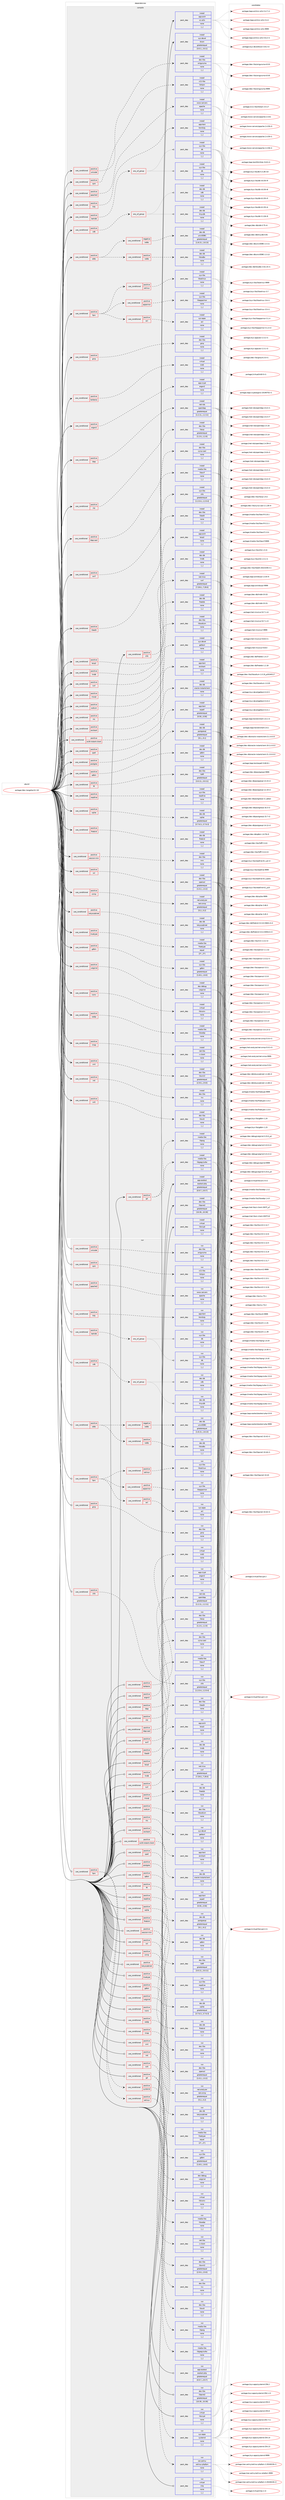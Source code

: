 digraph prolog {

# *************
# Graph options
# *************

newrank=true;
concentrate=true;
compound=true;
graph [rankdir=LR,fontname=Helvetica,fontsize=10,ranksep=1.5];#, ranksep=2.5, nodesep=0.2];
edge  [arrowhead=vee];
node  [fontname=Helvetica,fontsize=10];

# **********
# The ebuild
# **********

subgraph cluster_leftcol {
color=gray;
rank=same;
label=<<i>ebuild</i>>;
id [label="portage://dev-lang/php-8.2.18", color=red, width=4, href="../dev-lang/php-8.2.18.svg"];
}

# ****************
# The dependencies
# ****************

subgraph cluster_midcol {
color=gray;
label=<<i>dependencies</i>>;
subgraph cluster_compile {
fillcolor="#eeeeee";
style=filled;
label=<<i>compile</i>>;
subgraph cond23244 {
dependency99704 [label=<<TABLE BORDER="0" CELLBORDER="1" CELLSPACING="0" CELLPADDING="4"><TR><TD ROWSPAN="3" CELLPADDING="10">use_conditional</TD></TR><TR><TD>positive</TD></TR><TR><TD>apache2</TD></TR></TABLE>>, shape=none, color=red];
subgraph pack75395 {
dependency99705 [label=<<TABLE BORDER="0" CELLBORDER="1" CELLSPACING="0" CELLPADDING="4" WIDTH="220"><TR><TD ROWSPAN="6" CELLPADDING="30">pack_dep</TD></TR><TR><TD WIDTH="110">install</TD></TR><TR><TD>www-servers</TD></TR><TR><TD>apache</TD></TR><TR><TD>none</TD></TR><TR><TD>[,,]</TD></TR></TABLE>>, shape=none, color=blue];
}
dependency99704:e -> dependency99705:w [weight=20,style="dashed",arrowhead="vee"];
}
id:e -> dependency99704:w [weight=20,style="solid",arrowhead="vee"];
subgraph cond23245 {
dependency99706 [label=<<TABLE BORDER="0" CELLBORDER="1" CELLSPACING="0" CELLPADDING="4"><TR><TD ROWSPAN="3" CELLPADDING="10">use_conditional</TD></TR><TR><TD>positive</TD></TR><TR><TD>argon2</TD></TR></TABLE>>, shape=none, color=red];
subgraph pack75396 {
dependency99707 [label=<<TABLE BORDER="0" CELLBORDER="1" CELLSPACING="0" CELLPADDING="4" WIDTH="220"><TR><TD ROWSPAN="6" CELLPADDING="30">pack_dep</TD></TR><TR><TD WIDTH="110">install</TD></TR><TR><TD>app-crypt</TD></TR><TR><TD>argon2</TD></TR><TR><TD>none</TD></TR><TR><TD>[,,]</TD></TR></TABLE>>, shape=none, color=blue];
}
dependency99706:e -> dependency99707:w [weight=20,style="dashed",arrowhead="vee"];
}
id:e -> dependency99706:w [weight=20,style="solid",arrowhead="vee"];
subgraph cond23246 {
dependency99708 [label=<<TABLE BORDER="0" CELLBORDER="1" CELLSPACING="0" CELLPADDING="4"><TR><TD ROWSPAN="3" CELLPADDING="10">use_conditional</TD></TR><TR><TD>positive</TD></TR><TR><TD>avif</TD></TR></TABLE>>, shape=none, color=red];
subgraph pack75397 {
dependency99709 [label=<<TABLE BORDER="0" CELLBORDER="1" CELLSPACING="0" CELLPADDING="4" WIDTH="220"><TR><TD ROWSPAN="6" CELLPADDING="30">pack_dep</TD></TR><TR><TD WIDTH="110">install</TD></TR><TR><TD>media-libs</TD></TR><TR><TD>libavif</TD></TR><TR><TD>none</TD></TR><TR><TD>[,,]</TD></TR></TABLE>>, shape=none, color=blue];
}
dependency99708:e -> dependency99709:w [weight=20,style="dashed",arrowhead="vee"];
}
id:e -> dependency99708:w [weight=20,style="solid",arrowhead="vee"];
subgraph cond23247 {
dependency99710 [label=<<TABLE BORDER="0" CELLBORDER="1" CELLSPACING="0" CELLPADDING="4"><TR><TD ROWSPAN="3" CELLPADDING="10">use_conditional</TD></TR><TR><TD>positive</TD></TR><TR><TD>berkdb</TD></TR></TABLE>>, shape=none, color=red];
subgraph any943 {
dependency99711 [label=<<TABLE BORDER="0" CELLBORDER="1" CELLSPACING="0" CELLPADDING="4"><TR><TD CELLPADDING="10">any_of_group</TD></TR></TABLE>>, shape=none, color=red];subgraph pack75398 {
dependency99712 [label=<<TABLE BORDER="0" CELLBORDER="1" CELLSPACING="0" CELLPADDING="4" WIDTH="220"><TR><TD ROWSPAN="6" CELLPADDING="30">pack_dep</TD></TR><TR><TD WIDTH="110">install</TD></TR><TR><TD>sys-libs</TD></TR><TR><TD>db</TD></TR><TR><TD>none</TD></TR><TR><TD>[,,]</TD></TR></TABLE>>, shape=none, color=blue];
}
dependency99711:e -> dependency99712:w [weight=20,style="dotted",arrowhead="oinv"];
subgraph pack75399 {
dependency99713 [label=<<TABLE BORDER="0" CELLBORDER="1" CELLSPACING="0" CELLPADDING="4" WIDTH="220"><TR><TD ROWSPAN="6" CELLPADDING="30">pack_dep</TD></TR><TR><TD WIDTH="110">install</TD></TR><TR><TD>sys-libs</TD></TR><TR><TD>db</TD></TR><TR><TD>none</TD></TR><TR><TD>[,,]</TD></TR></TABLE>>, shape=none, color=blue];
}
dependency99711:e -> dependency99713:w [weight=20,style="dotted",arrowhead="oinv"];
}
dependency99710:e -> dependency99711:w [weight=20,style="dashed",arrowhead="vee"];
}
id:e -> dependency99710:w [weight=20,style="solid",arrowhead="vee"];
subgraph cond23248 {
dependency99714 [label=<<TABLE BORDER="0" CELLBORDER="1" CELLSPACING="0" CELLPADDING="4"><TR><TD ROWSPAN="3" CELLPADDING="10">use_conditional</TD></TR><TR><TD>positive</TD></TR><TR><TD>bzip2</TD></TR></TABLE>>, shape=none, color=red];
subgraph pack75400 {
dependency99715 [label=<<TABLE BORDER="0" CELLBORDER="1" CELLSPACING="0" CELLPADDING="4" WIDTH="220"><TR><TD ROWSPAN="6" CELLPADDING="30">pack_dep</TD></TR><TR><TD WIDTH="110">install</TD></TR><TR><TD>app-arch</TD></TR><TR><TD>bzip2</TD></TR><TR><TD>none</TD></TR><TR><TD>[,,]</TD></TR></TABLE>>, shape=none, color=blue];
}
dependency99714:e -> dependency99715:w [weight=20,style="dashed",arrowhead="vee"];
}
id:e -> dependency99714:w [weight=20,style="solid",arrowhead="vee"];
subgraph cond23249 {
dependency99716 [label=<<TABLE BORDER="0" CELLBORDER="1" CELLSPACING="0" CELLPADDING="4"><TR><TD ROWSPAN="3" CELLPADDING="10">use_conditional</TD></TR><TR><TD>positive</TD></TR><TR><TD>cdb</TD></TR></TABLE>>, shape=none, color=red];
subgraph any944 {
dependency99717 [label=<<TABLE BORDER="0" CELLBORDER="1" CELLSPACING="0" CELLPADDING="4"><TR><TD CELLPADDING="10">any_of_group</TD></TR></TABLE>>, shape=none, color=red];subgraph pack75401 {
dependency99718 [label=<<TABLE BORDER="0" CELLBORDER="1" CELLSPACING="0" CELLPADDING="4" WIDTH="220"><TR><TD ROWSPAN="6" CELLPADDING="30">pack_dep</TD></TR><TR><TD WIDTH="110">install</TD></TR><TR><TD>dev-db</TD></TR><TR><TD>cdb</TD></TR><TR><TD>none</TD></TR><TR><TD>[,,]</TD></TR></TABLE>>, shape=none, color=blue];
}
dependency99717:e -> dependency99718:w [weight=20,style="dotted",arrowhead="oinv"];
subgraph pack75402 {
dependency99719 [label=<<TABLE BORDER="0" CELLBORDER="1" CELLSPACING="0" CELLPADDING="4" WIDTH="220"><TR><TD ROWSPAN="6" CELLPADDING="30">pack_dep</TD></TR><TR><TD WIDTH="110">install</TD></TR><TR><TD>dev-db</TD></TR><TR><TD>tinycdb</TD></TR><TR><TD>none</TD></TR><TR><TD>[,,]</TD></TR></TABLE>>, shape=none, color=blue];
}
dependency99717:e -> dependency99719:w [weight=20,style="dotted",arrowhead="oinv"];
}
dependency99716:e -> dependency99717:w [weight=20,style="dashed",arrowhead="vee"];
}
id:e -> dependency99716:w [weight=20,style="solid",arrowhead="vee"];
subgraph cond23250 {
dependency99720 [label=<<TABLE BORDER="0" CELLBORDER="1" CELLSPACING="0" CELLPADDING="4"><TR><TD ROWSPAN="3" CELLPADDING="10">use_conditional</TD></TR><TR><TD>positive</TD></TR><TR><TD>curl</TD></TR></TABLE>>, shape=none, color=red];
subgraph pack75403 {
dependency99721 [label=<<TABLE BORDER="0" CELLBORDER="1" CELLSPACING="0" CELLPADDING="4" WIDTH="220"><TR><TD ROWSPAN="6" CELLPADDING="30">pack_dep</TD></TR><TR><TD WIDTH="110">install</TD></TR><TR><TD>net-misc</TD></TR><TR><TD>curl</TD></TR><TR><TD>greaterequal</TD></TR><TR><TD>[7.29.0,,,7.29.0]</TD></TR></TABLE>>, shape=none, color=blue];
}
dependency99720:e -> dependency99721:w [weight=20,style="dashed",arrowhead="vee"];
}
id:e -> dependency99720:w [weight=20,style="solid",arrowhead="vee"];
subgraph cond23251 {
dependency99722 [label=<<TABLE BORDER="0" CELLBORDER="1" CELLSPACING="0" CELLPADDING="4"><TR><TD ROWSPAN="3" CELLPADDING="10">use_conditional</TD></TR><TR><TD>positive</TD></TR><TR><TD>enchant</TD></TR></TABLE>>, shape=none, color=red];
subgraph pack75404 {
dependency99723 [label=<<TABLE BORDER="0" CELLBORDER="1" CELLSPACING="0" CELLPADDING="4" WIDTH="220"><TR><TD ROWSPAN="6" CELLPADDING="30">pack_dep</TD></TR><TR><TD WIDTH="110">install</TD></TR><TR><TD>app-text</TD></TR><TR><TD>enchant</TD></TR><TR><TD>none</TD></TR><TR><TD>[,,]</TD></TR></TABLE>>, shape=none, color=blue];
}
dependency99722:e -> dependency99723:w [weight=20,style="dashed",arrowhead="vee"];
}
id:e -> dependency99722:w [weight=20,style="solid",arrowhead="vee"];
subgraph cond23252 {
dependency99724 [label=<<TABLE BORDER="0" CELLBORDER="1" CELLSPACING="0" CELLPADDING="4"><TR><TD ROWSPAN="3" CELLPADDING="10">use_conditional</TD></TR><TR><TD>positive</TD></TR><TR><TD>ffi</TD></TR></TABLE>>, shape=none, color=red];
subgraph pack75405 {
dependency99725 [label=<<TABLE BORDER="0" CELLBORDER="1" CELLSPACING="0" CELLPADDING="4" WIDTH="220"><TR><TD ROWSPAN="6" CELLPADDING="30">pack_dep</TD></TR><TR><TD WIDTH="110">install</TD></TR><TR><TD>dev-libs</TD></TR><TR><TD>libffi</TD></TR><TR><TD>greaterequal</TD></TR><TR><TD>[3.0.11,,,3.0.11]</TD></TR></TABLE>>, shape=none, color=blue];
}
dependency99724:e -> dependency99725:w [weight=20,style="dashed",arrowhead="vee"];
}
id:e -> dependency99724:w [weight=20,style="solid",arrowhead="vee"];
subgraph cond23253 {
dependency99726 [label=<<TABLE BORDER="0" CELLBORDER="1" CELLSPACING="0" CELLPADDING="4"><TR><TD ROWSPAN="3" CELLPADDING="10">use_conditional</TD></TR><TR><TD>positive</TD></TR><TR><TD>firebird</TD></TR></TABLE>>, shape=none, color=red];
subgraph pack75406 {
dependency99727 [label=<<TABLE BORDER="0" CELLBORDER="1" CELLSPACING="0" CELLPADDING="4" WIDTH="220"><TR><TD ROWSPAN="6" CELLPADDING="30">pack_dep</TD></TR><TR><TD WIDTH="110">install</TD></TR><TR><TD>dev-db</TD></TR><TR><TD>firebird</TD></TR><TR><TD>none</TD></TR><TR><TD>[,,]</TD></TR></TABLE>>, shape=none, color=blue];
}
dependency99726:e -> dependency99727:w [weight=20,style="dashed",arrowhead="vee"];
}
id:e -> dependency99726:w [weight=20,style="solid",arrowhead="vee"];
subgraph cond23254 {
dependency99728 [label=<<TABLE BORDER="0" CELLBORDER="1" CELLSPACING="0" CELLPADDING="4"><TR><TD ROWSPAN="3" CELLPADDING="10">use_conditional</TD></TR><TR><TD>positive</TD></TR><TR><TD>fpm</TD></TR></TABLE>>, shape=none, color=red];
subgraph cond23255 {
dependency99729 [label=<<TABLE BORDER="0" CELLBORDER="1" CELLSPACING="0" CELLPADDING="4"><TR><TD ROWSPAN="3" CELLPADDING="10">use_conditional</TD></TR><TR><TD>positive</TD></TR><TR><TD>acl</TD></TR></TABLE>>, shape=none, color=red];
subgraph pack75407 {
dependency99730 [label=<<TABLE BORDER="0" CELLBORDER="1" CELLSPACING="0" CELLPADDING="4" WIDTH="220"><TR><TD ROWSPAN="6" CELLPADDING="30">pack_dep</TD></TR><TR><TD WIDTH="110">install</TD></TR><TR><TD>sys-apps</TD></TR><TR><TD>acl</TD></TR><TR><TD>none</TD></TR><TR><TD>[,,]</TD></TR></TABLE>>, shape=none, color=blue];
}
dependency99729:e -> dependency99730:w [weight=20,style="dashed",arrowhead="vee"];
}
dependency99728:e -> dependency99729:w [weight=20,style="dashed",arrowhead="vee"];
subgraph cond23256 {
dependency99731 [label=<<TABLE BORDER="0" CELLBORDER="1" CELLSPACING="0" CELLPADDING="4"><TR><TD ROWSPAN="3" CELLPADDING="10">use_conditional</TD></TR><TR><TD>positive</TD></TR><TR><TD>apparmor</TD></TR></TABLE>>, shape=none, color=red];
subgraph pack75408 {
dependency99732 [label=<<TABLE BORDER="0" CELLBORDER="1" CELLSPACING="0" CELLPADDING="4" WIDTH="220"><TR><TD ROWSPAN="6" CELLPADDING="30">pack_dep</TD></TR><TR><TD WIDTH="110">install</TD></TR><TR><TD>sys-libs</TD></TR><TR><TD>libapparmor</TD></TR><TR><TD>none</TD></TR><TR><TD>[,,]</TD></TR></TABLE>>, shape=none, color=blue];
}
dependency99731:e -> dependency99732:w [weight=20,style="dashed",arrowhead="vee"];
}
dependency99728:e -> dependency99731:w [weight=20,style="dashed",arrowhead="vee"];
subgraph cond23257 {
dependency99733 [label=<<TABLE BORDER="0" CELLBORDER="1" CELLSPACING="0" CELLPADDING="4"><TR><TD ROWSPAN="3" CELLPADDING="10">use_conditional</TD></TR><TR><TD>positive</TD></TR><TR><TD>selinux</TD></TR></TABLE>>, shape=none, color=red];
subgraph pack75409 {
dependency99734 [label=<<TABLE BORDER="0" CELLBORDER="1" CELLSPACING="0" CELLPADDING="4" WIDTH="220"><TR><TD ROWSPAN="6" CELLPADDING="30">pack_dep</TD></TR><TR><TD WIDTH="110">install</TD></TR><TR><TD>sys-libs</TD></TR><TR><TD>libselinux</TD></TR><TR><TD>none</TD></TR><TR><TD>[,,]</TD></TR></TABLE>>, shape=none, color=blue];
}
dependency99733:e -> dependency99734:w [weight=20,style="dashed",arrowhead="vee"];
}
dependency99728:e -> dependency99733:w [weight=20,style="dashed",arrowhead="vee"];
}
id:e -> dependency99728:w [weight=20,style="solid",arrowhead="vee"];
subgraph cond23258 {
dependency99735 [label=<<TABLE BORDER="0" CELLBORDER="1" CELLSPACING="0" CELLPADDING="4"><TR><TD ROWSPAN="3" CELLPADDING="10">use_conditional</TD></TR><TR><TD>positive</TD></TR><TR><TD>gd</TD></TR></TABLE>>, shape=none, color=red];
subgraph pack75410 {
dependency99736 [label=<<TABLE BORDER="0" CELLBORDER="1" CELLSPACING="0" CELLPADDING="4" WIDTH="220"><TR><TD ROWSPAN="6" CELLPADDING="30">pack_dep</TD></TR><TR><TD WIDTH="110">install</TD></TR><TR><TD>media-libs</TD></TR><TR><TD>libjpeg-turbo</TD></TR><TR><TD>none</TD></TR><TR><TD>[,,]</TD></TR></TABLE>>, shape=none, color=blue];
}
dependency99735:e -> dependency99736:w [weight=20,style="dashed",arrowhead="vee"];
subgraph pack75411 {
dependency99737 [label=<<TABLE BORDER="0" CELLBORDER="1" CELLSPACING="0" CELLPADDING="4" WIDTH="220"><TR><TD ROWSPAN="6" CELLPADDING="30">pack_dep</TD></TR><TR><TD WIDTH="110">install</TD></TR><TR><TD>media-libs</TD></TR><TR><TD>libpng</TD></TR><TR><TD>none</TD></TR><TR><TD>[,,]</TD></TR></TABLE>>, shape=none, color=blue];
}
dependency99735:e -> dependency99737:w [weight=20,style="dashed",arrowhead="vee"];
}
id:e -> dependency99735:w [weight=20,style="solid",arrowhead="vee"];
subgraph cond23259 {
dependency99738 [label=<<TABLE BORDER="0" CELLBORDER="1" CELLSPACING="0" CELLPADDING="4"><TR><TD ROWSPAN="3" CELLPADDING="10">use_conditional</TD></TR><TR><TD>positive</TD></TR><TR><TD>gdbm</TD></TR></TABLE>>, shape=none, color=red];
subgraph pack75412 {
dependency99739 [label=<<TABLE BORDER="0" CELLBORDER="1" CELLSPACING="0" CELLPADDING="4" WIDTH="220"><TR><TD ROWSPAN="6" CELLPADDING="30">pack_dep</TD></TR><TR><TD WIDTH="110">install</TD></TR><TR><TD>sys-libs</TD></TR><TR><TD>gdbm</TD></TR><TR><TD>greaterequal</TD></TR><TR><TD>[1.8.0,,,1.8.0]</TD></TR></TABLE>>, shape=none, color=blue];
}
dependency99738:e -> dependency99739:w [weight=20,style="dashed",arrowhead="vee"];
}
id:e -> dependency99738:w [weight=20,style="solid",arrowhead="vee"];
subgraph cond23260 {
dependency99740 [label=<<TABLE BORDER="0" CELLBORDER="1" CELLSPACING="0" CELLPADDING="4"><TR><TD ROWSPAN="3" CELLPADDING="10">use_conditional</TD></TR><TR><TD>positive</TD></TR><TR><TD>gmp</TD></TR></TABLE>>, shape=none, color=red];
subgraph pack75413 {
dependency99741 [label=<<TABLE BORDER="0" CELLBORDER="1" CELLSPACING="0" CELLPADDING="4" WIDTH="220"><TR><TD ROWSPAN="6" CELLPADDING="30">pack_dep</TD></TR><TR><TD WIDTH="110">install</TD></TR><TR><TD>dev-libs</TD></TR><TR><TD>gmp</TD></TR><TR><TD>none</TD></TR><TR><TD>[,,]</TD></TR></TABLE>>, shape=none, color=blue];
}
dependency99740:e -> dependency99741:w [weight=20,style="dashed",arrowhead="vee"];
}
id:e -> dependency99740:w [weight=20,style="solid",arrowhead="vee"];
subgraph cond23261 {
dependency99742 [label=<<TABLE BORDER="0" CELLBORDER="1" CELLSPACING="0" CELLPADDING="4"><TR><TD ROWSPAN="3" CELLPADDING="10">use_conditional</TD></TR><TR><TD>positive</TD></TR><TR><TD>iconv</TD></TR></TABLE>>, shape=none, color=red];
subgraph pack75414 {
dependency99743 [label=<<TABLE BORDER="0" CELLBORDER="1" CELLSPACING="0" CELLPADDING="4" WIDTH="220"><TR><TD ROWSPAN="6" CELLPADDING="30">pack_dep</TD></TR><TR><TD WIDTH="110">install</TD></TR><TR><TD>virtual</TD></TR><TR><TD>libiconv</TD></TR><TR><TD>none</TD></TR><TR><TD>[,,]</TD></TR></TABLE>>, shape=none, color=blue];
}
dependency99742:e -> dependency99743:w [weight=20,style="dashed",arrowhead="vee"];
}
id:e -> dependency99742:w [weight=20,style="solid",arrowhead="vee"];
subgraph cond23262 {
dependency99744 [label=<<TABLE BORDER="0" CELLBORDER="1" CELLSPACING="0" CELLPADDING="4"><TR><TD ROWSPAN="3" CELLPADDING="10">use_conditional</TD></TR><TR><TD>positive</TD></TR><TR><TD>imap</TD></TR></TABLE>>, shape=none, color=red];
subgraph pack75415 {
dependency99745 [label=<<TABLE BORDER="0" CELLBORDER="1" CELLSPACING="0" CELLPADDING="4" WIDTH="220"><TR><TD ROWSPAN="6" CELLPADDING="30">pack_dep</TD></TR><TR><TD WIDTH="110">install</TD></TR><TR><TD>net-libs</TD></TR><TR><TD>c-client</TD></TR><TR><TD>none</TD></TR><TR><TD>[,,]</TD></TR></TABLE>>, shape=none, color=blue];
}
dependency99744:e -> dependency99745:w [weight=20,style="dashed",arrowhead="vee"];
}
id:e -> dependency99744:w [weight=20,style="solid",arrowhead="vee"];
subgraph cond23263 {
dependency99746 [label=<<TABLE BORDER="0" CELLBORDER="1" CELLSPACING="0" CELLPADDING="4"><TR><TD ROWSPAN="3" CELLPADDING="10">use_conditional</TD></TR><TR><TD>positive</TD></TR><TR><TD>intl</TD></TR></TABLE>>, shape=none, color=red];
subgraph pack75416 {
dependency99747 [label=<<TABLE BORDER="0" CELLBORDER="1" CELLSPACING="0" CELLPADDING="4" WIDTH="220"><TR><TD ROWSPAN="6" CELLPADDING="30">pack_dep</TD></TR><TR><TD WIDTH="110">install</TD></TR><TR><TD>dev-libs</TD></TR><TR><TD>icu</TD></TR><TR><TD>none</TD></TR><TR><TD>[,,]</TD></TR></TABLE>>, shape=none, color=blue];
}
dependency99746:e -> dependency99747:w [weight=20,style="dashed",arrowhead="vee"];
}
id:e -> dependency99746:w [weight=20,style="solid",arrowhead="vee"];
subgraph cond23264 {
dependency99748 [label=<<TABLE BORDER="0" CELLBORDER="1" CELLSPACING="0" CELLPADDING="4"><TR><TD ROWSPAN="3" CELLPADDING="10">use_conditional</TD></TR><TR><TD>positive</TD></TR><TR><TD>kerberos</TD></TR></TABLE>>, shape=none, color=red];
subgraph pack75417 {
dependency99749 [label=<<TABLE BORDER="0" CELLBORDER="1" CELLSPACING="0" CELLPADDING="4" WIDTH="220"><TR><TD ROWSPAN="6" CELLPADDING="30">pack_dep</TD></TR><TR><TD WIDTH="110">install</TD></TR><TR><TD>virtual</TD></TR><TR><TD>krb5</TD></TR><TR><TD>none</TD></TR><TR><TD>[,,]</TD></TR></TABLE>>, shape=none, color=blue];
}
dependency99748:e -> dependency99749:w [weight=20,style="dashed",arrowhead="vee"];
}
id:e -> dependency99748:w [weight=20,style="solid",arrowhead="vee"];
subgraph cond23265 {
dependency99750 [label=<<TABLE BORDER="0" CELLBORDER="1" CELLSPACING="0" CELLPADDING="4"><TR><TD ROWSPAN="3" CELLPADDING="10">use_conditional</TD></TR><TR><TD>positive</TD></TR><TR><TD>ldap</TD></TR></TABLE>>, shape=none, color=red];
subgraph pack75418 {
dependency99751 [label=<<TABLE BORDER="0" CELLBORDER="1" CELLSPACING="0" CELLPADDING="4" WIDTH="220"><TR><TD ROWSPAN="6" CELLPADDING="30">pack_dep</TD></TR><TR><TD WIDTH="110">install</TD></TR><TR><TD>net-nds</TD></TR><TR><TD>openldap</TD></TR><TR><TD>greaterequal</TD></TR><TR><TD>[1.2.11,,,1.2.11]</TD></TR></TABLE>>, shape=none, color=blue];
}
dependency99750:e -> dependency99751:w [weight=20,style="dashed",arrowhead="vee"];
}
id:e -> dependency99750:w [weight=20,style="solid",arrowhead="vee"];
subgraph cond23266 {
dependency99752 [label=<<TABLE BORDER="0" CELLBORDER="1" CELLSPACING="0" CELLPADDING="4"><TR><TD ROWSPAN="3" CELLPADDING="10">use_conditional</TD></TR><TR><TD>positive</TD></TR><TR><TD>ldap-sasl</TD></TR></TABLE>>, shape=none, color=red];
subgraph pack75419 {
dependency99753 [label=<<TABLE BORDER="0" CELLBORDER="1" CELLSPACING="0" CELLPADDING="4" WIDTH="220"><TR><TD ROWSPAN="6" CELLPADDING="30">pack_dep</TD></TR><TR><TD WIDTH="110">install</TD></TR><TR><TD>dev-libs</TD></TR><TR><TD>cyrus-sasl</TD></TR><TR><TD>none</TD></TR><TR><TD>[,,]</TD></TR></TABLE>>, shape=none, color=blue];
}
dependency99752:e -> dependency99753:w [weight=20,style="dashed",arrowhead="vee"];
}
id:e -> dependency99752:w [weight=20,style="solid",arrowhead="vee"];
subgraph cond23267 {
dependency99754 [label=<<TABLE BORDER="0" CELLBORDER="1" CELLSPACING="0" CELLPADDING="4"><TR><TD ROWSPAN="3" CELLPADDING="10">use_conditional</TD></TR><TR><TD>positive</TD></TR><TR><TD>libedit</TD></TR></TABLE>>, shape=none, color=red];
subgraph pack75420 {
dependency99755 [label=<<TABLE BORDER="0" CELLBORDER="1" CELLSPACING="0" CELLPADDING="4" WIDTH="220"><TR><TD ROWSPAN="6" CELLPADDING="30">pack_dep</TD></TR><TR><TD WIDTH="110">install</TD></TR><TR><TD>dev-libs</TD></TR><TR><TD>libedit</TD></TR><TR><TD>none</TD></TR><TR><TD>[,,]</TD></TR></TABLE>>, shape=none, color=blue];
}
dependency99754:e -> dependency99755:w [weight=20,style="dashed",arrowhead="vee"];
}
id:e -> dependency99754:w [weight=20,style="solid",arrowhead="vee"];
subgraph cond23268 {
dependency99756 [label=<<TABLE BORDER="0" CELLBORDER="1" CELLSPACING="0" CELLPADDING="4"><TR><TD ROWSPAN="3" CELLPADDING="10">use_conditional</TD></TR><TR><TD>positive</TD></TR><TR><TD>lmdb</TD></TR></TABLE>>, shape=none, color=red];
subgraph pack75421 {
dependency99757 [label=<<TABLE BORDER="0" CELLBORDER="1" CELLSPACING="0" CELLPADDING="4" WIDTH="220"><TR><TD ROWSPAN="6" CELLPADDING="30">pack_dep</TD></TR><TR><TD WIDTH="110">install</TD></TR><TR><TD>dev-db</TD></TR><TR><TD>lmdb</TD></TR><TR><TD>none</TD></TR><TR><TD>[,,]</TD></TR></TABLE>>, shape=none, color=blue];
}
dependency99756:e -> dependency99757:w [weight=20,style="dashed",arrowhead="vee"];
}
id:e -> dependency99756:w [weight=20,style="solid",arrowhead="vee"];
subgraph cond23269 {
dependency99758 [label=<<TABLE BORDER="0" CELLBORDER="1" CELLSPACING="0" CELLPADDING="4"><TR><TD ROWSPAN="3" CELLPADDING="10">use_conditional</TD></TR><TR><TD>positive</TD></TR><TR><TD>mssql</TD></TR></TABLE>>, shape=none, color=red];
subgraph pack75422 {
dependency99759 [label=<<TABLE BORDER="0" CELLBORDER="1" CELLSPACING="0" CELLPADDING="4" WIDTH="220"><TR><TD ROWSPAN="6" CELLPADDING="30">pack_dep</TD></TR><TR><TD WIDTH="110">install</TD></TR><TR><TD>dev-db</TD></TR><TR><TD>freetds</TD></TR><TR><TD>none</TD></TR><TR><TD>[,,]</TD></TR></TABLE>>, shape=none, color=blue];
}
dependency99758:e -> dependency99759:w [weight=20,style="dashed",arrowhead="vee"];
}
id:e -> dependency99758:w [weight=20,style="solid",arrowhead="vee"];
subgraph cond23270 {
dependency99760 [label=<<TABLE BORDER="0" CELLBORDER="1" CELLSPACING="0" CELLPADDING="4"><TR><TD ROWSPAN="3" CELLPADDING="10">use_conditional</TD></TR><TR><TD>positive</TD></TR><TR><TD>nls</TD></TR></TABLE>>, shape=none, color=red];
subgraph pack75423 {
dependency99761 [label=<<TABLE BORDER="0" CELLBORDER="1" CELLSPACING="0" CELLPADDING="4" WIDTH="220"><TR><TD ROWSPAN="6" CELLPADDING="30">pack_dep</TD></TR><TR><TD WIDTH="110">install</TD></TR><TR><TD>sys-devel</TD></TR><TR><TD>gettext</TD></TR><TR><TD>none</TD></TR><TR><TD>[,,]</TD></TR></TABLE>>, shape=none, color=blue];
}
dependency99760:e -> dependency99761:w [weight=20,style="dashed",arrowhead="vee"];
}
id:e -> dependency99760:w [weight=20,style="solid",arrowhead="vee"];
subgraph cond23271 {
dependency99762 [label=<<TABLE BORDER="0" CELLBORDER="1" CELLSPACING="0" CELLPADDING="4"><TR><TD ROWSPAN="3" CELLPADDING="10">use_conditional</TD></TR><TR><TD>positive</TD></TR><TR><TD>oci8-instant-client</TD></TR></TABLE>>, shape=none, color=red];
subgraph pack75424 {
dependency99763 [label=<<TABLE BORDER="0" CELLBORDER="1" CELLSPACING="0" CELLPADDING="4" WIDTH="220"><TR><TD ROWSPAN="6" CELLPADDING="30">pack_dep</TD></TR><TR><TD WIDTH="110">install</TD></TR><TR><TD>dev-db</TD></TR><TR><TD>oracle-instantclient</TD></TR><TR><TD>none</TD></TR><TR><TD>[,,]</TD></TR></TABLE>>, shape=none, color=blue];
}
dependency99762:e -> dependency99763:w [weight=20,style="dashed",arrowhead="vee"];
}
id:e -> dependency99762:w [weight=20,style="solid",arrowhead="vee"];
subgraph cond23272 {
dependency99764 [label=<<TABLE BORDER="0" CELLBORDER="1" CELLSPACING="0" CELLPADDING="4"><TR><TD ROWSPAN="3" CELLPADDING="10">use_conditional</TD></TR><TR><TD>positive</TD></TR><TR><TD>odbc</TD></TR></TABLE>>, shape=none, color=red];
subgraph cond23273 {
dependency99765 [label=<<TABLE BORDER="0" CELLBORDER="1" CELLSPACING="0" CELLPADDING="4"><TR><TD ROWSPAN="3" CELLPADDING="10">use_conditional</TD></TR><TR><TD>positive</TD></TR><TR><TD>iodbc</TD></TR></TABLE>>, shape=none, color=red];
subgraph pack75425 {
dependency99766 [label=<<TABLE BORDER="0" CELLBORDER="1" CELLSPACING="0" CELLPADDING="4" WIDTH="220"><TR><TD ROWSPAN="6" CELLPADDING="30">pack_dep</TD></TR><TR><TD WIDTH="110">install</TD></TR><TR><TD>dev-db</TD></TR><TR><TD>libiodbc</TD></TR><TR><TD>none</TD></TR><TR><TD>[,,]</TD></TR></TABLE>>, shape=none, color=blue];
}
dependency99765:e -> dependency99766:w [weight=20,style="dashed",arrowhead="vee"];
}
dependency99764:e -> dependency99765:w [weight=20,style="dashed",arrowhead="vee"];
subgraph cond23274 {
dependency99767 [label=<<TABLE BORDER="0" CELLBORDER="1" CELLSPACING="0" CELLPADDING="4"><TR><TD ROWSPAN="3" CELLPADDING="10">use_conditional</TD></TR><TR><TD>negative</TD></TR><TR><TD>iodbc</TD></TR></TABLE>>, shape=none, color=red];
subgraph pack75426 {
dependency99768 [label=<<TABLE BORDER="0" CELLBORDER="1" CELLSPACING="0" CELLPADDING="4" WIDTH="220"><TR><TD ROWSPAN="6" CELLPADDING="30">pack_dep</TD></TR><TR><TD WIDTH="110">install</TD></TR><TR><TD>dev-db</TD></TR><TR><TD>unixODBC</TD></TR><TR><TD>greaterequal</TD></TR><TR><TD>[1.8.13,,,1.8.13]</TD></TR></TABLE>>, shape=none, color=blue];
}
dependency99767:e -> dependency99768:w [weight=20,style="dashed",arrowhead="vee"];
}
dependency99764:e -> dependency99767:w [weight=20,style="dashed",arrowhead="vee"];
}
id:e -> dependency99764:w [weight=20,style="solid",arrowhead="vee"];
subgraph cond23275 {
dependency99769 [label=<<TABLE BORDER="0" CELLBORDER="1" CELLSPACING="0" CELLPADDING="4"><TR><TD ROWSPAN="3" CELLPADDING="10">use_conditional</TD></TR><TR><TD>positive</TD></TR><TR><TD>postgres</TD></TR></TABLE>>, shape=none, color=red];
subgraph pack75427 {
dependency99770 [label=<<TABLE BORDER="0" CELLBORDER="1" CELLSPACING="0" CELLPADDING="4" WIDTH="220"><TR><TD ROWSPAN="6" CELLPADDING="30">pack_dep</TD></TR><TR><TD WIDTH="110">install</TD></TR><TR><TD>dev-db</TD></TR><TR><TD>postgresql</TD></TR><TR><TD>greaterequal</TD></TR><TR><TD>[9.1,,,9.1]</TD></TR></TABLE>>, shape=none, color=blue];
}
dependency99769:e -> dependency99770:w [weight=20,style="dashed",arrowhead="vee"];
}
id:e -> dependency99769:w [weight=20,style="solid",arrowhead="vee"];
subgraph cond23276 {
dependency99771 [label=<<TABLE BORDER="0" CELLBORDER="1" CELLSPACING="0" CELLPADDING="4"><TR><TD ROWSPAN="3" CELLPADDING="10">use_conditional</TD></TR><TR><TD>positive</TD></TR><TR><TD>qdbm</TD></TR></TABLE>>, shape=none, color=red];
subgraph pack75428 {
dependency99772 [label=<<TABLE BORDER="0" CELLBORDER="1" CELLSPACING="0" CELLPADDING="4" WIDTH="220"><TR><TD ROWSPAN="6" CELLPADDING="30">pack_dep</TD></TR><TR><TD WIDTH="110">install</TD></TR><TR><TD>dev-db</TD></TR><TR><TD>qdbm</TD></TR><TR><TD>none</TD></TR><TR><TD>[,,]</TD></TR></TABLE>>, shape=none, color=blue];
}
dependency99771:e -> dependency99772:w [weight=20,style="dashed",arrowhead="vee"];
}
id:e -> dependency99771:w [weight=20,style="solid",arrowhead="vee"];
subgraph cond23277 {
dependency99773 [label=<<TABLE BORDER="0" CELLBORDER="1" CELLSPACING="0" CELLPADDING="4"><TR><TD ROWSPAN="3" CELLPADDING="10">use_conditional</TD></TR><TR><TD>positive</TD></TR><TR><TD>readline</TD></TR></TABLE>>, shape=none, color=red];
subgraph pack75429 {
dependency99774 [label=<<TABLE BORDER="0" CELLBORDER="1" CELLSPACING="0" CELLPADDING="4" WIDTH="220"><TR><TD ROWSPAN="6" CELLPADDING="30">pack_dep</TD></TR><TR><TD WIDTH="110">install</TD></TR><TR><TD>sys-libs</TD></TR><TR><TD>readline</TD></TR><TR><TD>none</TD></TR><TR><TD>[,,]</TD></TR></TABLE>>, shape=none, color=blue];
}
dependency99773:e -> dependency99774:w [weight=20,style="dashed",arrowhead="vee"];
}
id:e -> dependency99773:w [weight=20,style="solid",arrowhead="vee"];
subgraph cond23278 {
dependency99775 [label=<<TABLE BORDER="0" CELLBORDER="1" CELLSPACING="0" CELLPADDING="4"><TR><TD ROWSPAN="3" CELLPADDING="10">use_conditional</TD></TR><TR><TD>positive</TD></TR><TR><TD>session-mm</TD></TR></TABLE>>, shape=none, color=red];
subgraph pack75430 {
dependency99776 [label=<<TABLE BORDER="0" CELLBORDER="1" CELLSPACING="0" CELLPADDING="4" WIDTH="220"><TR><TD ROWSPAN="6" CELLPADDING="30">pack_dep</TD></TR><TR><TD WIDTH="110">install</TD></TR><TR><TD>dev-libs</TD></TR><TR><TD>mm</TD></TR><TR><TD>none</TD></TR><TR><TD>[,,]</TD></TR></TABLE>>, shape=none, color=blue];
}
dependency99775:e -> dependency99776:w [weight=20,style="dashed",arrowhead="vee"];
}
id:e -> dependency99775:w [weight=20,style="solid",arrowhead="vee"];
subgraph cond23279 {
dependency99777 [label=<<TABLE BORDER="0" CELLBORDER="1" CELLSPACING="0" CELLPADDING="4"><TR><TD ROWSPAN="3" CELLPADDING="10">use_conditional</TD></TR><TR><TD>positive</TD></TR><TR><TD>snmp</TD></TR></TABLE>>, shape=none, color=red];
subgraph pack75431 {
dependency99778 [label=<<TABLE BORDER="0" CELLBORDER="1" CELLSPACING="0" CELLPADDING="4" WIDTH="220"><TR><TD ROWSPAN="6" CELLPADDING="30">pack_dep</TD></TR><TR><TD WIDTH="110">install</TD></TR><TR><TD>net-analyzer</TD></TR><TR><TD>net-snmp</TD></TR><TR><TD>greaterequal</TD></TR><TR><TD>[5.2,,,5.2]</TD></TR></TABLE>>, shape=none, color=blue];
}
dependency99777:e -> dependency99778:w [weight=20,style="dashed",arrowhead="vee"];
}
id:e -> dependency99777:w [weight=20,style="solid",arrowhead="vee"];
subgraph cond23280 {
dependency99779 [label=<<TABLE BORDER="0" CELLBORDER="1" CELLSPACING="0" CELLPADDING="4"><TR><TD ROWSPAN="3" CELLPADDING="10">use_conditional</TD></TR><TR><TD>positive</TD></TR><TR><TD>sodium</TD></TR></TABLE>>, shape=none, color=red];
subgraph pack75432 {
dependency99780 [label=<<TABLE BORDER="0" CELLBORDER="1" CELLSPACING="0" CELLPADDING="4" WIDTH="220"><TR><TD ROWSPAN="6" CELLPADDING="30">pack_dep</TD></TR><TR><TD WIDTH="110">install</TD></TR><TR><TD>dev-libs</TD></TR><TR><TD>libsodium</TD></TR><TR><TD>none</TD></TR><TR><TD>[,,]</TD></TR></TABLE>>, shape=none, color=blue];
}
dependency99779:e -> dependency99780:w [weight=20,style="dashed",arrowhead="vee"];
}
id:e -> dependency99779:w [weight=20,style="solid",arrowhead="vee"];
subgraph cond23281 {
dependency99781 [label=<<TABLE BORDER="0" CELLBORDER="1" CELLSPACING="0" CELLPADDING="4"><TR><TD ROWSPAN="3" CELLPADDING="10">use_conditional</TD></TR><TR><TD>positive</TD></TR><TR><TD>spell</TD></TR></TABLE>>, shape=none, color=red];
subgraph pack75433 {
dependency99782 [label=<<TABLE BORDER="0" CELLBORDER="1" CELLSPACING="0" CELLPADDING="4" WIDTH="220"><TR><TD ROWSPAN="6" CELLPADDING="30">pack_dep</TD></TR><TR><TD WIDTH="110">install</TD></TR><TR><TD>app-text</TD></TR><TR><TD>aspell</TD></TR><TR><TD>greaterequal</TD></TR><TR><TD>[0.50,,,0.50]</TD></TR></TABLE>>, shape=none, color=blue];
}
dependency99781:e -> dependency99782:w [weight=20,style="dashed",arrowhead="vee"];
}
id:e -> dependency99781:w [weight=20,style="solid",arrowhead="vee"];
subgraph cond23282 {
dependency99783 [label=<<TABLE BORDER="0" CELLBORDER="1" CELLSPACING="0" CELLPADDING="4"><TR><TD ROWSPAN="3" CELLPADDING="10">use_conditional</TD></TR><TR><TD>positive</TD></TR><TR><TD>sqlite</TD></TR></TABLE>>, shape=none, color=red];
subgraph pack75434 {
dependency99784 [label=<<TABLE BORDER="0" CELLBORDER="1" CELLSPACING="0" CELLPADDING="4" WIDTH="220"><TR><TD ROWSPAN="6" CELLPADDING="30">pack_dep</TD></TR><TR><TD WIDTH="110">install</TD></TR><TR><TD>dev-db</TD></TR><TR><TD>sqlite</TD></TR><TR><TD>greaterequal</TD></TR><TR><TD>[3.7.6.3,,,3.7.6.3]</TD></TR></TABLE>>, shape=none, color=blue];
}
dependency99783:e -> dependency99784:w [weight=20,style="dashed",arrowhead="vee"];
}
id:e -> dependency99783:w [weight=20,style="solid",arrowhead="vee"];
subgraph cond23283 {
dependency99785 [label=<<TABLE BORDER="0" CELLBORDER="1" CELLSPACING="0" CELLPADDING="4"><TR><TD ROWSPAN="3" CELLPADDING="10">use_conditional</TD></TR><TR><TD>positive</TD></TR><TR><TD>ssl</TD></TR></TABLE>>, shape=none, color=red];
subgraph pack75435 {
dependency99786 [label=<<TABLE BORDER="0" CELLBORDER="1" CELLSPACING="0" CELLPADDING="4" WIDTH="220"><TR><TD ROWSPAN="6" CELLPADDING="30">pack_dep</TD></TR><TR><TD WIDTH="110">install</TD></TR><TR><TD>dev-libs</TD></TR><TR><TD>openssl</TD></TR><TR><TD>greaterequal</TD></TR><TR><TD>[1.0.2,,,1.0.2]</TD></TR></TABLE>>, shape=none, color=blue];
}
dependency99785:e -> dependency99786:w [weight=20,style="dashed",arrowhead="vee"];
}
id:e -> dependency99785:w [weight=20,style="solid",arrowhead="vee"];
subgraph cond23284 {
dependency99787 [label=<<TABLE BORDER="0" CELLBORDER="1" CELLSPACING="0" CELLPADDING="4"><TR><TD ROWSPAN="3" CELLPADDING="10">use_conditional</TD></TR><TR><TD>positive</TD></TR><TR><TD>tidy</TD></TR></TABLE>>, shape=none, color=red];
subgraph pack75436 {
dependency99788 [label=<<TABLE BORDER="0" CELLBORDER="1" CELLSPACING="0" CELLPADDING="4" WIDTH="220"><TR><TD ROWSPAN="6" CELLPADDING="30">pack_dep</TD></TR><TR><TD WIDTH="110">install</TD></TR><TR><TD>app-text</TD></TR><TR><TD>htmltidy</TD></TR><TR><TD>none</TD></TR><TR><TD>[,,]</TD></TR></TABLE>>, shape=none, color=blue];
}
dependency99787:e -> dependency99788:w [weight=20,style="dashed",arrowhead="vee"];
}
id:e -> dependency99787:w [weight=20,style="solid",arrowhead="vee"];
subgraph cond23285 {
dependency99789 [label=<<TABLE BORDER="0" CELLBORDER="1" CELLSPACING="0" CELLPADDING="4"><TR><TD ROWSPAN="3" CELLPADDING="10">use_conditional</TD></TR><TR><TD>positive</TD></TR><TR><TD>tokyocabinet</TD></TR></TABLE>>, shape=none, color=red];
subgraph pack75437 {
dependency99790 [label=<<TABLE BORDER="0" CELLBORDER="1" CELLSPACING="0" CELLPADDING="4" WIDTH="220"><TR><TD ROWSPAN="6" CELLPADDING="30">pack_dep</TD></TR><TR><TD WIDTH="110">install</TD></TR><TR><TD>dev-db</TD></TR><TR><TD>tokyocabinet</TD></TR><TR><TD>none</TD></TR><TR><TD>[,,]</TD></TR></TABLE>>, shape=none, color=blue];
}
dependency99789:e -> dependency99790:w [weight=20,style="dashed",arrowhead="vee"];
}
id:e -> dependency99789:w [weight=20,style="solid",arrowhead="vee"];
subgraph cond23286 {
dependency99791 [label=<<TABLE BORDER="0" CELLBORDER="1" CELLSPACING="0" CELLPADDING="4"><TR><TD ROWSPAN="3" CELLPADDING="10">use_conditional</TD></TR><TR><TD>positive</TD></TR><TR><TD>truetype</TD></TR></TABLE>>, shape=none, color=red];
subgraph pack75438 {
dependency99792 [label=<<TABLE BORDER="0" CELLBORDER="1" CELLSPACING="0" CELLPADDING="4" WIDTH="220"><TR><TD ROWSPAN="6" CELLPADDING="30">pack_dep</TD></TR><TR><TD WIDTH="110">install</TD></TR><TR><TD>media-libs</TD></TR><TR><TD>freetype</TD></TR><TR><TD>equal</TD></TR><TR><TD>[2*,,,2*]</TD></TR></TABLE>>, shape=none, color=blue];
}
dependency99791:e -> dependency99792:w [weight=20,style="dashed",arrowhead="vee"];
}
id:e -> dependency99791:w [weight=20,style="solid",arrowhead="vee"];
subgraph cond23287 {
dependency99793 [label=<<TABLE BORDER="0" CELLBORDER="1" CELLSPACING="0" CELLPADDING="4"><TR><TD ROWSPAN="3" CELLPADDING="10">use_conditional</TD></TR><TR><TD>positive</TD></TR><TR><TD>unicode</TD></TR></TABLE>>, shape=none, color=red];
subgraph pack75439 {
dependency99794 [label=<<TABLE BORDER="0" CELLBORDER="1" CELLSPACING="0" CELLPADDING="4" WIDTH="220"><TR><TD ROWSPAN="6" CELLPADDING="30">pack_dep</TD></TR><TR><TD WIDTH="110">install</TD></TR><TR><TD>dev-libs</TD></TR><TR><TD>oniguruma</TD></TR><TR><TD>none</TD></TR><TR><TD>[,,]</TD></TR></TABLE>>, shape=none, color=blue];
}
dependency99793:e -> dependency99794:w [weight=20,style="dashed",arrowhead="vee"];
}
id:e -> dependency99793:w [weight=20,style="solid",arrowhead="vee"];
subgraph cond23288 {
dependency99795 [label=<<TABLE BORDER="0" CELLBORDER="1" CELLSPACING="0" CELLPADDING="4"><TR><TD ROWSPAN="3" CELLPADDING="10">use_conditional</TD></TR><TR><TD>positive</TD></TR><TR><TD>valgrind</TD></TR></TABLE>>, shape=none, color=red];
subgraph pack75440 {
dependency99796 [label=<<TABLE BORDER="0" CELLBORDER="1" CELLSPACING="0" CELLPADDING="4" WIDTH="220"><TR><TD ROWSPAN="6" CELLPADDING="30">pack_dep</TD></TR><TR><TD WIDTH="110">install</TD></TR><TR><TD>dev-debug</TD></TR><TR><TD>valgrind</TD></TR><TR><TD>none</TD></TR><TR><TD>[,,]</TD></TR></TABLE>>, shape=none, color=blue];
}
dependency99795:e -> dependency99796:w [weight=20,style="dashed",arrowhead="vee"];
}
id:e -> dependency99795:w [weight=20,style="solid",arrowhead="vee"];
subgraph cond23289 {
dependency99797 [label=<<TABLE BORDER="0" CELLBORDER="1" CELLSPACING="0" CELLPADDING="4"><TR><TD ROWSPAN="3" CELLPADDING="10">use_conditional</TD></TR><TR><TD>positive</TD></TR><TR><TD>webp</TD></TR></TABLE>>, shape=none, color=red];
subgraph pack75441 {
dependency99798 [label=<<TABLE BORDER="0" CELLBORDER="1" CELLSPACING="0" CELLPADDING="4" WIDTH="220"><TR><TD ROWSPAN="6" CELLPADDING="30">pack_dep</TD></TR><TR><TD WIDTH="110">install</TD></TR><TR><TD>media-libs</TD></TR><TR><TD>libwebp</TD></TR><TR><TD>none</TD></TR><TR><TD>[,,]</TD></TR></TABLE>>, shape=none, color=blue];
}
dependency99797:e -> dependency99798:w [weight=20,style="dashed",arrowhead="vee"];
}
id:e -> dependency99797:w [weight=20,style="solid",arrowhead="vee"];
subgraph cond23290 {
dependency99799 [label=<<TABLE BORDER="0" CELLBORDER="1" CELLSPACING="0" CELLPADDING="4"><TR><TD ROWSPAN="3" CELLPADDING="10">use_conditional</TD></TR><TR><TD>positive</TD></TR><TR><TD>xml</TD></TR></TABLE>>, shape=none, color=red];
subgraph pack75442 {
dependency99800 [label=<<TABLE BORDER="0" CELLBORDER="1" CELLSPACING="0" CELLPADDING="4" WIDTH="220"><TR><TD ROWSPAN="6" CELLPADDING="30">pack_dep</TD></TR><TR><TD WIDTH="110">install</TD></TR><TR><TD>dev-libs</TD></TR><TR><TD>libxml2</TD></TR><TR><TD>greaterequal</TD></TR><TR><TD>[2.9.0,,,2.9.0]</TD></TR></TABLE>>, shape=none, color=blue];
}
dependency99799:e -> dependency99800:w [weight=20,style="dashed",arrowhead="vee"];
}
id:e -> dependency99799:w [weight=20,style="solid",arrowhead="vee"];
subgraph cond23291 {
dependency99801 [label=<<TABLE BORDER="0" CELLBORDER="1" CELLSPACING="0" CELLPADDING="4"><TR><TD ROWSPAN="3" CELLPADDING="10">use_conditional</TD></TR><TR><TD>positive</TD></TR><TR><TD>xpm</TD></TR></TABLE>>, shape=none, color=red];
subgraph pack75443 {
dependency99802 [label=<<TABLE BORDER="0" CELLBORDER="1" CELLSPACING="0" CELLPADDING="4" WIDTH="220"><TR><TD ROWSPAN="6" CELLPADDING="30">pack_dep</TD></TR><TR><TD WIDTH="110">install</TD></TR><TR><TD>x11-libs</TD></TR><TR><TD>libXpm</TD></TR><TR><TD>none</TD></TR><TR><TD>[,,]</TD></TR></TABLE>>, shape=none, color=blue];
}
dependency99801:e -> dependency99802:w [weight=20,style="dashed",arrowhead="vee"];
}
id:e -> dependency99801:w [weight=20,style="solid",arrowhead="vee"];
subgraph cond23292 {
dependency99803 [label=<<TABLE BORDER="0" CELLBORDER="1" CELLSPACING="0" CELLPADDING="4"><TR><TD ROWSPAN="3" CELLPADDING="10">use_conditional</TD></TR><TR><TD>positive</TD></TR><TR><TD>xslt</TD></TR></TABLE>>, shape=none, color=red];
subgraph pack75444 {
dependency99804 [label=<<TABLE BORDER="0" CELLBORDER="1" CELLSPACING="0" CELLPADDING="4" WIDTH="220"><TR><TD ROWSPAN="6" CELLPADDING="30">pack_dep</TD></TR><TR><TD WIDTH="110">install</TD></TR><TR><TD>dev-libs</TD></TR><TR><TD>libxslt</TD></TR><TR><TD>none</TD></TR><TR><TD>[,,]</TD></TR></TABLE>>, shape=none, color=blue];
}
dependency99803:e -> dependency99804:w [weight=20,style="dashed",arrowhead="vee"];
}
id:e -> dependency99803:w [weight=20,style="solid",arrowhead="vee"];
subgraph cond23293 {
dependency99805 [label=<<TABLE BORDER="0" CELLBORDER="1" CELLSPACING="0" CELLPADDING="4"><TR><TD ROWSPAN="3" CELLPADDING="10">use_conditional</TD></TR><TR><TD>positive</TD></TR><TR><TD>zip</TD></TR></TABLE>>, shape=none, color=red];
subgraph pack75445 {
dependency99806 [label=<<TABLE BORDER="0" CELLBORDER="1" CELLSPACING="0" CELLPADDING="4" WIDTH="220"><TR><TD ROWSPAN="6" CELLPADDING="30">pack_dep</TD></TR><TR><TD WIDTH="110">install</TD></TR><TR><TD>dev-libs</TD></TR><TR><TD>libzip</TD></TR><TR><TD>greaterequal</TD></TR><TR><TD>[1.2.0,,,1.2.0]</TD></TR></TABLE>>, shape=none, color=blue];
}
dependency99805:e -> dependency99806:w [weight=20,style="dashed",arrowhead="vee"];
}
id:e -> dependency99805:w [weight=20,style="solid",arrowhead="vee"];
subgraph cond23294 {
dependency99807 [label=<<TABLE BORDER="0" CELLBORDER="1" CELLSPACING="0" CELLPADDING="4"><TR><TD ROWSPAN="3" CELLPADDING="10">use_conditional</TD></TR><TR><TD>positive</TD></TR><TR><TD>zlib</TD></TR></TABLE>>, shape=none, color=red];
subgraph pack75446 {
dependency99808 [label=<<TABLE BORDER="0" CELLBORDER="1" CELLSPACING="0" CELLPADDING="4" WIDTH="220"><TR><TD ROWSPAN="6" CELLPADDING="30">pack_dep</TD></TR><TR><TD WIDTH="110">install</TD></TR><TR><TD>sys-libs</TD></TR><TR><TD>zlib</TD></TR><TR><TD>greaterequal</TD></TR><TR><TD>[1.2.0.4,,,1.2.0.4]</TD></TR></TABLE>>, shape=none, color=blue];
}
dependency99807:e -> dependency99808:w [weight=20,style="dashed",arrowhead="vee"];
}
id:e -> dependency99807:w [weight=20,style="solid",arrowhead="vee"];
subgraph pack75447 {
dependency99809 [label=<<TABLE BORDER="0" CELLBORDER="1" CELLSPACING="0" CELLPADDING="4" WIDTH="220"><TR><TD ROWSPAN="6" CELLPADDING="30">pack_dep</TD></TR><TR><TD WIDTH="110">install</TD></TR><TR><TD>app-arch</TD></TR><TR><TD>xz-utils</TD></TR><TR><TD>none</TD></TR><TR><TD>[,,]</TD></TR></TABLE>>, shape=none, color=blue];
}
id:e -> dependency99809:w [weight=20,style="solid",arrowhead="vee"];
subgraph pack75448 {
dependency99810 [label=<<TABLE BORDER="0" CELLBORDER="1" CELLSPACING="0" CELLPADDING="4" WIDTH="220"><TR><TD ROWSPAN="6" CELLPADDING="30">pack_dep</TD></TR><TR><TD WIDTH="110">install</TD></TR><TR><TD>app-eselect</TD></TR><TR><TD>eselect-php</TD></TR><TR><TD>greaterequal</TD></TR><TR><TD>[0.9.7,,,0.9.7]</TD></TR></TABLE>>, shape=none, color=blue];
}
id:e -> dependency99810:w [weight=20,style="solid",arrowhead="vee"];
subgraph pack75449 {
dependency99811 [label=<<TABLE BORDER="0" CELLBORDER="1" CELLSPACING="0" CELLPADDING="4" WIDTH="220"><TR><TD ROWSPAN="6" CELLPADDING="30">pack_dep</TD></TR><TR><TD WIDTH="110">install</TD></TR><TR><TD>dev-libs</TD></TR><TR><TD>libpcre2</TD></TR><TR><TD>greaterequal</TD></TR><TR><TD>[10.30,,,10.30]</TD></TR></TABLE>>, shape=none, color=blue];
}
id:e -> dependency99811:w [weight=20,style="solid",arrowhead="vee"];
subgraph pack75450 {
dependency99812 [label=<<TABLE BORDER="0" CELLBORDER="1" CELLSPACING="0" CELLPADDING="4" WIDTH="220"><TR><TD ROWSPAN="6" CELLPADDING="30">pack_dep</TD></TR><TR><TD WIDTH="110">install</TD></TR><TR><TD>sys-devel</TD></TR><TR><TD>bison</TD></TR><TR><TD>greaterequal</TD></TR><TR><TD>[3.0.1,,,3.0.1]</TD></TR></TABLE>>, shape=none, color=blue];
}
id:e -> dependency99812:w [weight=20,style="solid",arrowhead="vee"];
subgraph pack75451 {
dependency99813 [label=<<TABLE BORDER="0" CELLBORDER="1" CELLSPACING="0" CELLPADDING="4" WIDTH="220"><TR><TD ROWSPAN="6" CELLPADDING="30">pack_dep</TD></TR><TR><TD WIDTH="110">install</TD></TR><TR><TD>virtual</TD></TR><TR><TD>libcrypt</TD></TR><TR><TD>none</TD></TR><TR><TD>[,,]</TD></TR></TABLE>>, shape=none, color=blue];
}
id:e -> dependency99813:w [weight=20,style="solid",arrowhead="vee"];
}
subgraph cluster_compileandrun {
fillcolor="#eeeeee";
style=filled;
label=<<i>compile and run</i>>;
}
subgraph cluster_run {
fillcolor="#eeeeee";
style=filled;
label=<<i>run</i>>;
subgraph cond23295 {
dependency99814 [label=<<TABLE BORDER="0" CELLBORDER="1" CELLSPACING="0" CELLPADDING="4"><TR><TD ROWSPAN="3" CELLPADDING="10">use_conditional</TD></TR><TR><TD>positive</TD></TR><TR><TD>apache2</TD></TR></TABLE>>, shape=none, color=red];
subgraph pack75452 {
dependency99815 [label=<<TABLE BORDER="0" CELLBORDER="1" CELLSPACING="0" CELLPADDING="4" WIDTH="220"><TR><TD ROWSPAN="6" CELLPADDING="30">pack_dep</TD></TR><TR><TD WIDTH="110">run</TD></TR><TR><TD>www-servers</TD></TR><TR><TD>apache</TD></TR><TR><TD>none</TD></TR><TR><TD>[,,]</TD></TR></TABLE>>, shape=none, color=blue];
}
dependency99814:e -> dependency99815:w [weight=20,style="dashed",arrowhead="vee"];
}
id:e -> dependency99814:w [weight=20,style="solid",arrowhead="odot"];
subgraph cond23296 {
dependency99816 [label=<<TABLE BORDER="0" CELLBORDER="1" CELLSPACING="0" CELLPADDING="4"><TR><TD ROWSPAN="3" CELLPADDING="10">use_conditional</TD></TR><TR><TD>positive</TD></TR><TR><TD>argon2</TD></TR></TABLE>>, shape=none, color=red];
subgraph pack75453 {
dependency99817 [label=<<TABLE BORDER="0" CELLBORDER="1" CELLSPACING="0" CELLPADDING="4" WIDTH="220"><TR><TD ROWSPAN="6" CELLPADDING="30">pack_dep</TD></TR><TR><TD WIDTH="110">run</TD></TR><TR><TD>app-crypt</TD></TR><TR><TD>argon2</TD></TR><TR><TD>none</TD></TR><TR><TD>[,,]</TD></TR></TABLE>>, shape=none, color=blue];
}
dependency99816:e -> dependency99817:w [weight=20,style="dashed",arrowhead="vee"];
}
id:e -> dependency99816:w [weight=20,style="solid",arrowhead="odot"];
subgraph cond23297 {
dependency99818 [label=<<TABLE BORDER="0" CELLBORDER="1" CELLSPACING="0" CELLPADDING="4"><TR><TD ROWSPAN="3" CELLPADDING="10">use_conditional</TD></TR><TR><TD>positive</TD></TR><TR><TD>avif</TD></TR></TABLE>>, shape=none, color=red];
subgraph pack75454 {
dependency99819 [label=<<TABLE BORDER="0" CELLBORDER="1" CELLSPACING="0" CELLPADDING="4" WIDTH="220"><TR><TD ROWSPAN="6" CELLPADDING="30">pack_dep</TD></TR><TR><TD WIDTH="110">run</TD></TR><TR><TD>media-libs</TD></TR><TR><TD>libavif</TD></TR><TR><TD>none</TD></TR><TR><TD>[,,]</TD></TR></TABLE>>, shape=none, color=blue];
}
dependency99818:e -> dependency99819:w [weight=20,style="dashed",arrowhead="vee"];
}
id:e -> dependency99818:w [weight=20,style="solid",arrowhead="odot"];
subgraph cond23298 {
dependency99820 [label=<<TABLE BORDER="0" CELLBORDER="1" CELLSPACING="0" CELLPADDING="4"><TR><TD ROWSPAN="3" CELLPADDING="10">use_conditional</TD></TR><TR><TD>positive</TD></TR><TR><TD>berkdb</TD></TR></TABLE>>, shape=none, color=red];
subgraph any945 {
dependency99821 [label=<<TABLE BORDER="0" CELLBORDER="1" CELLSPACING="0" CELLPADDING="4"><TR><TD CELLPADDING="10">any_of_group</TD></TR></TABLE>>, shape=none, color=red];subgraph pack75455 {
dependency99822 [label=<<TABLE BORDER="0" CELLBORDER="1" CELLSPACING="0" CELLPADDING="4" WIDTH="220"><TR><TD ROWSPAN="6" CELLPADDING="30">pack_dep</TD></TR><TR><TD WIDTH="110">run</TD></TR><TR><TD>sys-libs</TD></TR><TR><TD>db</TD></TR><TR><TD>none</TD></TR><TR><TD>[,,]</TD></TR></TABLE>>, shape=none, color=blue];
}
dependency99821:e -> dependency99822:w [weight=20,style="dotted",arrowhead="oinv"];
subgraph pack75456 {
dependency99823 [label=<<TABLE BORDER="0" CELLBORDER="1" CELLSPACING="0" CELLPADDING="4" WIDTH="220"><TR><TD ROWSPAN="6" CELLPADDING="30">pack_dep</TD></TR><TR><TD WIDTH="110">run</TD></TR><TR><TD>sys-libs</TD></TR><TR><TD>db</TD></TR><TR><TD>none</TD></TR><TR><TD>[,,]</TD></TR></TABLE>>, shape=none, color=blue];
}
dependency99821:e -> dependency99823:w [weight=20,style="dotted",arrowhead="oinv"];
}
dependency99820:e -> dependency99821:w [weight=20,style="dashed",arrowhead="vee"];
}
id:e -> dependency99820:w [weight=20,style="solid",arrowhead="odot"];
subgraph cond23299 {
dependency99824 [label=<<TABLE BORDER="0" CELLBORDER="1" CELLSPACING="0" CELLPADDING="4"><TR><TD ROWSPAN="3" CELLPADDING="10">use_conditional</TD></TR><TR><TD>positive</TD></TR><TR><TD>bzip2</TD></TR></TABLE>>, shape=none, color=red];
subgraph pack75457 {
dependency99825 [label=<<TABLE BORDER="0" CELLBORDER="1" CELLSPACING="0" CELLPADDING="4" WIDTH="220"><TR><TD ROWSPAN="6" CELLPADDING="30">pack_dep</TD></TR><TR><TD WIDTH="110">run</TD></TR><TR><TD>app-arch</TD></TR><TR><TD>bzip2</TD></TR><TR><TD>none</TD></TR><TR><TD>[,,]</TD></TR></TABLE>>, shape=none, color=blue];
}
dependency99824:e -> dependency99825:w [weight=20,style="dashed",arrowhead="vee"];
}
id:e -> dependency99824:w [weight=20,style="solid",arrowhead="odot"];
subgraph cond23300 {
dependency99826 [label=<<TABLE BORDER="0" CELLBORDER="1" CELLSPACING="0" CELLPADDING="4"><TR><TD ROWSPAN="3" CELLPADDING="10">use_conditional</TD></TR><TR><TD>positive</TD></TR><TR><TD>cdb</TD></TR></TABLE>>, shape=none, color=red];
subgraph any946 {
dependency99827 [label=<<TABLE BORDER="0" CELLBORDER="1" CELLSPACING="0" CELLPADDING="4"><TR><TD CELLPADDING="10">any_of_group</TD></TR></TABLE>>, shape=none, color=red];subgraph pack75458 {
dependency99828 [label=<<TABLE BORDER="0" CELLBORDER="1" CELLSPACING="0" CELLPADDING="4" WIDTH="220"><TR><TD ROWSPAN="6" CELLPADDING="30">pack_dep</TD></TR><TR><TD WIDTH="110">run</TD></TR><TR><TD>dev-db</TD></TR><TR><TD>cdb</TD></TR><TR><TD>none</TD></TR><TR><TD>[,,]</TD></TR></TABLE>>, shape=none, color=blue];
}
dependency99827:e -> dependency99828:w [weight=20,style="dotted",arrowhead="oinv"];
subgraph pack75459 {
dependency99829 [label=<<TABLE BORDER="0" CELLBORDER="1" CELLSPACING="0" CELLPADDING="4" WIDTH="220"><TR><TD ROWSPAN="6" CELLPADDING="30">pack_dep</TD></TR><TR><TD WIDTH="110">run</TD></TR><TR><TD>dev-db</TD></TR><TR><TD>tinycdb</TD></TR><TR><TD>none</TD></TR><TR><TD>[,,]</TD></TR></TABLE>>, shape=none, color=blue];
}
dependency99827:e -> dependency99829:w [weight=20,style="dotted",arrowhead="oinv"];
}
dependency99826:e -> dependency99827:w [weight=20,style="dashed",arrowhead="vee"];
}
id:e -> dependency99826:w [weight=20,style="solid",arrowhead="odot"];
subgraph cond23301 {
dependency99830 [label=<<TABLE BORDER="0" CELLBORDER="1" CELLSPACING="0" CELLPADDING="4"><TR><TD ROWSPAN="3" CELLPADDING="10">use_conditional</TD></TR><TR><TD>positive</TD></TR><TR><TD>curl</TD></TR></TABLE>>, shape=none, color=red];
subgraph pack75460 {
dependency99831 [label=<<TABLE BORDER="0" CELLBORDER="1" CELLSPACING="0" CELLPADDING="4" WIDTH="220"><TR><TD ROWSPAN="6" CELLPADDING="30">pack_dep</TD></TR><TR><TD WIDTH="110">run</TD></TR><TR><TD>net-misc</TD></TR><TR><TD>curl</TD></TR><TR><TD>greaterequal</TD></TR><TR><TD>[7.29.0,,,7.29.0]</TD></TR></TABLE>>, shape=none, color=blue];
}
dependency99830:e -> dependency99831:w [weight=20,style="dashed",arrowhead="vee"];
}
id:e -> dependency99830:w [weight=20,style="solid",arrowhead="odot"];
subgraph cond23302 {
dependency99832 [label=<<TABLE BORDER="0" CELLBORDER="1" CELLSPACING="0" CELLPADDING="4"><TR><TD ROWSPAN="3" CELLPADDING="10">use_conditional</TD></TR><TR><TD>positive</TD></TR><TR><TD>enchant</TD></TR></TABLE>>, shape=none, color=red];
subgraph pack75461 {
dependency99833 [label=<<TABLE BORDER="0" CELLBORDER="1" CELLSPACING="0" CELLPADDING="4" WIDTH="220"><TR><TD ROWSPAN="6" CELLPADDING="30">pack_dep</TD></TR><TR><TD WIDTH="110">run</TD></TR><TR><TD>app-text</TD></TR><TR><TD>enchant</TD></TR><TR><TD>none</TD></TR><TR><TD>[,,]</TD></TR></TABLE>>, shape=none, color=blue];
}
dependency99832:e -> dependency99833:w [weight=20,style="dashed",arrowhead="vee"];
}
id:e -> dependency99832:w [weight=20,style="solid",arrowhead="odot"];
subgraph cond23303 {
dependency99834 [label=<<TABLE BORDER="0" CELLBORDER="1" CELLSPACING="0" CELLPADDING="4"><TR><TD ROWSPAN="3" CELLPADDING="10">use_conditional</TD></TR><TR><TD>positive</TD></TR><TR><TD>ffi</TD></TR></TABLE>>, shape=none, color=red];
subgraph pack75462 {
dependency99835 [label=<<TABLE BORDER="0" CELLBORDER="1" CELLSPACING="0" CELLPADDING="4" WIDTH="220"><TR><TD ROWSPAN="6" CELLPADDING="30">pack_dep</TD></TR><TR><TD WIDTH="110">run</TD></TR><TR><TD>dev-libs</TD></TR><TR><TD>libffi</TD></TR><TR><TD>greaterequal</TD></TR><TR><TD>[3.0.11,,,3.0.11]</TD></TR></TABLE>>, shape=none, color=blue];
}
dependency99834:e -> dependency99835:w [weight=20,style="dashed",arrowhead="vee"];
}
id:e -> dependency99834:w [weight=20,style="solid",arrowhead="odot"];
subgraph cond23304 {
dependency99836 [label=<<TABLE BORDER="0" CELLBORDER="1" CELLSPACING="0" CELLPADDING="4"><TR><TD ROWSPAN="3" CELLPADDING="10">use_conditional</TD></TR><TR><TD>positive</TD></TR><TR><TD>firebird</TD></TR></TABLE>>, shape=none, color=red];
subgraph pack75463 {
dependency99837 [label=<<TABLE BORDER="0" CELLBORDER="1" CELLSPACING="0" CELLPADDING="4" WIDTH="220"><TR><TD ROWSPAN="6" CELLPADDING="30">pack_dep</TD></TR><TR><TD WIDTH="110">run</TD></TR><TR><TD>dev-db</TD></TR><TR><TD>firebird</TD></TR><TR><TD>none</TD></TR><TR><TD>[,,]</TD></TR></TABLE>>, shape=none, color=blue];
}
dependency99836:e -> dependency99837:w [weight=20,style="dashed",arrowhead="vee"];
}
id:e -> dependency99836:w [weight=20,style="solid",arrowhead="odot"];
subgraph cond23305 {
dependency99838 [label=<<TABLE BORDER="0" CELLBORDER="1" CELLSPACING="0" CELLPADDING="4"><TR><TD ROWSPAN="3" CELLPADDING="10">use_conditional</TD></TR><TR><TD>positive</TD></TR><TR><TD>fpm</TD></TR></TABLE>>, shape=none, color=red];
subgraph cond23306 {
dependency99839 [label=<<TABLE BORDER="0" CELLBORDER="1" CELLSPACING="0" CELLPADDING="4"><TR><TD ROWSPAN="3" CELLPADDING="10">use_conditional</TD></TR><TR><TD>positive</TD></TR><TR><TD>acl</TD></TR></TABLE>>, shape=none, color=red];
subgraph pack75464 {
dependency99840 [label=<<TABLE BORDER="0" CELLBORDER="1" CELLSPACING="0" CELLPADDING="4" WIDTH="220"><TR><TD ROWSPAN="6" CELLPADDING="30">pack_dep</TD></TR><TR><TD WIDTH="110">run</TD></TR><TR><TD>sys-apps</TD></TR><TR><TD>acl</TD></TR><TR><TD>none</TD></TR><TR><TD>[,,]</TD></TR></TABLE>>, shape=none, color=blue];
}
dependency99839:e -> dependency99840:w [weight=20,style="dashed",arrowhead="vee"];
}
dependency99838:e -> dependency99839:w [weight=20,style="dashed",arrowhead="vee"];
subgraph cond23307 {
dependency99841 [label=<<TABLE BORDER="0" CELLBORDER="1" CELLSPACING="0" CELLPADDING="4"><TR><TD ROWSPAN="3" CELLPADDING="10">use_conditional</TD></TR><TR><TD>positive</TD></TR><TR><TD>apparmor</TD></TR></TABLE>>, shape=none, color=red];
subgraph pack75465 {
dependency99842 [label=<<TABLE BORDER="0" CELLBORDER="1" CELLSPACING="0" CELLPADDING="4" WIDTH="220"><TR><TD ROWSPAN="6" CELLPADDING="30">pack_dep</TD></TR><TR><TD WIDTH="110">run</TD></TR><TR><TD>sys-libs</TD></TR><TR><TD>libapparmor</TD></TR><TR><TD>none</TD></TR><TR><TD>[,,]</TD></TR></TABLE>>, shape=none, color=blue];
}
dependency99841:e -> dependency99842:w [weight=20,style="dashed",arrowhead="vee"];
}
dependency99838:e -> dependency99841:w [weight=20,style="dashed",arrowhead="vee"];
subgraph cond23308 {
dependency99843 [label=<<TABLE BORDER="0" CELLBORDER="1" CELLSPACING="0" CELLPADDING="4"><TR><TD ROWSPAN="3" CELLPADDING="10">use_conditional</TD></TR><TR><TD>positive</TD></TR><TR><TD>selinux</TD></TR></TABLE>>, shape=none, color=red];
subgraph pack75466 {
dependency99844 [label=<<TABLE BORDER="0" CELLBORDER="1" CELLSPACING="0" CELLPADDING="4" WIDTH="220"><TR><TD ROWSPAN="6" CELLPADDING="30">pack_dep</TD></TR><TR><TD WIDTH="110">run</TD></TR><TR><TD>sys-libs</TD></TR><TR><TD>libselinux</TD></TR><TR><TD>none</TD></TR><TR><TD>[,,]</TD></TR></TABLE>>, shape=none, color=blue];
}
dependency99843:e -> dependency99844:w [weight=20,style="dashed",arrowhead="vee"];
}
dependency99838:e -> dependency99843:w [weight=20,style="dashed",arrowhead="vee"];
}
id:e -> dependency99838:w [weight=20,style="solid",arrowhead="odot"];
subgraph cond23309 {
dependency99845 [label=<<TABLE BORDER="0" CELLBORDER="1" CELLSPACING="0" CELLPADDING="4"><TR><TD ROWSPAN="3" CELLPADDING="10">use_conditional</TD></TR><TR><TD>positive</TD></TR><TR><TD>fpm</TD></TR></TABLE>>, shape=none, color=red];
subgraph cond23310 {
dependency99846 [label=<<TABLE BORDER="0" CELLBORDER="1" CELLSPACING="0" CELLPADDING="4"><TR><TD ROWSPAN="3" CELLPADDING="10">use_conditional</TD></TR><TR><TD>positive</TD></TR><TR><TD>selinux</TD></TR></TABLE>>, shape=none, color=red];
subgraph pack75467 {
dependency99847 [label=<<TABLE BORDER="0" CELLBORDER="1" CELLSPACING="0" CELLPADDING="4" WIDTH="220"><TR><TD ROWSPAN="6" CELLPADDING="30">pack_dep</TD></TR><TR><TD WIDTH="110">run</TD></TR><TR><TD>sec-policy</TD></TR><TR><TD>selinux-phpfpm</TD></TR><TR><TD>none</TD></TR><TR><TD>[,,]</TD></TR></TABLE>>, shape=none, color=blue];
}
dependency99846:e -> dependency99847:w [weight=20,style="dashed",arrowhead="vee"];
}
dependency99845:e -> dependency99846:w [weight=20,style="dashed",arrowhead="vee"];
subgraph cond23311 {
dependency99848 [label=<<TABLE BORDER="0" CELLBORDER="1" CELLSPACING="0" CELLPADDING="4"><TR><TD ROWSPAN="3" CELLPADDING="10">use_conditional</TD></TR><TR><TD>positive</TD></TR><TR><TD>systemd</TD></TR></TABLE>>, shape=none, color=red];
subgraph pack75468 {
dependency99849 [label=<<TABLE BORDER="0" CELLBORDER="1" CELLSPACING="0" CELLPADDING="4" WIDTH="220"><TR><TD ROWSPAN="6" CELLPADDING="30">pack_dep</TD></TR><TR><TD WIDTH="110">run</TD></TR><TR><TD>sys-apps</TD></TR><TR><TD>systemd</TD></TR><TR><TD>none</TD></TR><TR><TD>[,,]</TD></TR></TABLE>>, shape=none, color=blue];
}
dependency99848:e -> dependency99849:w [weight=20,style="dashed",arrowhead="vee"];
}
dependency99845:e -> dependency99848:w [weight=20,style="dashed",arrowhead="vee"];
}
id:e -> dependency99845:w [weight=20,style="solid",arrowhead="odot"];
subgraph cond23312 {
dependency99850 [label=<<TABLE BORDER="0" CELLBORDER="1" CELLSPACING="0" CELLPADDING="4"><TR><TD ROWSPAN="3" CELLPADDING="10">use_conditional</TD></TR><TR><TD>positive</TD></TR><TR><TD>gd</TD></TR></TABLE>>, shape=none, color=red];
subgraph pack75469 {
dependency99851 [label=<<TABLE BORDER="0" CELLBORDER="1" CELLSPACING="0" CELLPADDING="4" WIDTH="220"><TR><TD ROWSPAN="6" CELLPADDING="30">pack_dep</TD></TR><TR><TD WIDTH="110">run</TD></TR><TR><TD>media-libs</TD></TR><TR><TD>libjpeg-turbo</TD></TR><TR><TD>none</TD></TR><TR><TD>[,,]</TD></TR></TABLE>>, shape=none, color=blue];
}
dependency99850:e -> dependency99851:w [weight=20,style="dashed",arrowhead="vee"];
subgraph pack75470 {
dependency99852 [label=<<TABLE BORDER="0" CELLBORDER="1" CELLSPACING="0" CELLPADDING="4" WIDTH="220"><TR><TD ROWSPAN="6" CELLPADDING="30">pack_dep</TD></TR><TR><TD WIDTH="110">run</TD></TR><TR><TD>media-libs</TD></TR><TR><TD>libpng</TD></TR><TR><TD>none</TD></TR><TR><TD>[,,]</TD></TR></TABLE>>, shape=none, color=blue];
}
dependency99850:e -> dependency99852:w [weight=20,style="dashed",arrowhead="vee"];
}
id:e -> dependency99850:w [weight=20,style="solid",arrowhead="odot"];
subgraph cond23313 {
dependency99853 [label=<<TABLE BORDER="0" CELLBORDER="1" CELLSPACING="0" CELLPADDING="4"><TR><TD ROWSPAN="3" CELLPADDING="10">use_conditional</TD></TR><TR><TD>positive</TD></TR><TR><TD>gdbm</TD></TR></TABLE>>, shape=none, color=red];
subgraph pack75471 {
dependency99854 [label=<<TABLE BORDER="0" CELLBORDER="1" CELLSPACING="0" CELLPADDING="4" WIDTH="220"><TR><TD ROWSPAN="6" CELLPADDING="30">pack_dep</TD></TR><TR><TD WIDTH="110">run</TD></TR><TR><TD>sys-libs</TD></TR><TR><TD>gdbm</TD></TR><TR><TD>greaterequal</TD></TR><TR><TD>[1.8.0,,,1.8.0]</TD></TR></TABLE>>, shape=none, color=blue];
}
dependency99853:e -> dependency99854:w [weight=20,style="dashed",arrowhead="vee"];
}
id:e -> dependency99853:w [weight=20,style="solid",arrowhead="odot"];
subgraph cond23314 {
dependency99855 [label=<<TABLE BORDER="0" CELLBORDER="1" CELLSPACING="0" CELLPADDING="4"><TR><TD ROWSPAN="3" CELLPADDING="10">use_conditional</TD></TR><TR><TD>positive</TD></TR><TR><TD>gmp</TD></TR></TABLE>>, shape=none, color=red];
subgraph pack75472 {
dependency99856 [label=<<TABLE BORDER="0" CELLBORDER="1" CELLSPACING="0" CELLPADDING="4" WIDTH="220"><TR><TD ROWSPAN="6" CELLPADDING="30">pack_dep</TD></TR><TR><TD WIDTH="110">run</TD></TR><TR><TD>dev-libs</TD></TR><TR><TD>gmp</TD></TR><TR><TD>none</TD></TR><TR><TD>[,,]</TD></TR></TABLE>>, shape=none, color=blue];
}
dependency99855:e -> dependency99856:w [weight=20,style="dashed",arrowhead="vee"];
}
id:e -> dependency99855:w [weight=20,style="solid",arrowhead="odot"];
subgraph cond23315 {
dependency99857 [label=<<TABLE BORDER="0" CELLBORDER="1" CELLSPACING="0" CELLPADDING="4"><TR><TD ROWSPAN="3" CELLPADDING="10">use_conditional</TD></TR><TR><TD>positive</TD></TR><TR><TD>iconv</TD></TR></TABLE>>, shape=none, color=red];
subgraph pack75473 {
dependency99858 [label=<<TABLE BORDER="0" CELLBORDER="1" CELLSPACING="0" CELLPADDING="4" WIDTH="220"><TR><TD ROWSPAN="6" CELLPADDING="30">pack_dep</TD></TR><TR><TD WIDTH="110">run</TD></TR><TR><TD>virtual</TD></TR><TR><TD>libiconv</TD></TR><TR><TD>none</TD></TR><TR><TD>[,,]</TD></TR></TABLE>>, shape=none, color=blue];
}
dependency99857:e -> dependency99858:w [weight=20,style="dashed",arrowhead="vee"];
}
id:e -> dependency99857:w [weight=20,style="solid",arrowhead="odot"];
subgraph cond23316 {
dependency99859 [label=<<TABLE BORDER="0" CELLBORDER="1" CELLSPACING="0" CELLPADDING="4"><TR><TD ROWSPAN="3" CELLPADDING="10">use_conditional</TD></TR><TR><TD>positive</TD></TR><TR><TD>imap</TD></TR></TABLE>>, shape=none, color=red];
subgraph pack75474 {
dependency99860 [label=<<TABLE BORDER="0" CELLBORDER="1" CELLSPACING="0" CELLPADDING="4" WIDTH="220"><TR><TD ROWSPAN="6" CELLPADDING="30">pack_dep</TD></TR><TR><TD WIDTH="110">run</TD></TR><TR><TD>net-libs</TD></TR><TR><TD>c-client</TD></TR><TR><TD>none</TD></TR><TR><TD>[,,]</TD></TR></TABLE>>, shape=none, color=blue];
}
dependency99859:e -> dependency99860:w [weight=20,style="dashed",arrowhead="vee"];
}
id:e -> dependency99859:w [weight=20,style="solid",arrowhead="odot"];
subgraph cond23317 {
dependency99861 [label=<<TABLE BORDER="0" CELLBORDER="1" CELLSPACING="0" CELLPADDING="4"><TR><TD ROWSPAN="3" CELLPADDING="10">use_conditional</TD></TR><TR><TD>positive</TD></TR><TR><TD>intl</TD></TR></TABLE>>, shape=none, color=red];
subgraph pack75475 {
dependency99862 [label=<<TABLE BORDER="0" CELLBORDER="1" CELLSPACING="0" CELLPADDING="4" WIDTH="220"><TR><TD ROWSPAN="6" CELLPADDING="30">pack_dep</TD></TR><TR><TD WIDTH="110">run</TD></TR><TR><TD>dev-libs</TD></TR><TR><TD>icu</TD></TR><TR><TD>none</TD></TR><TR><TD>[,,]</TD></TR></TABLE>>, shape=none, color=blue];
}
dependency99861:e -> dependency99862:w [weight=20,style="dashed",arrowhead="vee"];
}
id:e -> dependency99861:w [weight=20,style="solid",arrowhead="odot"];
subgraph cond23318 {
dependency99863 [label=<<TABLE BORDER="0" CELLBORDER="1" CELLSPACING="0" CELLPADDING="4"><TR><TD ROWSPAN="3" CELLPADDING="10">use_conditional</TD></TR><TR><TD>positive</TD></TR><TR><TD>kerberos</TD></TR></TABLE>>, shape=none, color=red];
subgraph pack75476 {
dependency99864 [label=<<TABLE BORDER="0" CELLBORDER="1" CELLSPACING="0" CELLPADDING="4" WIDTH="220"><TR><TD ROWSPAN="6" CELLPADDING="30">pack_dep</TD></TR><TR><TD WIDTH="110">run</TD></TR><TR><TD>virtual</TD></TR><TR><TD>krb5</TD></TR><TR><TD>none</TD></TR><TR><TD>[,,]</TD></TR></TABLE>>, shape=none, color=blue];
}
dependency99863:e -> dependency99864:w [weight=20,style="dashed",arrowhead="vee"];
}
id:e -> dependency99863:w [weight=20,style="solid",arrowhead="odot"];
subgraph cond23319 {
dependency99865 [label=<<TABLE BORDER="0" CELLBORDER="1" CELLSPACING="0" CELLPADDING="4"><TR><TD ROWSPAN="3" CELLPADDING="10">use_conditional</TD></TR><TR><TD>positive</TD></TR><TR><TD>ldap</TD></TR></TABLE>>, shape=none, color=red];
subgraph pack75477 {
dependency99866 [label=<<TABLE BORDER="0" CELLBORDER="1" CELLSPACING="0" CELLPADDING="4" WIDTH="220"><TR><TD ROWSPAN="6" CELLPADDING="30">pack_dep</TD></TR><TR><TD WIDTH="110">run</TD></TR><TR><TD>net-nds</TD></TR><TR><TD>openldap</TD></TR><TR><TD>greaterequal</TD></TR><TR><TD>[1.2.11,,,1.2.11]</TD></TR></TABLE>>, shape=none, color=blue];
}
dependency99865:e -> dependency99866:w [weight=20,style="dashed",arrowhead="vee"];
}
id:e -> dependency99865:w [weight=20,style="solid",arrowhead="odot"];
subgraph cond23320 {
dependency99867 [label=<<TABLE BORDER="0" CELLBORDER="1" CELLSPACING="0" CELLPADDING="4"><TR><TD ROWSPAN="3" CELLPADDING="10">use_conditional</TD></TR><TR><TD>positive</TD></TR><TR><TD>ldap-sasl</TD></TR></TABLE>>, shape=none, color=red];
subgraph pack75478 {
dependency99868 [label=<<TABLE BORDER="0" CELLBORDER="1" CELLSPACING="0" CELLPADDING="4" WIDTH="220"><TR><TD ROWSPAN="6" CELLPADDING="30">pack_dep</TD></TR><TR><TD WIDTH="110">run</TD></TR><TR><TD>dev-libs</TD></TR><TR><TD>cyrus-sasl</TD></TR><TR><TD>none</TD></TR><TR><TD>[,,]</TD></TR></TABLE>>, shape=none, color=blue];
}
dependency99867:e -> dependency99868:w [weight=20,style="dashed",arrowhead="vee"];
}
id:e -> dependency99867:w [weight=20,style="solid",arrowhead="odot"];
subgraph cond23321 {
dependency99869 [label=<<TABLE BORDER="0" CELLBORDER="1" CELLSPACING="0" CELLPADDING="4"><TR><TD ROWSPAN="3" CELLPADDING="10">use_conditional</TD></TR><TR><TD>positive</TD></TR><TR><TD>libedit</TD></TR></TABLE>>, shape=none, color=red];
subgraph pack75479 {
dependency99870 [label=<<TABLE BORDER="0" CELLBORDER="1" CELLSPACING="0" CELLPADDING="4" WIDTH="220"><TR><TD ROWSPAN="6" CELLPADDING="30">pack_dep</TD></TR><TR><TD WIDTH="110">run</TD></TR><TR><TD>dev-libs</TD></TR><TR><TD>libedit</TD></TR><TR><TD>none</TD></TR><TR><TD>[,,]</TD></TR></TABLE>>, shape=none, color=blue];
}
dependency99869:e -> dependency99870:w [weight=20,style="dashed",arrowhead="vee"];
}
id:e -> dependency99869:w [weight=20,style="solid",arrowhead="odot"];
subgraph cond23322 {
dependency99871 [label=<<TABLE BORDER="0" CELLBORDER="1" CELLSPACING="0" CELLPADDING="4"><TR><TD ROWSPAN="3" CELLPADDING="10">use_conditional</TD></TR><TR><TD>positive</TD></TR><TR><TD>lmdb</TD></TR></TABLE>>, shape=none, color=red];
subgraph pack75480 {
dependency99872 [label=<<TABLE BORDER="0" CELLBORDER="1" CELLSPACING="0" CELLPADDING="4" WIDTH="220"><TR><TD ROWSPAN="6" CELLPADDING="30">pack_dep</TD></TR><TR><TD WIDTH="110">run</TD></TR><TR><TD>dev-db</TD></TR><TR><TD>lmdb</TD></TR><TR><TD>none</TD></TR><TR><TD>[,,]</TD></TR></TABLE>>, shape=none, color=blue];
}
dependency99871:e -> dependency99872:w [weight=20,style="dashed",arrowhead="vee"];
}
id:e -> dependency99871:w [weight=20,style="solid",arrowhead="odot"];
subgraph cond23323 {
dependency99873 [label=<<TABLE BORDER="0" CELLBORDER="1" CELLSPACING="0" CELLPADDING="4"><TR><TD ROWSPAN="3" CELLPADDING="10">use_conditional</TD></TR><TR><TD>positive</TD></TR><TR><TD>mssql</TD></TR></TABLE>>, shape=none, color=red];
subgraph pack75481 {
dependency99874 [label=<<TABLE BORDER="0" CELLBORDER="1" CELLSPACING="0" CELLPADDING="4" WIDTH="220"><TR><TD ROWSPAN="6" CELLPADDING="30">pack_dep</TD></TR><TR><TD WIDTH="110">run</TD></TR><TR><TD>dev-db</TD></TR><TR><TD>freetds</TD></TR><TR><TD>none</TD></TR><TR><TD>[,,]</TD></TR></TABLE>>, shape=none, color=blue];
}
dependency99873:e -> dependency99874:w [weight=20,style="dashed",arrowhead="vee"];
}
id:e -> dependency99873:w [weight=20,style="solid",arrowhead="odot"];
subgraph cond23324 {
dependency99875 [label=<<TABLE BORDER="0" CELLBORDER="1" CELLSPACING="0" CELLPADDING="4"><TR><TD ROWSPAN="3" CELLPADDING="10">use_conditional</TD></TR><TR><TD>positive</TD></TR><TR><TD>nls</TD></TR></TABLE>>, shape=none, color=red];
subgraph pack75482 {
dependency99876 [label=<<TABLE BORDER="0" CELLBORDER="1" CELLSPACING="0" CELLPADDING="4" WIDTH="220"><TR><TD ROWSPAN="6" CELLPADDING="30">pack_dep</TD></TR><TR><TD WIDTH="110">run</TD></TR><TR><TD>sys-devel</TD></TR><TR><TD>gettext</TD></TR><TR><TD>none</TD></TR><TR><TD>[,,]</TD></TR></TABLE>>, shape=none, color=blue];
}
dependency99875:e -> dependency99876:w [weight=20,style="dashed",arrowhead="vee"];
}
id:e -> dependency99875:w [weight=20,style="solid",arrowhead="odot"];
subgraph cond23325 {
dependency99877 [label=<<TABLE BORDER="0" CELLBORDER="1" CELLSPACING="0" CELLPADDING="4"><TR><TD ROWSPAN="3" CELLPADDING="10">use_conditional</TD></TR><TR><TD>positive</TD></TR><TR><TD>oci8-instant-client</TD></TR></TABLE>>, shape=none, color=red];
subgraph pack75483 {
dependency99878 [label=<<TABLE BORDER="0" CELLBORDER="1" CELLSPACING="0" CELLPADDING="4" WIDTH="220"><TR><TD ROWSPAN="6" CELLPADDING="30">pack_dep</TD></TR><TR><TD WIDTH="110">run</TD></TR><TR><TD>dev-db</TD></TR><TR><TD>oracle-instantclient</TD></TR><TR><TD>none</TD></TR><TR><TD>[,,]</TD></TR></TABLE>>, shape=none, color=blue];
}
dependency99877:e -> dependency99878:w [weight=20,style="dashed",arrowhead="vee"];
}
id:e -> dependency99877:w [weight=20,style="solid",arrowhead="odot"];
subgraph cond23326 {
dependency99879 [label=<<TABLE BORDER="0" CELLBORDER="1" CELLSPACING="0" CELLPADDING="4"><TR><TD ROWSPAN="3" CELLPADDING="10">use_conditional</TD></TR><TR><TD>positive</TD></TR><TR><TD>odbc</TD></TR></TABLE>>, shape=none, color=red];
subgraph cond23327 {
dependency99880 [label=<<TABLE BORDER="0" CELLBORDER="1" CELLSPACING="0" CELLPADDING="4"><TR><TD ROWSPAN="3" CELLPADDING="10">use_conditional</TD></TR><TR><TD>positive</TD></TR><TR><TD>iodbc</TD></TR></TABLE>>, shape=none, color=red];
subgraph pack75484 {
dependency99881 [label=<<TABLE BORDER="0" CELLBORDER="1" CELLSPACING="0" CELLPADDING="4" WIDTH="220"><TR><TD ROWSPAN="6" CELLPADDING="30">pack_dep</TD></TR><TR><TD WIDTH="110">run</TD></TR><TR><TD>dev-db</TD></TR><TR><TD>libiodbc</TD></TR><TR><TD>none</TD></TR><TR><TD>[,,]</TD></TR></TABLE>>, shape=none, color=blue];
}
dependency99880:e -> dependency99881:w [weight=20,style="dashed",arrowhead="vee"];
}
dependency99879:e -> dependency99880:w [weight=20,style="dashed",arrowhead="vee"];
subgraph cond23328 {
dependency99882 [label=<<TABLE BORDER="0" CELLBORDER="1" CELLSPACING="0" CELLPADDING="4"><TR><TD ROWSPAN="3" CELLPADDING="10">use_conditional</TD></TR><TR><TD>negative</TD></TR><TR><TD>iodbc</TD></TR></TABLE>>, shape=none, color=red];
subgraph pack75485 {
dependency99883 [label=<<TABLE BORDER="0" CELLBORDER="1" CELLSPACING="0" CELLPADDING="4" WIDTH="220"><TR><TD ROWSPAN="6" CELLPADDING="30">pack_dep</TD></TR><TR><TD WIDTH="110">run</TD></TR><TR><TD>dev-db</TD></TR><TR><TD>unixODBC</TD></TR><TR><TD>greaterequal</TD></TR><TR><TD>[1.8.13,,,1.8.13]</TD></TR></TABLE>>, shape=none, color=blue];
}
dependency99882:e -> dependency99883:w [weight=20,style="dashed",arrowhead="vee"];
}
dependency99879:e -> dependency99882:w [weight=20,style="dashed",arrowhead="vee"];
}
id:e -> dependency99879:w [weight=20,style="solid",arrowhead="odot"];
subgraph cond23329 {
dependency99884 [label=<<TABLE BORDER="0" CELLBORDER="1" CELLSPACING="0" CELLPADDING="4"><TR><TD ROWSPAN="3" CELLPADDING="10">use_conditional</TD></TR><TR><TD>positive</TD></TR><TR><TD>postgres</TD></TR></TABLE>>, shape=none, color=red];
subgraph pack75486 {
dependency99885 [label=<<TABLE BORDER="0" CELLBORDER="1" CELLSPACING="0" CELLPADDING="4" WIDTH="220"><TR><TD ROWSPAN="6" CELLPADDING="30">pack_dep</TD></TR><TR><TD WIDTH="110">run</TD></TR><TR><TD>dev-db</TD></TR><TR><TD>postgresql</TD></TR><TR><TD>greaterequal</TD></TR><TR><TD>[9.1,,,9.1]</TD></TR></TABLE>>, shape=none, color=blue];
}
dependency99884:e -> dependency99885:w [weight=20,style="dashed",arrowhead="vee"];
}
id:e -> dependency99884:w [weight=20,style="solid",arrowhead="odot"];
subgraph cond23330 {
dependency99886 [label=<<TABLE BORDER="0" CELLBORDER="1" CELLSPACING="0" CELLPADDING="4"><TR><TD ROWSPAN="3" CELLPADDING="10">use_conditional</TD></TR><TR><TD>positive</TD></TR><TR><TD>qdbm</TD></TR></TABLE>>, shape=none, color=red];
subgraph pack75487 {
dependency99887 [label=<<TABLE BORDER="0" CELLBORDER="1" CELLSPACING="0" CELLPADDING="4" WIDTH="220"><TR><TD ROWSPAN="6" CELLPADDING="30">pack_dep</TD></TR><TR><TD WIDTH="110">run</TD></TR><TR><TD>dev-db</TD></TR><TR><TD>qdbm</TD></TR><TR><TD>none</TD></TR><TR><TD>[,,]</TD></TR></TABLE>>, shape=none, color=blue];
}
dependency99886:e -> dependency99887:w [weight=20,style="dashed",arrowhead="vee"];
}
id:e -> dependency99886:w [weight=20,style="solid",arrowhead="odot"];
subgraph cond23331 {
dependency99888 [label=<<TABLE BORDER="0" CELLBORDER="1" CELLSPACING="0" CELLPADDING="4"><TR><TD ROWSPAN="3" CELLPADDING="10">use_conditional</TD></TR><TR><TD>positive</TD></TR><TR><TD>readline</TD></TR></TABLE>>, shape=none, color=red];
subgraph pack75488 {
dependency99889 [label=<<TABLE BORDER="0" CELLBORDER="1" CELLSPACING="0" CELLPADDING="4" WIDTH="220"><TR><TD ROWSPAN="6" CELLPADDING="30">pack_dep</TD></TR><TR><TD WIDTH="110">run</TD></TR><TR><TD>sys-libs</TD></TR><TR><TD>readline</TD></TR><TR><TD>none</TD></TR><TR><TD>[,,]</TD></TR></TABLE>>, shape=none, color=blue];
}
dependency99888:e -> dependency99889:w [weight=20,style="dashed",arrowhead="vee"];
}
id:e -> dependency99888:w [weight=20,style="solid",arrowhead="odot"];
subgraph cond23332 {
dependency99890 [label=<<TABLE BORDER="0" CELLBORDER="1" CELLSPACING="0" CELLPADDING="4"><TR><TD ROWSPAN="3" CELLPADDING="10">use_conditional</TD></TR><TR><TD>positive</TD></TR><TR><TD>session-mm</TD></TR></TABLE>>, shape=none, color=red];
subgraph pack75489 {
dependency99891 [label=<<TABLE BORDER="0" CELLBORDER="1" CELLSPACING="0" CELLPADDING="4" WIDTH="220"><TR><TD ROWSPAN="6" CELLPADDING="30">pack_dep</TD></TR><TR><TD WIDTH="110">run</TD></TR><TR><TD>dev-libs</TD></TR><TR><TD>mm</TD></TR><TR><TD>none</TD></TR><TR><TD>[,,]</TD></TR></TABLE>>, shape=none, color=blue];
}
dependency99890:e -> dependency99891:w [weight=20,style="dashed",arrowhead="vee"];
}
id:e -> dependency99890:w [weight=20,style="solid",arrowhead="odot"];
subgraph cond23333 {
dependency99892 [label=<<TABLE BORDER="0" CELLBORDER="1" CELLSPACING="0" CELLPADDING="4"><TR><TD ROWSPAN="3" CELLPADDING="10">use_conditional</TD></TR><TR><TD>positive</TD></TR><TR><TD>snmp</TD></TR></TABLE>>, shape=none, color=red];
subgraph pack75490 {
dependency99893 [label=<<TABLE BORDER="0" CELLBORDER="1" CELLSPACING="0" CELLPADDING="4" WIDTH="220"><TR><TD ROWSPAN="6" CELLPADDING="30">pack_dep</TD></TR><TR><TD WIDTH="110">run</TD></TR><TR><TD>net-analyzer</TD></TR><TR><TD>net-snmp</TD></TR><TR><TD>greaterequal</TD></TR><TR><TD>[5.2,,,5.2]</TD></TR></TABLE>>, shape=none, color=blue];
}
dependency99892:e -> dependency99893:w [weight=20,style="dashed",arrowhead="vee"];
}
id:e -> dependency99892:w [weight=20,style="solid",arrowhead="odot"];
subgraph cond23334 {
dependency99894 [label=<<TABLE BORDER="0" CELLBORDER="1" CELLSPACING="0" CELLPADDING="4"><TR><TD ROWSPAN="3" CELLPADDING="10">use_conditional</TD></TR><TR><TD>positive</TD></TR><TR><TD>sodium</TD></TR></TABLE>>, shape=none, color=red];
subgraph pack75491 {
dependency99895 [label=<<TABLE BORDER="0" CELLBORDER="1" CELLSPACING="0" CELLPADDING="4" WIDTH="220"><TR><TD ROWSPAN="6" CELLPADDING="30">pack_dep</TD></TR><TR><TD WIDTH="110">run</TD></TR><TR><TD>dev-libs</TD></TR><TR><TD>libsodium</TD></TR><TR><TD>none</TD></TR><TR><TD>[,,]</TD></TR></TABLE>>, shape=none, color=blue];
}
dependency99894:e -> dependency99895:w [weight=20,style="dashed",arrowhead="vee"];
}
id:e -> dependency99894:w [weight=20,style="solid",arrowhead="odot"];
subgraph cond23335 {
dependency99896 [label=<<TABLE BORDER="0" CELLBORDER="1" CELLSPACING="0" CELLPADDING="4"><TR><TD ROWSPAN="3" CELLPADDING="10">use_conditional</TD></TR><TR><TD>positive</TD></TR><TR><TD>spell</TD></TR></TABLE>>, shape=none, color=red];
subgraph pack75492 {
dependency99897 [label=<<TABLE BORDER="0" CELLBORDER="1" CELLSPACING="0" CELLPADDING="4" WIDTH="220"><TR><TD ROWSPAN="6" CELLPADDING="30">pack_dep</TD></TR><TR><TD WIDTH="110">run</TD></TR><TR><TD>app-text</TD></TR><TR><TD>aspell</TD></TR><TR><TD>greaterequal</TD></TR><TR><TD>[0.50,,,0.50]</TD></TR></TABLE>>, shape=none, color=blue];
}
dependency99896:e -> dependency99897:w [weight=20,style="dashed",arrowhead="vee"];
}
id:e -> dependency99896:w [weight=20,style="solid",arrowhead="odot"];
subgraph cond23336 {
dependency99898 [label=<<TABLE BORDER="0" CELLBORDER="1" CELLSPACING="0" CELLPADDING="4"><TR><TD ROWSPAN="3" CELLPADDING="10">use_conditional</TD></TR><TR><TD>positive</TD></TR><TR><TD>sqlite</TD></TR></TABLE>>, shape=none, color=red];
subgraph pack75493 {
dependency99899 [label=<<TABLE BORDER="0" CELLBORDER="1" CELLSPACING="0" CELLPADDING="4" WIDTH="220"><TR><TD ROWSPAN="6" CELLPADDING="30">pack_dep</TD></TR><TR><TD WIDTH="110">run</TD></TR><TR><TD>dev-db</TD></TR><TR><TD>sqlite</TD></TR><TR><TD>greaterequal</TD></TR><TR><TD>[3.7.6.3,,,3.7.6.3]</TD></TR></TABLE>>, shape=none, color=blue];
}
dependency99898:e -> dependency99899:w [weight=20,style="dashed",arrowhead="vee"];
}
id:e -> dependency99898:w [weight=20,style="solid",arrowhead="odot"];
subgraph cond23337 {
dependency99900 [label=<<TABLE BORDER="0" CELLBORDER="1" CELLSPACING="0" CELLPADDING="4"><TR><TD ROWSPAN="3" CELLPADDING="10">use_conditional</TD></TR><TR><TD>positive</TD></TR><TR><TD>ssl</TD></TR></TABLE>>, shape=none, color=red];
subgraph pack75494 {
dependency99901 [label=<<TABLE BORDER="0" CELLBORDER="1" CELLSPACING="0" CELLPADDING="4" WIDTH="220"><TR><TD ROWSPAN="6" CELLPADDING="30">pack_dep</TD></TR><TR><TD WIDTH="110">run</TD></TR><TR><TD>dev-libs</TD></TR><TR><TD>openssl</TD></TR><TR><TD>greaterequal</TD></TR><TR><TD>[1.0.2,,,1.0.2]</TD></TR></TABLE>>, shape=none, color=blue];
}
dependency99900:e -> dependency99901:w [weight=20,style="dashed",arrowhead="vee"];
}
id:e -> dependency99900:w [weight=20,style="solid",arrowhead="odot"];
subgraph cond23338 {
dependency99902 [label=<<TABLE BORDER="0" CELLBORDER="1" CELLSPACING="0" CELLPADDING="4"><TR><TD ROWSPAN="3" CELLPADDING="10">use_conditional</TD></TR><TR><TD>positive</TD></TR><TR><TD>tidy</TD></TR></TABLE>>, shape=none, color=red];
subgraph pack75495 {
dependency99903 [label=<<TABLE BORDER="0" CELLBORDER="1" CELLSPACING="0" CELLPADDING="4" WIDTH="220"><TR><TD ROWSPAN="6" CELLPADDING="30">pack_dep</TD></TR><TR><TD WIDTH="110">run</TD></TR><TR><TD>app-text</TD></TR><TR><TD>htmltidy</TD></TR><TR><TD>none</TD></TR><TR><TD>[,,]</TD></TR></TABLE>>, shape=none, color=blue];
}
dependency99902:e -> dependency99903:w [weight=20,style="dashed",arrowhead="vee"];
}
id:e -> dependency99902:w [weight=20,style="solid",arrowhead="odot"];
subgraph cond23339 {
dependency99904 [label=<<TABLE BORDER="0" CELLBORDER="1" CELLSPACING="0" CELLPADDING="4"><TR><TD ROWSPAN="3" CELLPADDING="10">use_conditional</TD></TR><TR><TD>positive</TD></TR><TR><TD>tokyocabinet</TD></TR></TABLE>>, shape=none, color=red];
subgraph pack75496 {
dependency99905 [label=<<TABLE BORDER="0" CELLBORDER="1" CELLSPACING="0" CELLPADDING="4" WIDTH="220"><TR><TD ROWSPAN="6" CELLPADDING="30">pack_dep</TD></TR><TR><TD WIDTH="110">run</TD></TR><TR><TD>dev-db</TD></TR><TR><TD>tokyocabinet</TD></TR><TR><TD>none</TD></TR><TR><TD>[,,]</TD></TR></TABLE>>, shape=none, color=blue];
}
dependency99904:e -> dependency99905:w [weight=20,style="dashed",arrowhead="vee"];
}
id:e -> dependency99904:w [weight=20,style="solid",arrowhead="odot"];
subgraph cond23340 {
dependency99906 [label=<<TABLE BORDER="0" CELLBORDER="1" CELLSPACING="0" CELLPADDING="4"><TR><TD ROWSPAN="3" CELLPADDING="10">use_conditional</TD></TR><TR><TD>positive</TD></TR><TR><TD>truetype</TD></TR></TABLE>>, shape=none, color=red];
subgraph pack75497 {
dependency99907 [label=<<TABLE BORDER="0" CELLBORDER="1" CELLSPACING="0" CELLPADDING="4" WIDTH="220"><TR><TD ROWSPAN="6" CELLPADDING="30">pack_dep</TD></TR><TR><TD WIDTH="110">run</TD></TR><TR><TD>media-libs</TD></TR><TR><TD>freetype</TD></TR><TR><TD>equal</TD></TR><TR><TD>[2*,,,2*]</TD></TR></TABLE>>, shape=none, color=blue];
}
dependency99906:e -> dependency99907:w [weight=20,style="dashed",arrowhead="vee"];
}
id:e -> dependency99906:w [weight=20,style="solid",arrowhead="odot"];
subgraph cond23341 {
dependency99908 [label=<<TABLE BORDER="0" CELLBORDER="1" CELLSPACING="0" CELLPADDING="4"><TR><TD ROWSPAN="3" CELLPADDING="10">use_conditional</TD></TR><TR><TD>positive</TD></TR><TR><TD>unicode</TD></TR></TABLE>>, shape=none, color=red];
subgraph pack75498 {
dependency99909 [label=<<TABLE BORDER="0" CELLBORDER="1" CELLSPACING="0" CELLPADDING="4" WIDTH="220"><TR><TD ROWSPAN="6" CELLPADDING="30">pack_dep</TD></TR><TR><TD WIDTH="110">run</TD></TR><TR><TD>dev-libs</TD></TR><TR><TD>oniguruma</TD></TR><TR><TD>none</TD></TR><TR><TD>[,,]</TD></TR></TABLE>>, shape=none, color=blue];
}
dependency99908:e -> dependency99909:w [weight=20,style="dashed",arrowhead="vee"];
}
id:e -> dependency99908:w [weight=20,style="solid",arrowhead="odot"];
subgraph cond23342 {
dependency99910 [label=<<TABLE BORDER="0" CELLBORDER="1" CELLSPACING="0" CELLPADDING="4"><TR><TD ROWSPAN="3" CELLPADDING="10">use_conditional</TD></TR><TR><TD>positive</TD></TR><TR><TD>valgrind</TD></TR></TABLE>>, shape=none, color=red];
subgraph pack75499 {
dependency99911 [label=<<TABLE BORDER="0" CELLBORDER="1" CELLSPACING="0" CELLPADDING="4" WIDTH="220"><TR><TD ROWSPAN="6" CELLPADDING="30">pack_dep</TD></TR><TR><TD WIDTH="110">run</TD></TR><TR><TD>dev-debug</TD></TR><TR><TD>valgrind</TD></TR><TR><TD>none</TD></TR><TR><TD>[,,]</TD></TR></TABLE>>, shape=none, color=blue];
}
dependency99910:e -> dependency99911:w [weight=20,style="dashed",arrowhead="vee"];
}
id:e -> dependency99910:w [weight=20,style="solid",arrowhead="odot"];
subgraph cond23343 {
dependency99912 [label=<<TABLE BORDER="0" CELLBORDER="1" CELLSPACING="0" CELLPADDING="4"><TR><TD ROWSPAN="3" CELLPADDING="10">use_conditional</TD></TR><TR><TD>positive</TD></TR><TR><TD>webp</TD></TR></TABLE>>, shape=none, color=red];
subgraph pack75500 {
dependency99913 [label=<<TABLE BORDER="0" CELLBORDER="1" CELLSPACING="0" CELLPADDING="4" WIDTH="220"><TR><TD ROWSPAN="6" CELLPADDING="30">pack_dep</TD></TR><TR><TD WIDTH="110">run</TD></TR><TR><TD>media-libs</TD></TR><TR><TD>libwebp</TD></TR><TR><TD>none</TD></TR><TR><TD>[,,]</TD></TR></TABLE>>, shape=none, color=blue];
}
dependency99912:e -> dependency99913:w [weight=20,style="dashed",arrowhead="vee"];
}
id:e -> dependency99912:w [weight=20,style="solid",arrowhead="odot"];
subgraph cond23344 {
dependency99914 [label=<<TABLE BORDER="0" CELLBORDER="1" CELLSPACING="0" CELLPADDING="4"><TR><TD ROWSPAN="3" CELLPADDING="10">use_conditional</TD></TR><TR><TD>positive</TD></TR><TR><TD>xml</TD></TR></TABLE>>, shape=none, color=red];
subgraph pack75501 {
dependency99915 [label=<<TABLE BORDER="0" CELLBORDER="1" CELLSPACING="0" CELLPADDING="4" WIDTH="220"><TR><TD ROWSPAN="6" CELLPADDING="30">pack_dep</TD></TR><TR><TD WIDTH="110">run</TD></TR><TR><TD>dev-libs</TD></TR><TR><TD>libxml2</TD></TR><TR><TD>greaterequal</TD></TR><TR><TD>[2.9.0,,,2.9.0]</TD></TR></TABLE>>, shape=none, color=blue];
}
dependency99914:e -> dependency99915:w [weight=20,style="dashed",arrowhead="vee"];
}
id:e -> dependency99914:w [weight=20,style="solid",arrowhead="odot"];
subgraph cond23345 {
dependency99916 [label=<<TABLE BORDER="0" CELLBORDER="1" CELLSPACING="0" CELLPADDING="4"><TR><TD ROWSPAN="3" CELLPADDING="10">use_conditional</TD></TR><TR><TD>positive</TD></TR><TR><TD>xpm</TD></TR></TABLE>>, shape=none, color=red];
subgraph pack75502 {
dependency99917 [label=<<TABLE BORDER="0" CELLBORDER="1" CELLSPACING="0" CELLPADDING="4" WIDTH="220"><TR><TD ROWSPAN="6" CELLPADDING="30">pack_dep</TD></TR><TR><TD WIDTH="110">run</TD></TR><TR><TD>x11-libs</TD></TR><TR><TD>libXpm</TD></TR><TR><TD>none</TD></TR><TR><TD>[,,]</TD></TR></TABLE>>, shape=none, color=blue];
}
dependency99916:e -> dependency99917:w [weight=20,style="dashed",arrowhead="vee"];
}
id:e -> dependency99916:w [weight=20,style="solid",arrowhead="odot"];
subgraph cond23346 {
dependency99918 [label=<<TABLE BORDER="0" CELLBORDER="1" CELLSPACING="0" CELLPADDING="4"><TR><TD ROWSPAN="3" CELLPADDING="10">use_conditional</TD></TR><TR><TD>positive</TD></TR><TR><TD>xslt</TD></TR></TABLE>>, shape=none, color=red];
subgraph pack75503 {
dependency99919 [label=<<TABLE BORDER="0" CELLBORDER="1" CELLSPACING="0" CELLPADDING="4" WIDTH="220"><TR><TD ROWSPAN="6" CELLPADDING="30">pack_dep</TD></TR><TR><TD WIDTH="110">run</TD></TR><TR><TD>dev-libs</TD></TR><TR><TD>libxslt</TD></TR><TR><TD>none</TD></TR><TR><TD>[,,]</TD></TR></TABLE>>, shape=none, color=blue];
}
dependency99918:e -> dependency99919:w [weight=20,style="dashed",arrowhead="vee"];
}
id:e -> dependency99918:w [weight=20,style="solid",arrowhead="odot"];
subgraph cond23347 {
dependency99920 [label=<<TABLE BORDER="0" CELLBORDER="1" CELLSPACING="0" CELLPADDING="4"><TR><TD ROWSPAN="3" CELLPADDING="10">use_conditional</TD></TR><TR><TD>positive</TD></TR><TR><TD>zip</TD></TR></TABLE>>, shape=none, color=red];
subgraph pack75504 {
dependency99921 [label=<<TABLE BORDER="0" CELLBORDER="1" CELLSPACING="0" CELLPADDING="4" WIDTH="220"><TR><TD ROWSPAN="6" CELLPADDING="30">pack_dep</TD></TR><TR><TD WIDTH="110">run</TD></TR><TR><TD>dev-libs</TD></TR><TR><TD>libzip</TD></TR><TR><TD>greaterequal</TD></TR><TR><TD>[1.2.0,,,1.2.0]</TD></TR></TABLE>>, shape=none, color=blue];
}
dependency99920:e -> dependency99921:w [weight=20,style="dashed",arrowhead="vee"];
}
id:e -> dependency99920:w [weight=20,style="solid",arrowhead="odot"];
subgraph cond23348 {
dependency99922 [label=<<TABLE BORDER="0" CELLBORDER="1" CELLSPACING="0" CELLPADDING="4"><TR><TD ROWSPAN="3" CELLPADDING="10">use_conditional</TD></TR><TR><TD>positive</TD></TR><TR><TD>zlib</TD></TR></TABLE>>, shape=none, color=red];
subgraph pack75505 {
dependency99923 [label=<<TABLE BORDER="0" CELLBORDER="1" CELLSPACING="0" CELLPADDING="4" WIDTH="220"><TR><TD ROWSPAN="6" CELLPADDING="30">pack_dep</TD></TR><TR><TD WIDTH="110">run</TD></TR><TR><TD>sys-libs</TD></TR><TR><TD>zlib</TD></TR><TR><TD>greaterequal</TD></TR><TR><TD>[1.2.0.4,,,1.2.0.4]</TD></TR></TABLE>>, shape=none, color=blue];
}
dependency99922:e -> dependency99923:w [weight=20,style="dashed",arrowhead="vee"];
}
id:e -> dependency99922:w [weight=20,style="solid",arrowhead="odot"];
subgraph pack75506 {
dependency99924 [label=<<TABLE BORDER="0" CELLBORDER="1" CELLSPACING="0" CELLPADDING="4" WIDTH="220"><TR><TD ROWSPAN="6" CELLPADDING="30">pack_dep</TD></TR><TR><TD WIDTH="110">run</TD></TR><TR><TD>app-eselect</TD></TR><TR><TD>eselect-php</TD></TR><TR><TD>greaterequal</TD></TR><TR><TD>[0.9.7,,,0.9.7]</TD></TR></TABLE>>, shape=none, color=blue];
}
id:e -> dependency99924:w [weight=20,style="solid",arrowhead="odot"];
subgraph pack75507 {
dependency99925 [label=<<TABLE BORDER="0" CELLBORDER="1" CELLSPACING="0" CELLPADDING="4" WIDTH="220"><TR><TD ROWSPAN="6" CELLPADDING="30">pack_dep</TD></TR><TR><TD WIDTH="110">run</TD></TR><TR><TD>dev-libs</TD></TR><TR><TD>libpcre2</TD></TR><TR><TD>greaterequal</TD></TR><TR><TD>[10.30,,,10.30]</TD></TR></TABLE>>, shape=none, color=blue];
}
id:e -> dependency99925:w [weight=20,style="solid",arrowhead="odot"];
subgraph pack75508 {
dependency99926 [label=<<TABLE BORDER="0" CELLBORDER="1" CELLSPACING="0" CELLPADDING="4" WIDTH="220"><TR><TD ROWSPAN="6" CELLPADDING="30">pack_dep</TD></TR><TR><TD WIDTH="110">run</TD></TR><TR><TD>virtual</TD></TR><TR><TD>libcrypt</TD></TR><TR><TD>none</TD></TR><TR><TD>[,,]</TD></TR></TABLE>>, shape=none, color=blue];
}
id:e -> dependency99926:w [weight=20,style="solid",arrowhead="odot"];
subgraph pack75509 {
dependency99927 [label=<<TABLE BORDER="0" CELLBORDER="1" CELLSPACING="0" CELLPADDING="4" WIDTH="220"><TR><TD ROWSPAN="6" CELLPADDING="30">pack_dep</TD></TR><TR><TD WIDTH="110">run</TD></TR><TR><TD>virtual</TD></TR><TR><TD>mta</TD></TR><TR><TD>none</TD></TR><TR><TD>[,,]</TD></TR></TABLE>>, shape=none, color=blue];
}
id:e -> dependency99927:w [weight=20,style="solid",arrowhead="odot"];
}
}

# **************
# The candidates
# **************

subgraph cluster_choices {
rank=same;
color=gray;
label=<<i>candidates</i>>;

subgraph choice75395 {
color=black;
nodesep=1;
choice119119119451151011141181011141154797112979910410145504652465449 [label="portage://www-servers/apache-2.4.61", color=red, width=4,href="../www-servers/apache-2.4.61.svg"];
choice1191191194511510111411810111411547971129799104101455046524653574511451 [label="portage://www-servers/apache-2.4.59-r3", color=red, width=4,href="../www-servers/apache-2.4.59-r3.svg"];
choice1191191194511510111411810111411547971129799104101455046524653574511449 [label="portage://www-servers/apache-2.4.59-r1", color=red, width=4,href="../www-servers/apache-2.4.59-r1.svg"];
choice1191191194511510111411810111411547971129799104101455046524653564511450 [label="portage://www-servers/apache-2.4.58-r2", color=red, width=4,href="../www-servers/apache-2.4.58-r2.svg"];
dependency99705:e -> choice119119119451151011141181011141154797112979910410145504652465449:w [style=dotted,weight="100"];
dependency99705:e -> choice1191191194511510111411810111411547971129799104101455046524653574511451:w [style=dotted,weight="100"];
dependency99705:e -> choice1191191194511510111411810111411547971129799104101455046524653574511449:w [style=dotted,weight="100"];
dependency99705:e -> choice1191191194511510111411810111411547971129799104101455046524653564511450:w [style=dotted,weight="100"];
}
subgraph choice75396 {
color=black;
nodesep=1;
choice9711211245991141211121164797114103111110504550484957485548504511449 [label="portage://app-crypt/argon2-20190702-r1", color=red, width=4,href="../app-crypt/argon2-20190702-r1.svg"];
dependency99707:e -> choice9711211245991141211121164797114103111110504550484957485548504511449:w [style=dotted,weight="100"];
}
subgraph choice75397 {
color=black;
nodesep=1;
choice1091011001059745108105981154710810598971181051024557575757 [label="portage://media-libs/libavif-9999", color=red, width=4,href="../media-libs/libavif-9999.svg"];
choice109101100105974510810598115471081059897118105102454946484652 [label="portage://media-libs/libavif-1.0.4", color=red, width=4,href="../media-libs/libavif-1.0.4.svg"];
choice10910110010597451081059811547108105989711810510245484649494649 [label="portage://media-libs/libavif-0.11.1", color=red, width=4,href="../media-libs/libavif-0.11.1.svg"];
choice10910110010597451081059811547108105989711810510245484649484649 [label="portage://media-libs/libavif-0.10.1", color=red, width=4,href="../media-libs/libavif-0.10.1.svg"];
dependency99709:e -> choice1091011001059745108105981154710810598971181051024557575757:w [style=dotted,weight="100"];
dependency99709:e -> choice109101100105974510810598115471081059897118105102454946484652:w [style=dotted,weight="100"];
dependency99709:e -> choice10910110010597451081059811547108105989711810510245484649494649:w [style=dotted,weight="100"];
dependency99709:e -> choice10910110010597451081059811547108105989711810510245484649484649:w [style=dotted,weight="100"];
}
subgraph choice75398 {
color=black;
nodesep=1;
choice11512111545108105981154710098455446484651534511453 [label="portage://sys-libs/db-6.0.35-r5", color=red, width=4,href="../sys-libs/db-6.0.35-r5.svg"];
choice11512111545108105981154710098455446484651534511452 [label="portage://sys-libs/db-6.0.35-r4", color=red, width=4,href="../sys-libs/db-6.0.35-r4.svg"];
choice11512111545108105981154710098455346514650564511457 [label="portage://sys-libs/db-5.3.28-r9", color=red, width=4,href="../sys-libs/db-5.3.28-r9.svg"];
choice1151211154510810598115471009845534651465056451144948 [label="portage://sys-libs/db-5.3.28-r10", color=red, width=4,href="../sys-libs/db-5.3.28-r10.svg"];
choice11512111545108105981154710098455246564651484511457 [label="portage://sys-libs/db-4.8.30-r9", color=red, width=4,href="../sys-libs/db-4.8.30-r9.svg"];
choice11512111545108105981154710098455246564651484511456 [label="portage://sys-libs/db-4.8.30-r8", color=red, width=4,href="../sys-libs/db-4.8.30-r8.svg"];
dependency99712:e -> choice11512111545108105981154710098455446484651534511453:w [style=dotted,weight="100"];
dependency99712:e -> choice11512111545108105981154710098455446484651534511452:w [style=dotted,weight="100"];
dependency99712:e -> choice11512111545108105981154710098455346514650564511457:w [style=dotted,weight="100"];
dependency99712:e -> choice1151211154510810598115471009845534651465056451144948:w [style=dotted,weight="100"];
dependency99712:e -> choice11512111545108105981154710098455246564651484511457:w [style=dotted,weight="100"];
dependency99712:e -> choice11512111545108105981154710098455246564651484511456:w [style=dotted,weight="100"];
}
subgraph choice75399 {
color=black;
nodesep=1;
choice11512111545108105981154710098455446484651534511453 [label="portage://sys-libs/db-6.0.35-r5", color=red, width=4,href="../sys-libs/db-6.0.35-r5.svg"];
choice11512111545108105981154710098455446484651534511452 [label="portage://sys-libs/db-6.0.35-r4", color=red, width=4,href="../sys-libs/db-6.0.35-r4.svg"];
choice11512111545108105981154710098455346514650564511457 [label="portage://sys-libs/db-5.3.28-r9", color=red, width=4,href="../sys-libs/db-5.3.28-r9.svg"];
choice1151211154510810598115471009845534651465056451144948 [label="portage://sys-libs/db-5.3.28-r10", color=red, width=4,href="../sys-libs/db-5.3.28-r10.svg"];
choice11512111545108105981154710098455246564651484511457 [label="portage://sys-libs/db-4.8.30-r9", color=red, width=4,href="../sys-libs/db-4.8.30-r9.svg"];
choice11512111545108105981154710098455246564651484511456 [label="portage://sys-libs/db-4.8.30-r8", color=red, width=4,href="../sys-libs/db-4.8.30-r8.svg"];
dependency99713:e -> choice11512111545108105981154710098455446484651534511453:w [style=dotted,weight="100"];
dependency99713:e -> choice11512111545108105981154710098455446484651534511452:w [style=dotted,weight="100"];
dependency99713:e -> choice11512111545108105981154710098455346514650564511457:w [style=dotted,weight="100"];
dependency99713:e -> choice1151211154510810598115471009845534651465056451144948:w [style=dotted,weight="100"];
dependency99713:e -> choice11512111545108105981154710098455246564651484511457:w [style=dotted,weight="100"];
dependency99713:e -> choice11512111545108105981154710098455246564651484511456:w [style=dotted,weight="100"];
}
subgraph choice75400 {
color=black;
nodesep=1;
choice971121124597114991044798122105112504557575757 [label="portage://app-arch/bzip2-9999", color=red, width=4,href="../app-arch/bzip2-9999.svg"];
choice971121124597114991044798122105112504549464846564511453 [label="portage://app-arch/bzip2-1.0.8-r5", color=red, width=4,href="../app-arch/bzip2-1.0.8-r5.svg"];
dependency99715:e -> choice971121124597114991044798122105112504557575757:w [style=dotted,weight="100"];
dependency99715:e -> choice971121124597114991044798122105112504549464846564511453:w [style=dotted,weight="100"];
}
subgraph choice75401 {
color=black;
nodesep=1;
choice100101118451009847991009845484655534511452 [label="portage://dev-db/cdb-0.75-r4", color=red, width=4,href="../dev-db/cdb-0.75-r4.svg"];
dependency99718:e -> choice100101118451009847991009845484655534511452:w [style=dotted,weight="100"];
}
subgraph choice75402 {
color=black;
nodesep=1;
choice10010111845100984711610511012199100984548465649 [label="portage://dev-db/tinycdb-0.81", color=red, width=4,href="../dev-db/tinycdb-0.81.svg"];
dependency99719:e -> choice10010111845100984711610511012199100984548465649:w [style=dotted,weight="100"];
}
subgraph choice75403 {
color=black;
nodesep=1;
choice110101116451091051159947991171141084557575757 [label="portage://net-misc/curl-9999", color=red, width=4,href="../net-misc/curl-9999.svg"];
choice110101116451091051159947991171141084556465646484511449 [label="portage://net-misc/curl-8.8.0-r1", color=red, width=4,href="../net-misc/curl-8.8.0-r1.svg"];
choice11010111645109105115994799117114108455646564648 [label="portage://net-misc/curl-8.8.0", color=red, width=4,href="../net-misc/curl-8.8.0.svg"];
choice110101116451091051159947991171141084556465546494511452 [label="portage://net-misc/curl-8.7.1-r4", color=red, width=4,href="../net-misc/curl-8.7.1-r4.svg"];
choice110101116451091051159947991171141084556465546494511451 [label="portage://net-misc/curl-8.7.1-r3", color=red, width=4,href="../net-misc/curl-8.7.1-r3.svg"];
dependency99721:e -> choice110101116451091051159947991171141084557575757:w [style=dotted,weight="100"];
dependency99721:e -> choice110101116451091051159947991171141084556465646484511449:w [style=dotted,weight="100"];
dependency99721:e -> choice11010111645109105115994799117114108455646564648:w [style=dotted,weight="100"];
dependency99721:e -> choice110101116451091051159947991171141084556465546494511452:w [style=dotted,weight="100"];
dependency99721:e -> choice110101116451091051159947991171141084556465546494511451:w [style=dotted,weight="100"];
}
subgraph choice75404 {
color=black;
nodesep=1;
choice9711211245116101120116471011109910497110116455046544649 [label="portage://app-text/enchant-2.6.1", color=red, width=4,href="../app-text/enchant-2.6.1.svg"];
choice97112112451161011201164710111099104971101164549465446494511450 [label="portage://app-text/enchant-1.6.1-r2", color=red, width=4,href="../app-text/enchant-1.6.1-r2.svg"];
dependency99723:e -> choice9711211245116101120116471011109910497110116455046544649:w [style=dotted,weight="100"];
dependency99723:e -> choice97112112451161011201164710111099104971101164549465446494511450:w [style=dotted,weight="100"];
}
subgraph choice75405 {
color=black;
nodesep=1;
choice10010111845108105981154710810598102102105455146524654 [label="portage://dev-libs/libffi-3.4.6", color=red, width=4,href="../dev-libs/libffi-3.4.6.svg"];
choice100101118451081059811547108105981021021054551465246524511452 [label="portage://dev-libs/libffi-3.4.4-r4", color=red, width=4,href="../dev-libs/libffi-3.4.4-r4.svg"];
dependency99725:e -> choice10010111845108105981154710810598102102105455146524654:w [style=dotted,weight="100"];
dependency99725:e -> choice100101118451081059811547108105981021021054551465246524511452:w [style=dotted,weight="100"];
}
subgraph choice75406 {
color=black;
nodesep=1;
choice100101118451009847102105114101981051141004551464846494846515154484946484511450 [label="portage://dev-db/firebird-3.0.10.33601.0-r2", color=red, width=4,href="../dev-db/firebird-3.0.10.33601.0-r2.svg"];
choice1001011184510098471021051141019810511410045514648465246515148535246484511451 [label="portage://dev-db/firebird-3.0.4.33054.0-r3", color=red, width=4,href="../dev-db/firebird-3.0.4.33054.0-r3.svg"];
dependency99727:e -> choice100101118451009847102105114101981051141004551464846494846515154484946484511450:w [style=dotted,weight="100"];
dependency99727:e -> choice1001011184510098471021051141019810511410045514648465246515148535246484511451:w [style=dotted,weight="100"];
}
subgraph choice75407 {
color=black;
nodesep=1;
choice11512111545971121121154797991084550465146504511449 [label="portage://sys-apps/acl-2.3.2-r1", color=red, width=4,href="../sys-apps/acl-2.3.2-r1.svg"];
choice11512111545971121121154797991084550465146494511450 [label="portage://sys-apps/acl-2.3.1-r2", color=red, width=4,href="../sys-apps/acl-2.3.1-r2.svg"];
dependency99730:e -> choice11512111545971121121154797991084550465146504511449:w [style=dotted,weight="100"];
dependency99730:e -> choice11512111545971121121154797991084550465146494511450:w [style=dotted,weight="100"];
}
subgraph choice75408 {
color=black;
nodesep=1;
choice1151211154510810598115471081059897112112971141091111144551464946524511450 [label="portage://sys-libs/libapparmor-3.1.4-r2", color=red, width=4,href="../sys-libs/libapparmor-3.1.4-r2.svg"];
choice115121115451081059811547108105989711211297114109111114455146494652 [label="portage://sys-libs/libapparmor-3.1.4", color=red, width=4,href="../sys-libs/libapparmor-3.1.4.svg"];
dependency99732:e -> choice1151211154510810598115471081059897112112971141091111144551464946524511450:w [style=dotted,weight="100"];
dependency99732:e -> choice115121115451081059811547108105989711211297114109111114455146494652:w [style=dotted,weight="100"];
}
subgraph choice75409 {
color=black;
nodesep=1;
choice115121115451081059811547108105981151011081051101171204557575757 [label="portage://sys-libs/libselinux-9999", color=red, width=4,href="../sys-libs/libselinux-9999.svg"];
choice1151211154510810598115471081059811510110810511011712045514655 [label="portage://sys-libs/libselinux-3.7", color=red, width=4,href="../sys-libs/libselinux-3.7.svg"];
choice11512111545108105981154710810598115101108105110117120455146544511449 [label="portage://sys-libs/libselinux-3.6-r1", color=red, width=4,href="../sys-libs/libselinux-3.6-r1.svg"];
choice11512111545108105981154710810598115101108105110117120455146534511449 [label="portage://sys-libs/libselinux-3.5-r1", color=red, width=4,href="../sys-libs/libselinux-3.5-r1.svg"];
dependency99734:e -> choice115121115451081059811547108105981151011081051101171204557575757:w [style=dotted,weight="100"];
dependency99734:e -> choice1151211154510810598115471081059811510110810511011712045514655:w [style=dotted,weight="100"];
dependency99734:e -> choice11512111545108105981154710810598115101108105110117120455146544511449:w [style=dotted,weight="100"];
dependency99734:e -> choice11512111545108105981154710810598115101108105110117120455146534511449:w [style=dotted,weight="100"];
}
subgraph choice75410 {
color=black;
nodesep=1;
choice10910110010597451081059811547108105981061121011034511611711498111455146484651 [label="portage://media-libs/libjpeg-turbo-3.0.3", color=red, width=4,href="../media-libs/libjpeg-turbo-3.0.3.svg"];
choice10910110010597451081059811547108105981061121011034511611711498111455146484650 [label="portage://media-libs/libjpeg-turbo-3.0.2", color=red, width=4,href="../media-libs/libjpeg-turbo-3.0.2.svg"];
choice10910110010597451081059811547108105981061121011034511611711498111455146484649 [label="portage://media-libs/libjpeg-turbo-3.0.1", color=red, width=4,href="../media-libs/libjpeg-turbo-3.0.1.svg"];
choice10910110010597451081059811547108105981061121011034511611711498111455146484648 [label="portage://media-libs/libjpeg-turbo-3.0.0", color=red, width=4,href="../media-libs/libjpeg-turbo-3.0.0.svg"];
choice109101100105974510810598115471081059810611210110345116117114981114550464946534649 [label="portage://media-libs/libjpeg-turbo-2.1.5.1", color=red, width=4,href="../media-libs/libjpeg-turbo-2.1.5.1.svg"];
dependency99736:e -> choice10910110010597451081059811547108105981061121011034511611711498111455146484651:w [style=dotted,weight="100"];
dependency99736:e -> choice10910110010597451081059811547108105981061121011034511611711498111455146484650:w [style=dotted,weight="100"];
dependency99736:e -> choice10910110010597451081059811547108105981061121011034511611711498111455146484649:w [style=dotted,weight="100"];
dependency99736:e -> choice10910110010597451081059811547108105981061121011034511611711498111455146484648:w [style=dotted,weight="100"];
dependency99736:e -> choice109101100105974510810598115471081059810611210110345116117114981114550464946534649:w [style=dotted,weight="100"];
}
subgraph choice75411 {
color=black;
nodesep=1;
choice109101100105974510810598115471081059811211010345494654465251 [label="portage://media-libs/libpng-1.6.43", color=red, width=4,href="../media-libs/libpng-1.6.43.svg"];
choice109101100105974510810598115471081059811211010345494654465250 [label="portage://media-libs/libpng-1.6.42", color=red, width=4,href="../media-libs/libpng-1.6.42.svg"];
choice1091011001059745108105981154710810598112110103454946544652484511449 [label="portage://media-libs/libpng-1.6.40-r1", color=red, width=4,href="../media-libs/libpng-1.6.40-r1.svg"];
dependency99737:e -> choice109101100105974510810598115471081059811211010345494654465251:w [style=dotted,weight="100"];
dependency99737:e -> choice109101100105974510810598115471081059811211010345494654465250:w [style=dotted,weight="100"];
dependency99737:e -> choice1091011001059745108105981154710810598112110103454946544652484511449:w [style=dotted,weight="100"];
}
subgraph choice75412 {
color=black;
nodesep=1;
choice115121115451081059811547103100981094549465052 [label="portage://sys-libs/gdbm-1.24", color=red, width=4,href="../sys-libs/gdbm-1.24.svg"];
choice115121115451081059811547103100981094549465051 [label="portage://sys-libs/gdbm-1.23", color=red, width=4,href="../sys-libs/gdbm-1.23.svg"];
dependency99739:e -> choice115121115451081059811547103100981094549465052:w [style=dotted,weight="100"];
dependency99739:e -> choice115121115451081059811547103100981094549465051:w [style=dotted,weight="100"];
}
subgraph choice75413 {
color=black;
nodesep=1;
choice1001011184510810598115471031091124554465146484511449 [label="portage://dev-libs/gmp-6.3.0-r1", color=red, width=4,href="../dev-libs/gmp-6.3.0-r1.svg"];
dependency99741:e -> choice1001011184510810598115471031091124554465146484511449:w [style=dotted,weight="100"];
}
subgraph choice75414 {
color=black;
nodesep=1;
choice1181051141161179710847108105981059911111011845484511450 [label="portage://virtual/libiconv-0-r2", color=red, width=4,href="../virtual/libiconv-0-r2.svg"];
dependency99743:e -> choice1181051141161179710847108105981059911111011845484511450:w [style=dotted,weight="100"];
}
subgraph choice75415 {
color=black;
nodesep=1;
choice11010111645108105981154799459910810510111011645504848551029511255 [label="portage://net-libs/c-client-2007f_p7", color=red, width=4,href="../net-libs/c-client-2007f_p7.svg"];
choice11010111645108105981154799459910810510111011645504848551024511456 [label="portage://net-libs/c-client-2007f-r8", color=red, width=4,href="../net-libs/c-client-2007f-r8.svg"];
dependency99745:e -> choice11010111645108105981154799459910810510111011645504848551029511255:w [style=dotted,weight="100"];
dependency99745:e -> choice11010111645108105981154799459910810510111011645504848551024511456:w [style=dotted,weight="100"];
}
subgraph choice75416 {
color=black;
nodesep=1;
choice100101118451081059811547105991174555534649 [label="portage://dev-libs/icu-75.1", color=red, width=4,href="../dev-libs/icu-75.1.svg"];
choice100101118451081059811547105991174555524650 [label="portage://dev-libs/icu-74.2", color=red, width=4,href="../dev-libs/icu-74.2.svg"];
dependency99747:e -> choice100101118451081059811547105991174555534649:w [style=dotted,weight="100"];
dependency99747:e -> choice100101118451081059811547105991174555524650:w [style=dotted,weight="100"];
}
subgraph choice75417 {
color=black;
nodesep=1;
choice1181051141161179710847107114985345484511449 [label="portage://virtual/krb5-0-r1", color=red, width=4,href="../virtual/krb5-0-r1.svg"];
dependency99749:e -> choice1181051141161179710847107114985345484511449:w [style=dotted,weight="100"];
}
subgraph choice75418 {
color=black;
nodesep=1;
choice1101011164511010011547111112101110108100971124550465446544511450 [label="portage://net-nds/openldap-2.6.6-r2", color=red, width=4,href="../net-nds/openldap-2.6.6-r2.svg"];
choice110101116451101001154711111210111010810097112455046544654 [label="portage://net-nds/openldap-2.6.6", color=red, width=4,href="../net-nds/openldap-2.6.6.svg"];
choice1101011164511010011547111112101110108100971124550465446534511449 [label="portage://net-nds/openldap-2.6.5-r1", color=red, width=4,href="../net-nds/openldap-2.6.5-r1.svg"];
choice1101011164511010011547111112101110108100971124550465446524511451 [label="portage://net-nds/openldap-2.6.4-r3", color=red, width=4,href="../net-nds/openldap-2.6.4-r3.svg"];
choice1101011164511010011547111112101110108100971124550465446524511450 [label="portage://net-nds/openldap-2.6.4-r2", color=red, width=4,href="../net-nds/openldap-2.6.4-r2.svg"];
choice1101011164511010011547111112101110108100971124550465446524511449 [label="portage://net-nds/openldap-2.6.4-r1", color=red, width=4,href="../net-nds/openldap-2.6.4-r1.svg"];
choice1101011164511010011547111112101110108100971124550465446514511455 [label="portage://net-nds/openldap-2.6.3-r7", color=red, width=4,href="../net-nds/openldap-2.6.3-r7.svg"];
choice11010111645110100115471111121011101081009711245504653464954 [label="portage://net-nds/openldap-2.5.16", color=red, width=4,href="../net-nds/openldap-2.5.16.svg"];
choice11010111645110100115471111121011101081009711245504653464952 [label="portage://net-nds/openldap-2.5.14", color=red, width=4,href="../net-nds/openldap-2.5.14.svg"];
choice110101116451101001154711111210111010810097112455046524653574511450 [label="portage://net-nds/openldap-2.4.59-r2", color=red, width=4,href="../net-nds/openldap-2.4.59-r2.svg"];
dependency99751:e -> choice1101011164511010011547111112101110108100971124550465446544511450:w [style=dotted,weight="100"];
dependency99751:e -> choice110101116451101001154711111210111010810097112455046544654:w [style=dotted,weight="100"];
dependency99751:e -> choice1101011164511010011547111112101110108100971124550465446534511449:w [style=dotted,weight="100"];
dependency99751:e -> choice1101011164511010011547111112101110108100971124550465446524511451:w [style=dotted,weight="100"];
dependency99751:e -> choice1101011164511010011547111112101110108100971124550465446524511450:w [style=dotted,weight="100"];
dependency99751:e -> choice1101011164511010011547111112101110108100971124550465446524511449:w [style=dotted,weight="100"];
dependency99751:e -> choice1101011164511010011547111112101110108100971124550465446514511455:w [style=dotted,weight="100"];
dependency99751:e -> choice11010111645110100115471111121011101081009711245504653464954:w [style=dotted,weight="100"];
dependency99751:e -> choice11010111645110100115471111121011101081009711245504653464952:w [style=dotted,weight="100"];
dependency99751:e -> choice110101116451101001154711111210111010810097112455046524653574511450:w [style=dotted,weight="100"];
}
subgraph choice75419 {
color=black;
nodesep=1;
choice100101118451081059811547991211141171154511597115108455046494650564511452 [label="portage://dev-libs/cyrus-sasl-2.1.28-r4", color=red, width=4,href="../dev-libs/cyrus-sasl-2.1.28-r4.svg"];
dependency99753:e -> choice100101118451081059811547991211141171154511597115108455046494650564511452:w [style=dotted,weight="100"];
}
subgraph choice75420 {
color=black;
nodesep=1;
choice1001011184510810598115471081059810110010511645504850504948514846514649 [label="portage://dev-libs/libedit-20221030.3.1", color=red, width=4,href="../dev-libs/libedit-20221030.3.1.svg"];
dependency99755:e -> choice1001011184510810598115471081059810110010511645504850504948514846514649:w [style=dotted,weight="100"];
}
subgraph choice75421 {
color=black;
nodesep=1;
choice1001011184510098471081091009845484657465150 [label="portage://dev-db/lmdb-0.9.32", color=red, width=4,href="../dev-db/lmdb-0.9.32.svg"];
choice1001011184510098471081091009845484657465149 [label="portage://dev-db/lmdb-0.9.31", color=red, width=4,href="../dev-db/lmdb-0.9.31.svg"];
dependency99757:e -> choice1001011184510098471081091009845484657465150:w [style=dotted,weight="100"];
dependency99757:e -> choice1001011184510098471081091009845484657465149:w [style=dotted,weight="100"];
}
subgraph choice75422 {
color=black;
nodesep=1;
choice10010111845100984710211410110111610011545494652464955 [label="portage://dev-db/freetds-1.4.17", color=red, width=4,href="../dev-db/freetds-1.4.17.svg"];
choice10010111845100984710211410110111610011545494650464956 [label="portage://dev-db/freetds-1.2.18", color=red, width=4,href="../dev-db/freetds-1.2.18.svg"];
dependency99759:e -> choice10010111845100984710211410110111610011545494652464955:w [style=dotted,weight="100"];
dependency99759:e -> choice10010111845100984710211410110111610011545494650464956:w [style=dotted,weight="100"];
}
subgraph choice75423 {
color=black;
nodesep=1;
choice115121115451001011181011084710310111611610112011645484650504653 [label="portage://sys-devel/gettext-0.22.5", color=red, width=4,href="../sys-devel/gettext-0.22.5.svg"];
choice115121115451001011181011084710310111611610112011645484650504652 [label="portage://sys-devel/gettext-0.22.4", color=red, width=4,href="../sys-devel/gettext-0.22.4.svg"];
choice115121115451001011181011084710310111611610112011645484650494649 [label="portage://sys-devel/gettext-0.21.1", color=red, width=4,href="../sys-devel/gettext-0.21.1.svg"];
dependency99761:e -> choice115121115451001011181011084710310111611610112011645484650504653:w [style=dotted,weight="100"];
dependency99761:e -> choice115121115451001011181011084710310111611610112011645484650504652:w [style=dotted,weight="100"];
dependency99761:e -> choice115121115451001011181011084710310111611610112011645484650494649:w [style=dotted,weight="100"];
}
subgraph choice75424 {
color=black;
nodesep=1;
choice1001011184510098471111149799108101451051101151169711011699108105101110116455049464951464846484648 [label="portage://dev-db/oracle-instantclient-21.13.0.0.0", color=red, width=4,href="../dev-db/oracle-instantclient-21.13.0.0.0.svg"];
choice10010111845100984711111497991081014510511011511697110116991081051011101164550494651464846484648 [label="portage://dev-db/oracle-instantclient-21.3.0.0.0", color=red, width=4,href="../dev-db/oracle-instantclient-21.3.0.0.0.svg"];
choice1001011184510098471111149799108101451051101151169711011699108105101110116454957464949464846484648 [label="portage://dev-db/oracle-instantclient-19.11.0.0.0", color=red, width=4,href="../dev-db/oracle-instantclient-19.11.0.0.0.svg"];
dependency99763:e -> choice1001011184510098471111149799108101451051101151169711011699108105101110116455049464951464846484648:w [style=dotted,weight="100"];
dependency99763:e -> choice10010111845100984711111497991081014510511011511697110116991081051011101164550494651464846484648:w [style=dotted,weight="100"];
dependency99763:e -> choice1001011184510098471111149799108101451051101151169711011699108105101110116454957464949464846484648:w [style=dotted,weight="100"];
}
subgraph choice75425 {
color=black;
nodesep=1;
choice10010111845100984710810598105111100989945514653504649534511449 [label="portage://dev-db/libiodbc-3.52.15-r1", color=red, width=4,href="../dev-db/libiodbc-3.52.15-r1.svg"];
dependency99766:e -> choice10010111845100984710810598105111100989945514653504649534511449:w [style=dotted,weight="100"];
}
subgraph choice75426 {
color=black;
nodesep=1;
choice1001011184510098471171101051207968666745504651464950 [label="portage://dev-db/unixODBC-2.3.12", color=red, width=4,href="../dev-db/unixODBC-2.3.12.svg"];
choice1001011184510098471171101051207968666745504651464949 [label="portage://dev-db/unixODBC-2.3.11", color=red, width=4,href="../dev-db/unixODBC-2.3.11.svg"];
dependency99768:e -> choice1001011184510098471171101051207968666745504651464950:w [style=dotted,weight="100"];
dependency99768:e -> choice1001011184510098471171101051207968666745504651464949:w [style=dotted,weight="100"];
}
subgraph choice75427 {
color=black;
nodesep=1;
choice1001011184510098471121111151161031141011151131084557575757 [label="portage://dev-db/postgresql-9999", color=red, width=4,href="../dev-db/postgresql-9999.svg"];
choice10010111845100984711211111511610311410111511310845495595981011169750 [label="portage://dev-db/postgresql-17_beta2", color=red, width=4,href="../dev-db/postgresql-17_beta2.svg"];
choice10010111845100984711211111511610311410111511310845495446514511450 [label="portage://dev-db/postgresql-16.3-r2", color=red, width=4,href="../dev-db/postgresql-16.3-r2.svg"];
choice10010111845100984711211111511610311410111511310845495346554511450 [label="portage://dev-db/postgresql-15.7-r2", color=red, width=4,href="../dev-db/postgresql-15.7-r2.svg"];
choice1001011184510098471121111151161031141011151131084549524649504511450 [label="portage://dev-db/postgresql-14.12-r2", color=red, width=4,href="../dev-db/postgresql-14.12-r2.svg"];
choice1001011184510098471121111151161031141011151131084549514649534511450 [label="portage://dev-db/postgresql-13.15-r2", color=red, width=4,href="../dev-db/postgresql-13.15-r2.svg"];
choice1001011184510098471121111151161031141011151131084549504649574511450 [label="portage://dev-db/postgresql-12.19-r2", color=red, width=4,href="../dev-db/postgresql-12.19-r2.svg"];
dependency99770:e -> choice1001011184510098471121111151161031141011151131084557575757:w [style=dotted,weight="100"];
dependency99770:e -> choice10010111845100984711211111511610311410111511310845495595981011169750:w [style=dotted,weight="100"];
dependency99770:e -> choice10010111845100984711211111511610311410111511310845495446514511450:w [style=dotted,weight="100"];
dependency99770:e -> choice10010111845100984711211111511610311410111511310845495346554511450:w [style=dotted,weight="100"];
dependency99770:e -> choice1001011184510098471121111151161031141011151131084549524649504511450:w [style=dotted,weight="100"];
dependency99770:e -> choice1001011184510098471121111151161031141011151131084549514649534511450:w [style=dotted,weight="100"];
dependency99770:e -> choice1001011184510098471121111151161031141011151131084549504649574511450:w [style=dotted,weight="100"];
}
subgraph choice75428 {
color=black;
nodesep=1;
choice10010111845100984711310098109454946564655564511453 [label="portage://dev-db/qdbm-1.8.78-r5", color=red, width=4,href="../dev-db/qdbm-1.8.78-r5.svg"];
dependency99772:e -> choice10010111845100984711310098109454946564655564511453:w [style=dotted,weight="100"];
}
subgraph choice75429 {
color=black;
nodesep=1;
choice115121115451081059811547114101971001081051101014557575757 [label="portage://sys-libs/readline-9999", color=red, width=4,href="../sys-libs/readline-9999.svg"];
choice1151211154510810598115471141019710010810511010145564651959710811210497 [label="portage://sys-libs/readline-8.3_alpha", color=red, width=4,href="../sys-libs/readline-8.3_alpha.svg"];
choice1151211154510810598115471141019710010810511010145564650951124948 [label="portage://sys-libs/readline-8.2_p10", color=red, width=4,href="../sys-libs/readline-8.2_p10.svg"];
choice115121115451081059811547114101971001081051101014556464995112504511450 [label="portage://sys-libs/readline-8.1_p2-r2", color=red, width=4,href="../sys-libs/readline-8.1_p2-r2.svg"];
dependency99774:e -> choice115121115451081059811547114101971001081051101014557575757:w [style=dotted,weight="100"];
dependency99774:e -> choice1151211154510810598115471141019710010810511010145564651959710811210497:w [style=dotted,weight="100"];
dependency99774:e -> choice1151211154510810598115471141019710010810511010145564650951124948:w [style=dotted,weight="100"];
dependency99774:e -> choice115121115451081059811547114101971001081051101014556464995112504511450:w [style=dotted,weight="100"];
}
subgraph choice75430 {
color=black;
nodesep=1;
choice1001011184510810598115471091094549465246504511450 [label="portage://dev-libs/mm-1.4.2-r2", color=red, width=4,href="../dev-libs/mm-1.4.2-r2.svg"];
dependency99776:e -> choice1001011184510810598115471091094549465246504511450:w [style=dotted,weight="100"];
}
subgraph choice75431 {
color=black;
nodesep=1;
choice11010111645971109710812112210111447110101116451151101091124557575757 [label="portage://net-analyzer/net-snmp-9999", color=red, width=4,href="../net-analyzer/net-snmp-9999.svg"];
choice11010111645971109710812112210111447110101116451151101091124553465746524511449 [label="portage://net-analyzer/net-snmp-5.9.4-r1", color=red, width=4,href="../net-analyzer/net-snmp-5.9.4-r1.svg"];
choice1101011164597110971081211221011144711010111645115110109112455346574652 [label="portage://net-analyzer/net-snmp-5.9.4", color=red, width=4,href="../net-analyzer/net-snmp-5.9.4.svg"];
choice11010111645971109710812112210111447110101116451151101091124553465746514511451 [label="portage://net-analyzer/net-snmp-5.9.3-r3", color=red, width=4,href="../net-analyzer/net-snmp-5.9.3-r3.svg"];
dependency99778:e -> choice11010111645971109710812112210111447110101116451151101091124557575757:w [style=dotted,weight="100"];
dependency99778:e -> choice11010111645971109710812112210111447110101116451151101091124553465746524511449:w [style=dotted,weight="100"];
dependency99778:e -> choice1101011164597110971081211221011144711010111645115110109112455346574652:w [style=dotted,weight="100"];
dependency99778:e -> choice11010111645971109710812112210111447110101116451151101091124553465746514511451:w [style=dotted,weight="100"];
}
subgraph choice75432 {
color=black;
nodesep=1;
choice1001011184510810598115471081059811511110010511710945494648465048 [label="portage://dev-libs/libsodium-1.0.20", color=red, width=4,href="../dev-libs/libsodium-1.0.20.svg"];
choice1001011184510810598115471081059811511110010511710945494648464957951125048505248494955 [label="portage://dev-libs/libsodium-1.0.19_p20240117", color=red, width=4,href="../dev-libs/libsodium-1.0.19_p20240117.svg"];
dependency99780:e -> choice1001011184510810598115471081059811511110010511710945494648465048:w [style=dotted,weight="100"];
dependency99780:e -> choice1001011184510810598115471081059811511110010511710945494648464957951125048505248494955:w [style=dotted,weight="100"];
}
subgraph choice75433 {
color=black;
nodesep=1;
choice97112112451161011201164797115112101108108454846544846564649 [label="portage://app-text/aspell-0.60.8.1", color=red, width=4,href="../app-text/aspell-0.60.8.1.svg"];
dependency99782:e -> choice97112112451161011201164797115112101108108454846544846564649:w [style=dotted,weight="100"];
}
subgraph choice75434 {
color=black;
nodesep=1;
choice1001011184510098471151131081051161014557575757 [label="portage://dev-db/sqlite-9999", color=red, width=4,href="../dev-db/sqlite-9999.svg"];
choice10010111845100984711511310810511610145514652544648 [label="portage://dev-db/sqlite-3.46.0", color=red, width=4,href="../dev-db/sqlite-3.46.0.svg"];
choice10010111845100984711511310810511610145514652534651 [label="portage://dev-db/sqlite-3.45.3", color=red, width=4,href="../dev-db/sqlite-3.45.3.svg"];
dependency99784:e -> choice1001011184510098471151131081051161014557575757:w [style=dotted,weight="100"];
dependency99784:e -> choice10010111845100984711511310810511610145514652544648:w [style=dotted,weight="100"];
dependency99784:e -> choice10010111845100984711511310810511610145514652534651:w [style=dotted,weight="100"];
}
subgraph choice75435 {
color=black;
nodesep=1;
choice100101118451081059811547111112101110115115108455146514649 [label="portage://dev-libs/openssl-3.3.1", color=red, width=4,href="../dev-libs/openssl-3.3.1.svg"];
choice100101118451081059811547111112101110115115108455146514648 [label="portage://dev-libs/openssl-3.3.0", color=red, width=4,href="../dev-libs/openssl-3.3.0.svg"];
choice100101118451081059811547111112101110115115108455146504650 [label="portage://dev-libs/openssl-3.2.2", color=red, width=4,href="../dev-libs/openssl-3.2.2.svg"];
choice1001011184510810598115471111121011101151151084551465046494511450 [label="portage://dev-libs/openssl-3.2.1-r2", color=red, width=4,href="../dev-libs/openssl-3.2.1-r2.svg"];
choice100101118451081059811547111112101110115115108455146494654 [label="portage://dev-libs/openssl-3.1.6", color=red, width=4,href="../dev-libs/openssl-3.1.6.svg"];
choice1001011184510810598115471111121011101151151084551464946534511450 [label="portage://dev-libs/openssl-3.1.5-r2", color=red, width=4,href="../dev-libs/openssl-3.1.5-r2.svg"];
choice10010111845108105981154711111210111011511510845514648464952 [label="portage://dev-libs/openssl-3.0.14", color=red, width=4,href="../dev-libs/openssl-3.0.14.svg"];
choice100101118451081059811547111112101110115115108455146484649514511450 [label="portage://dev-libs/openssl-3.0.13-r2", color=red, width=4,href="../dev-libs/openssl-3.0.13-r2.svg"];
choice100101118451081059811547111112101110115115108454946494649119 [label="portage://dev-libs/openssl-1.1.1w", color=red, width=4,href="../dev-libs/openssl-1.1.1w.svg"];
choice1001011184510810598115471111121011101151151084549464846501174511449 [label="portage://dev-libs/openssl-1.0.2u-r1", color=red, width=4,href="../dev-libs/openssl-1.0.2u-r1.svg"];
dependency99786:e -> choice100101118451081059811547111112101110115115108455146514649:w [style=dotted,weight="100"];
dependency99786:e -> choice100101118451081059811547111112101110115115108455146514648:w [style=dotted,weight="100"];
dependency99786:e -> choice100101118451081059811547111112101110115115108455146504650:w [style=dotted,weight="100"];
dependency99786:e -> choice1001011184510810598115471111121011101151151084551465046494511450:w [style=dotted,weight="100"];
dependency99786:e -> choice100101118451081059811547111112101110115115108455146494654:w [style=dotted,weight="100"];
dependency99786:e -> choice1001011184510810598115471111121011101151151084551464946534511450:w [style=dotted,weight="100"];
dependency99786:e -> choice10010111845108105981154711111210111011511510845514648464952:w [style=dotted,weight="100"];
dependency99786:e -> choice100101118451081059811547111112101110115115108455146484649514511450:w [style=dotted,weight="100"];
dependency99786:e -> choice100101118451081059811547111112101110115115108454946494649119:w [style=dotted,weight="100"];
dependency99786:e -> choice1001011184510810598115471111121011101151151084549464846501174511449:w [style=dotted,weight="100"];
}
subgraph choice75436 {
color=black;
nodesep=1;
choice9711211245116101120116471041161091081161051001214553465646484511450 [label="portage://app-text/htmltidy-5.8.0-r2", color=red, width=4,href="../app-text/htmltidy-5.8.0-r2.svg"];
dependency99788:e -> choice9711211245116101120116471041161091081161051001214553465646484511450:w [style=dotted,weight="100"];
}
subgraph choice75437 {
color=black;
nodesep=1;
choice100101118451009847116111107121111999798105110101116454946524652564511451 [label="portage://dev-db/tokyocabinet-1.4.48-r3", color=red, width=4,href="../dev-db/tokyocabinet-1.4.48-r3.svg"];
choice100101118451009847116111107121111999798105110101116454946524652564511450 [label="portage://dev-db/tokyocabinet-1.4.48-r2", color=red, width=4,href="../dev-db/tokyocabinet-1.4.48-r2.svg"];
dependency99790:e -> choice100101118451009847116111107121111999798105110101116454946524652564511451:w [style=dotted,weight="100"];
dependency99790:e -> choice100101118451009847116111107121111999798105110101116454946524652564511450:w [style=dotted,weight="100"];
}
subgraph choice75438 {
color=black;
nodesep=1;
choice109101100105974510810598115471021141011011161211121014557575757 [label="portage://media-libs/freetype-9999", color=red, width=4,href="../media-libs/freetype-9999.svg"];
choice1091011001059745108105981154710211410110111612111210145504649514650 [label="portage://media-libs/freetype-2.13.2", color=red, width=4,href="../media-libs/freetype-2.13.2.svg"];
choice1091011001059745108105981154710211410110111612111210145504649514648 [label="portage://media-libs/freetype-2.13.0", color=red, width=4,href="../media-libs/freetype-2.13.0.svg"];
dependency99792:e -> choice109101100105974510810598115471021141011011161211121014557575757:w [style=dotted,weight="100"];
dependency99792:e -> choice1091011001059745108105981154710211410110111612111210145504649514650:w [style=dotted,weight="100"];
dependency99792:e -> choice1091011001059745108105981154710211410110111612111210145504649514648:w [style=dotted,weight="100"];
}
subgraph choice75439 {
color=black;
nodesep=1;
choice100101118451081059811547111110105103117114117109974557575757 [label="portage://dev-libs/oniguruma-9999", color=red, width=4,href="../dev-libs/oniguruma-9999.svg"];
choice10010111845108105981154711111010510311711411710997455446574657 [label="portage://dev-libs/oniguruma-6.9.9", color=red, width=4,href="../dev-libs/oniguruma-6.9.9.svg"];
choice10010111845108105981154711111010510311711411710997455446574656 [label="portage://dev-libs/oniguruma-6.9.8", color=red, width=4,href="../dev-libs/oniguruma-6.9.8.svg"];
dependency99794:e -> choice100101118451081059811547111110105103117114117109974557575757:w [style=dotted,weight="100"];
dependency99794:e -> choice10010111845108105981154711111010510311711411710997455446574657:w [style=dotted,weight="100"];
dependency99794:e -> choice10010111845108105981154711111010510311711411710997455446574656:w [style=dotted,weight="100"];
}
subgraph choice75440 {
color=black;
nodesep=1;
choice100101118451001019811710347118971081031141051101004557575757 [label="portage://dev-debug/valgrind-9999", color=red, width=4,href="../dev-debug/valgrind-9999.svg"];
choice10010111845100101981171034711897108103114105110100455146505146489511251 [label="portage://dev-debug/valgrind-3.23.0_p3", color=red, width=4,href="../dev-debug/valgrind-3.23.0_p3.svg"];
choice10010111845100101981171034711897108103114105110100455146505146489511250 [label="portage://dev-debug/valgrind-3.23.0_p2", color=red, width=4,href="../dev-debug/valgrind-3.23.0_p2.svg"];
choice10010111845100101981171034711897108103114105110100455146505046484511450 [label="portage://dev-debug/valgrind-3.22.0-r2", color=red, width=4,href="../dev-debug/valgrind-3.22.0-r2.svg"];
choice10010111845100101981171034711897108103114105110100455146504946484511450 [label="portage://dev-debug/valgrind-3.21.0-r2", color=red, width=4,href="../dev-debug/valgrind-3.21.0-r2.svg"];
dependency99796:e -> choice100101118451001019811710347118971081031141051101004557575757:w [style=dotted,weight="100"];
dependency99796:e -> choice10010111845100101981171034711897108103114105110100455146505146489511251:w [style=dotted,weight="100"];
dependency99796:e -> choice10010111845100101981171034711897108103114105110100455146505146489511250:w [style=dotted,weight="100"];
dependency99796:e -> choice10010111845100101981171034711897108103114105110100455146505046484511450:w [style=dotted,weight="100"];
dependency99796:e -> choice10010111845100101981171034711897108103114105110100455146504946484511450:w [style=dotted,weight="100"];
}
subgraph choice75441 {
color=black;
nodesep=1;
choice109101100105974510810598115471081059811910198112454946524648 [label="portage://media-libs/libwebp-1.4.0", color=red, width=4,href="../media-libs/libwebp-1.4.0.svg"];
choice109101100105974510810598115471081059811910198112454946514650 [label="portage://media-libs/libwebp-1.3.2", color=red, width=4,href="../media-libs/libwebp-1.3.2.svg"];
dependency99798:e -> choice109101100105974510810598115471081059811910198112454946524648:w [style=dotted,weight="100"];
dependency99798:e -> choice109101100105974510810598115471081059811910198112454946514650:w [style=dotted,weight="100"];
}
subgraph choice75442 {
color=black;
nodesep=1;
choice10010111845108105981154710810598120109108504557575757 [label="portage://dev-libs/libxml2-9999", color=red, width=4,href="../dev-libs/libxml2-9999.svg"];
choice100101118451081059811547108105981201091085045504649514649 [label="portage://dev-libs/libxml2-2.13.1", color=red, width=4,href="../dev-libs/libxml2-2.13.1.svg"];
choice100101118451081059811547108105981201091085045504649504656 [label="portage://dev-libs/libxml2-2.12.8", color=red, width=4,href="../dev-libs/libxml2-2.12.8.svg"];
choice100101118451081059811547108105981201091085045504649504655 [label="portage://dev-libs/libxml2-2.12.7", color=red, width=4,href="../dev-libs/libxml2-2.12.7.svg"];
choice100101118451081059811547108105981201091085045504649504654 [label="portage://dev-libs/libxml2-2.12.6", color=red, width=4,href="../dev-libs/libxml2-2.12.6.svg"];
choice100101118451081059811547108105981201091085045504649504653 [label="portage://dev-libs/libxml2-2.12.5", color=red, width=4,href="../dev-libs/libxml2-2.12.5.svg"];
choice100101118451081059811547108105981201091085045504649494656 [label="portage://dev-libs/libxml2-2.11.8", color=red, width=4,href="../dev-libs/libxml2-2.11.8.svg"];
choice100101118451081059811547108105981201091085045504649494655 [label="portage://dev-libs/libxml2-2.11.7", color=red, width=4,href="../dev-libs/libxml2-2.11.7.svg"];
dependency99800:e -> choice10010111845108105981154710810598120109108504557575757:w [style=dotted,weight="100"];
dependency99800:e -> choice100101118451081059811547108105981201091085045504649514649:w [style=dotted,weight="100"];
dependency99800:e -> choice100101118451081059811547108105981201091085045504649504656:w [style=dotted,weight="100"];
dependency99800:e -> choice100101118451081059811547108105981201091085045504649504655:w [style=dotted,weight="100"];
dependency99800:e -> choice100101118451081059811547108105981201091085045504649504654:w [style=dotted,weight="100"];
dependency99800:e -> choice100101118451081059811547108105981201091085045504649504653:w [style=dotted,weight="100"];
dependency99800:e -> choice100101118451081059811547108105981201091085045504649494656:w [style=dotted,weight="100"];
dependency99800:e -> choice100101118451081059811547108105981201091085045504649494655:w [style=dotted,weight="100"];
}
subgraph choice75443 {
color=black;
nodesep=1;
choice1204949451081059811547108105988811210945514653464955 [label="portage://x11-libs/libXpm-3.5.17", color=red, width=4,href="../x11-libs/libXpm-3.5.17.svg"];
dependency99802:e -> choice1204949451081059811547108105988811210945514653464955:w [style=dotted,weight="100"];
}
subgraph choice75444 {
color=black;
nodesep=1;
choice100101118451081059811547108105981201151081164557575757 [label="portage://dev-libs/libxslt-9999", color=red, width=4,href="../dev-libs/libxslt-9999.svg"];
choice1001011184510810598115471081059812011510811645494649465249 [label="portage://dev-libs/libxslt-1.1.41", color=red, width=4,href="../dev-libs/libxslt-1.1.41.svg"];
choice1001011184510810598115471081059812011510811645494649465157 [label="portage://dev-libs/libxslt-1.1.39", color=red, width=4,href="../dev-libs/libxslt-1.1.39.svg"];
dependency99804:e -> choice100101118451081059811547108105981201151081164557575757:w [style=dotted,weight="100"];
dependency99804:e -> choice1001011184510810598115471081059812011510811645494649465249:w [style=dotted,weight="100"];
dependency99804:e -> choice1001011184510810598115471081059812011510811645494649465157:w [style=dotted,weight="100"];
}
subgraph choice75445 {
color=black;
nodesep=1;
choice10010111845108105981154710810598122105112454946574650 [label="portage://dev-libs/libzip-1.9.2", color=red, width=4,href="../dev-libs/libzip-1.9.2.svg"];
dependency99806:e -> choice10010111845108105981154710810598122105112454946574650:w [style=dotted,weight="100"];
}
subgraph choice75446 {
color=black;
nodesep=1;
choice115121115451081059811547122108105984549465146494511449 [label="portage://sys-libs/zlib-1.3.1-r1", color=red, width=4,href="../sys-libs/zlib-1.3.1-r1.svg"];
choice11512111545108105981154712210810598454946514511452 [label="portage://sys-libs/zlib-1.3-r4", color=red, width=4,href="../sys-libs/zlib-1.3-r4.svg"];
dependency99808:e -> choice115121115451081059811547122108105984549465146494511449:w [style=dotted,weight="100"];
dependency99808:e -> choice11512111545108105981154712210810598454946514511452:w [style=dotted,weight="100"];
}
subgraph choice75447 {
color=black;
nodesep=1;
choice9711211245971149910447120122451171161051081154557575757 [label="portage://app-arch/xz-utils-9999", color=red, width=4,href="../app-arch/xz-utils-9999.svg"];
choice9711211245971149910447120122451171161051081154553465446504511449 [label="portage://app-arch/xz-utils-5.6.2-r1", color=red, width=4,href="../app-arch/xz-utils-5.6.2-r1.svg"];
choice9711211245971149910447120122451171161051081154553465246554511449 [label="portage://app-arch/xz-utils-5.4.7-r1", color=red, width=4,href="../app-arch/xz-utils-5.4.7-r1.svg"];
choice971121124597114991044712012245117116105108115455346524650 [label="portage://app-arch/xz-utils-5.4.2", color=red, width=4,href="../app-arch/xz-utils-5.4.2.svg"];
dependency99809:e -> choice9711211245971149910447120122451171161051081154557575757:w [style=dotted,weight="100"];
dependency99809:e -> choice9711211245971149910447120122451171161051081154553465446504511449:w [style=dotted,weight="100"];
dependency99809:e -> choice9711211245971149910447120122451171161051081154553465246554511449:w [style=dotted,weight="100"];
dependency99809:e -> choice971121124597114991044712012245117116105108115455346524650:w [style=dotted,weight="100"];
}
subgraph choice75448 {
color=black;
nodesep=1;
choice9711211245101115101108101991164710111510110810199116451121041124557575757 [label="portage://app-eselect/eselect-php-9999", color=red, width=4,href="../app-eselect/eselect-php-9999.svg"];
choice971121124510111510110810199116471011151011081019911645112104112454846574657 [label="portage://app-eselect/eselect-php-0.9.9", color=red, width=4,href="../app-eselect/eselect-php-0.9.9.svg"];
dependency99810:e -> choice9711211245101115101108101991164710111510110810199116451121041124557575757:w [style=dotted,weight="100"];
dependency99810:e -> choice971121124510111510110810199116471011151011081019911645112104112454846574657:w [style=dotted,weight="100"];
}
subgraph choice75449 {
color=black;
nodesep=1;
choice1001011184510810598115471081059811299114101504549484652524511449 [label="portage://dev-libs/libpcre2-10.44-r1", color=red, width=4,href="../dev-libs/libpcre2-10.44-r1.svg"];
choice100101118451081059811547108105981129911410150454948465251 [label="portage://dev-libs/libpcre2-10.43", color=red, width=4,href="../dev-libs/libpcre2-10.43.svg"];
choice1001011184510810598115471081059811299114101504549484652504511450 [label="portage://dev-libs/libpcre2-10.42-r2", color=red, width=4,href="../dev-libs/libpcre2-10.42-r2.svg"];
choice1001011184510810598115471081059811299114101504549484652504511449 [label="portage://dev-libs/libpcre2-10.42-r1", color=red, width=4,href="../dev-libs/libpcre2-10.42-r1.svg"];
dependency99811:e -> choice1001011184510810598115471081059811299114101504549484652524511449:w [style=dotted,weight="100"];
dependency99811:e -> choice100101118451081059811547108105981129911410150454948465251:w [style=dotted,weight="100"];
dependency99811:e -> choice1001011184510810598115471081059811299114101504549484652504511450:w [style=dotted,weight="100"];
dependency99811:e -> choice1001011184510810598115471081059811299114101504549484652504511449:w [style=dotted,weight="100"];
}
subgraph choice75450 {
color=black;
nodesep=1;
choice1151211154510010111810110847981051151111104551465646504511450 [label="portage://sys-devel/bison-3.8.2-r2", color=red, width=4,href="../sys-devel/bison-3.8.2-r2.svg"];
dependency99812:e -> choice1151211154510010111810110847981051151111104551465646504511450:w [style=dotted,weight="100"];
}
subgraph choice75451 {
color=black;
nodesep=1;
choice1181051141161179710847108105989911412111211645504511449 [label="portage://virtual/libcrypt-2-r1", color=red, width=4,href="../virtual/libcrypt-2-r1.svg"];
choice118105114116117971084710810598991141211121164550 [label="portage://virtual/libcrypt-2", color=red, width=4,href="../virtual/libcrypt-2.svg"];
choice1181051141161179710847108105989911412111211645494511450 [label="portage://virtual/libcrypt-1-r2", color=red, width=4,href="../virtual/libcrypt-1-r2.svg"];
dependency99813:e -> choice1181051141161179710847108105989911412111211645504511449:w [style=dotted,weight="100"];
dependency99813:e -> choice118105114116117971084710810598991141211121164550:w [style=dotted,weight="100"];
dependency99813:e -> choice1181051141161179710847108105989911412111211645494511450:w [style=dotted,weight="100"];
}
subgraph choice75452 {
color=black;
nodesep=1;
choice119119119451151011141181011141154797112979910410145504652465449 [label="portage://www-servers/apache-2.4.61", color=red, width=4,href="../www-servers/apache-2.4.61.svg"];
choice1191191194511510111411810111411547971129799104101455046524653574511451 [label="portage://www-servers/apache-2.4.59-r3", color=red, width=4,href="../www-servers/apache-2.4.59-r3.svg"];
choice1191191194511510111411810111411547971129799104101455046524653574511449 [label="portage://www-servers/apache-2.4.59-r1", color=red, width=4,href="../www-servers/apache-2.4.59-r1.svg"];
choice1191191194511510111411810111411547971129799104101455046524653564511450 [label="portage://www-servers/apache-2.4.58-r2", color=red, width=4,href="../www-servers/apache-2.4.58-r2.svg"];
dependency99815:e -> choice119119119451151011141181011141154797112979910410145504652465449:w [style=dotted,weight="100"];
dependency99815:e -> choice1191191194511510111411810111411547971129799104101455046524653574511451:w [style=dotted,weight="100"];
dependency99815:e -> choice1191191194511510111411810111411547971129799104101455046524653574511449:w [style=dotted,weight="100"];
dependency99815:e -> choice1191191194511510111411810111411547971129799104101455046524653564511450:w [style=dotted,weight="100"];
}
subgraph choice75453 {
color=black;
nodesep=1;
choice9711211245991141211121164797114103111110504550484957485548504511449 [label="portage://app-crypt/argon2-20190702-r1", color=red, width=4,href="../app-crypt/argon2-20190702-r1.svg"];
dependency99817:e -> choice9711211245991141211121164797114103111110504550484957485548504511449:w [style=dotted,weight="100"];
}
subgraph choice75454 {
color=black;
nodesep=1;
choice1091011001059745108105981154710810598971181051024557575757 [label="portage://media-libs/libavif-9999", color=red, width=4,href="../media-libs/libavif-9999.svg"];
choice109101100105974510810598115471081059897118105102454946484652 [label="portage://media-libs/libavif-1.0.4", color=red, width=4,href="../media-libs/libavif-1.0.4.svg"];
choice10910110010597451081059811547108105989711810510245484649494649 [label="portage://media-libs/libavif-0.11.1", color=red, width=4,href="../media-libs/libavif-0.11.1.svg"];
choice10910110010597451081059811547108105989711810510245484649484649 [label="portage://media-libs/libavif-0.10.1", color=red, width=4,href="../media-libs/libavif-0.10.1.svg"];
dependency99819:e -> choice1091011001059745108105981154710810598971181051024557575757:w [style=dotted,weight="100"];
dependency99819:e -> choice109101100105974510810598115471081059897118105102454946484652:w [style=dotted,weight="100"];
dependency99819:e -> choice10910110010597451081059811547108105989711810510245484649494649:w [style=dotted,weight="100"];
dependency99819:e -> choice10910110010597451081059811547108105989711810510245484649484649:w [style=dotted,weight="100"];
}
subgraph choice75455 {
color=black;
nodesep=1;
choice11512111545108105981154710098455446484651534511453 [label="portage://sys-libs/db-6.0.35-r5", color=red, width=4,href="../sys-libs/db-6.0.35-r5.svg"];
choice11512111545108105981154710098455446484651534511452 [label="portage://sys-libs/db-6.0.35-r4", color=red, width=4,href="../sys-libs/db-6.0.35-r4.svg"];
choice11512111545108105981154710098455346514650564511457 [label="portage://sys-libs/db-5.3.28-r9", color=red, width=4,href="../sys-libs/db-5.3.28-r9.svg"];
choice1151211154510810598115471009845534651465056451144948 [label="portage://sys-libs/db-5.3.28-r10", color=red, width=4,href="../sys-libs/db-5.3.28-r10.svg"];
choice11512111545108105981154710098455246564651484511457 [label="portage://sys-libs/db-4.8.30-r9", color=red, width=4,href="../sys-libs/db-4.8.30-r9.svg"];
choice11512111545108105981154710098455246564651484511456 [label="portage://sys-libs/db-4.8.30-r8", color=red, width=4,href="../sys-libs/db-4.8.30-r8.svg"];
dependency99822:e -> choice11512111545108105981154710098455446484651534511453:w [style=dotted,weight="100"];
dependency99822:e -> choice11512111545108105981154710098455446484651534511452:w [style=dotted,weight="100"];
dependency99822:e -> choice11512111545108105981154710098455346514650564511457:w [style=dotted,weight="100"];
dependency99822:e -> choice1151211154510810598115471009845534651465056451144948:w [style=dotted,weight="100"];
dependency99822:e -> choice11512111545108105981154710098455246564651484511457:w [style=dotted,weight="100"];
dependency99822:e -> choice11512111545108105981154710098455246564651484511456:w [style=dotted,weight="100"];
}
subgraph choice75456 {
color=black;
nodesep=1;
choice11512111545108105981154710098455446484651534511453 [label="portage://sys-libs/db-6.0.35-r5", color=red, width=4,href="../sys-libs/db-6.0.35-r5.svg"];
choice11512111545108105981154710098455446484651534511452 [label="portage://sys-libs/db-6.0.35-r4", color=red, width=4,href="../sys-libs/db-6.0.35-r4.svg"];
choice11512111545108105981154710098455346514650564511457 [label="portage://sys-libs/db-5.3.28-r9", color=red, width=4,href="../sys-libs/db-5.3.28-r9.svg"];
choice1151211154510810598115471009845534651465056451144948 [label="portage://sys-libs/db-5.3.28-r10", color=red, width=4,href="../sys-libs/db-5.3.28-r10.svg"];
choice11512111545108105981154710098455246564651484511457 [label="portage://sys-libs/db-4.8.30-r9", color=red, width=4,href="../sys-libs/db-4.8.30-r9.svg"];
choice11512111545108105981154710098455246564651484511456 [label="portage://sys-libs/db-4.8.30-r8", color=red, width=4,href="../sys-libs/db-4.8.30-r8.svg"];
dependency99823:e -> choice11512111545108105981154710098455446484651534511453:w [style=dotted,weight="100"];
dependency99823:e -> choice11512111545108105981154710098455446484651534511452:w [style=dotted,weight="100"];
dependency99823:e -> choice11512111545108105981154710098455346514650564511457:w [style=dotted,weight="100"];
dependency99823:e -> choice1151211154510810598115471009845534651465056451144948:w [style=dotted,weight="100"];
dependency99823:e -> choice11512111545108105981154710098455246564651484511457:w [style=dotted,weight="100"];
dependency99823:e -> choice11512111545108105981154710098455246564651484511456:w [style=dotted,weight="100"];
}
subgraph choice75457 {
color=black;
nodesep=1;
choice971121124597114991044798122105112504557575757 [label="portage://app-arch/bzip2-9999", color=red, width=4,href="../app-arch/bzip2-9999.svg"];
choice971121124597114991044798122105112504549464846564511453 [label="portage://app-arch/bzip2-1.0.8-r5", color=red, width=4,href="../app-arch/bzip2-1.0.8-r5.svg"];
dependency99825:e -> choice971121124597114991044798122105112504557575757:w [style=dotted,weight="100"];
dependency99825:e -> choice971121124597114991044798122105112504549464846564511453:w [style=dotted,weight="100"];
}
subgraph choice75458 {
color=black;
nodesep=1;
choice100101118451009847991009845484655534511452 [label="portage://dev-db/cdb-0.75-r4", color=red, width=4,href="../dev-db/cdb-0.75-r4.svg"];
dependency99828:e -> choice100101118451009847991009845484655534511452:w [style=dotted,weight="100"];
}
subgraph choice75459 {
color=black;
nodesep=1;
choice10010111845100984711610511012199100984548465649 [label="portage://dev-db/tinycdb-0.81", color=red, width=4,href="../dev-db/tinycdb-0.81.svg"];
dependency99829:e -> choice10010111845100984711610511012199100984548465649:w [style=dotted,weight="100"];
}
subgraph choice75460 {
color=black;
nodesep=1;
choice110101116451091051159947991171141084557575757 [label="portage://net-misc/curl-9999", color=red, width=4,href="../net-misc/curl-9999.svg"];
choice110101116451091051159947991171141084556465646484511449 [label="portage://net-misc/curl-8.8.0-r1", color=red, width=4,href="../net-misc/curl-8.8.0-r1.svg"];
choice11010111645109105115994799117114108455646564648 [label="portage://net-misc/curl-8.8.0", color=red, width=4,href="../net-misc/curl-8.8.0.svg"];
choice110101116451091051159947991171141084556465546494511452 [label="portage://net-misc/curl-8.7.1-r4", color=red, width=4,href="../net-misc/curl-8.7.1-r4.svg"];
choice110101116451091051159947991171141084556465546494511451 [label="portage://net-misc/curl-8.7.1-r3", color=red, width=4,href="../net-misc/curl-8.7.1-r3.svg"];
dependency99831:e -> choice110101116451091051159947991171141084557575757:w [style=dotted,weight="100"];
dependency99831:e -> choice110101116451091051159947991171141084556465646484511449:w [style=dotted,weight="100"];
dependency99831:e -> choice11010111645109105115994799117114108455646564648:w [style=dotted,weight="100"];
dependency99831:e -> choice110101116451091051159947991171141084556465546494511452:w [style=dotted,weight="100"];
dependency99831:e -> choice110101116451091051159947991171141084556465546494511451:w [style=dotted,weight="100"];
}
subgraph choice75461 {
color=black;
nodesep=1;
choice9711211245116101120116471011109910497110116455046544649 [label="portage://app-text/enchant-2.6.1", color=red, width=4,href="../app-text/enchant-2.6.1.svg"];
choice97112112451161011201164710111099104971101164549465446494511450 [label="portage://app-text/enchant-1.6.1-r2", color=red, width=4,href="../app-text/enchant-1.6.1-r2.svg"];
dependency99833:e -> choice9711211245116101120116471011109910497110116455046544649:w [style=dotted,weight="100"];
dependency99833:e -> choice97112112451161011201164710111099104971101164549465446494511450:w [style=dotted,weight="100"];
}
subgraph choice75462 {
color=black;
nodesep=1;
choice10010111845108105981154710810598102102105455146524654 [label="portage://dev-libs/libffi-3.4.6", color=red, width=4,href="../dev-libs/libffi-3.4.6.svg"];
choice100101118451081059811547108105981021021054551465246524511452 [label="portage://dev-libs/libffi-3.4.4-r4", color=red, width=4,href="../dev-libs/libffi-3.4.4-r4.svg"];
dependency99835:e -> choice10010111845108105981154710810598102102105455146524654:w [style=dotted,weight="100"];
dependency99835:e -> choice100101118451081059811547108105981021021054551465246524511452:w [style=dotted,weight="100"];
}
subgraph choice75463 {
color=black;
nodesep=1;
choice100101118451009847102105114101981051141004551464846494846515154484946484511450 [label="portage://dev-db/firebird-3.0.10.33601.0-r2", color=red, width=4,href="../dev-db/firebird-3.0.10.33601.0-r2.svg"];
choice1001011184510098471021051141019810511410045514648465246515148535246484511451 [label="portage://dev-db/firebird-3.0.4.33054.0-r3", color=red, width=4,href="../dev-db/firebird-3.0.4.33054.0-r3.svg"];
dependency99837:e -> choice100101118451009847102105114101981051141004551464846494846515154484946484511450:w [style=dotted,weight="100"];
dependency99837:e -> choice1001011184510098471021051141019810511410045514648465246515148535246484511451:w [style=dotted,weight="100"];
}
subgraph choice75464 {
color=black;
nodesep=1;
choice11512111545971121121154797991084550465146504511449 [label="portage://sys-apps/acl-2.3.2-r1", color=red, width=4,href="../sys-apps/acl-2.3.2-r1.svg"];
choice11512111545971121121154797991084550465146494511450 [label="portage://sys-apps/acl-2.3.1-r2", color=red, width=4,href="../sys-apps/acl-2.3.1-r2.svg"];
dependency99840:e -> choice11512111545971121121154797991084550465146504511449:w [style=dotted,weight="100"];
dependency99840:e -> choice11512111545971121121154797991084550465146494511450:w [style=dotted,weight="100"];
}
subgraph choice75465 {
color=black;
nodesep=1;
choice1151211154510810598115471081059897112112971141091111144551464946524511450 [label="portage://sys-libs/libapparmor-3.1.4-r2", color=red, width=4,href="../sys-libs/libapparmor-3.1.4-r2.svg"];
choice115121115451081059811547108105989711211297114109111114455146494652 [label="portage://sys-libs/libapparmor-3.1.4", color=red, width=4,href="../sys-libs/libapparmor-3.1.4.svg"];
dependency99842:e -> choice1151211154510810598115471081059897112112971141091111144551464946524511450:w [style=dotted,weight="100"];
dependency99842:e -> choice115121115451081059811547108105989711211297114109111114455146494652:w [style=dotted,weight="100"];
}
subgraph choice75466 {
color=black;
nodesep=1;
choice115121115451081059811547108105981151011081051101171204557575757 [label="portage://sys-libs/libselinux-9999", color=red, width=4,href="../sys-libs/libselinux-9999.svg"];
choice1151211154510810598115471081059811510110810511011712045514655 [label="portage://sys-libs/libselinux-3.7", color=red, width=4,href="../sys-libs/libselinux-3.7.svg"];
choice11512111545108105981154710810598115101108105110117120455146544511449 [label="portage://sys-libs/libselinux-3.6-r1", color=red, width=4,href="../sys-libs/libselinux-3.6-r1.svg"];
choice11512111545108105981154710810598115101108105110117120455146534511449 [label="portage://sys-libs/libselinux-3.5-r1", color=red, width=4,href="../sys-libs/libselinux-3.5-r1.svg"];
dependency99844:e -> choice115121115451081059811547108105981151011081051101171204557575757:w [style=dotted,weight="100"];
dependency99844:e -> choice1151211154510810598115471081059811510110810511011712045514655:w [style=dotted,weight="100"];
dependency99844:e -> choice11512111545108105981154710810598115101108105110117120455146544511449:w [style=dotted,weight="100"];
dependency99844:e -> choice11512111545108105981154710810598115101108105110117120455146534511449:w [style=dotted,weight="100"];
}
subgraph choice75467 {
color=black;
nodesep=1;
choice11510199451121111081059912147115101108105110117120451121041121021121094557575757 [label="portage://sec-policy/selinux-phpfpm-9999", color=red, width=4,href="../sec-policy/selinux-phpfpm-9999.svg"];
choice115101994511211110810599121471151011081051101171204511210411210211210945504650485052485050544511450 [label="portage://sec-policy/selinux-phpfpm-2.20240226-r2", color=red, width=4,href="../sec-policy/selinux-phpfpm-2.20240226-r2.svg"];
choice115101994511211110810599121471151011081051101171204511210411210211210945504650485052485050544511449 [label="portage://sec-policy/selinux-phpfpm-2.20240226-r1", color=red, width=4,href="../sec-policy/selinux-phpfpm-2.20240226-r1.svg"];
dependency99847:e -> choice11510199451121111081059912147115101108105110117120451121041121021121094557575757:w [style=dotted,weight="100"];
dependency99847:e -> choice115101994511211110810599121471151011081051101171204511210411210211210945504650485052485050544511450:w [style=dotted,weight="100"];
dependency99847:e -> choice115101994511211110810599121471151011081051101171204511210411210211210945504650485052485050544511449:w [style=dotted,weight="100"];
}
subgraph choice75468 {
color=black;
nodesep=1;
choice1151211154597112112115471151211151161011091004557575757 [label="portage://sys-apps/systemd-9999", color=red, width=4,href="../sys-apps/systemd-9999.svg"];
choice115121115459711211211547115121115116101109100455053544650 [label="portage://sys-apps/systemd-256.2", color=red, width=4,href="../sys-apps/systemd-256.2.svg"];
choice1151211154597112112115471151211151161011091004550535446494511451 [label="portage://sys-apps/systemd-256.1-r3", color=red, width=4,href="../sys-apps/systemd-256.1-r3.svg"];
choice115121115459711211211547115121115116101109100455053534657 [label="portage://sys-apps/systemd-255.9", color=red, width=4,href="../sys-apps/systemd-255.9.svg"];
choice115121115459711211211547115121115116101109100455053534656 [label="portage://sys-apps/systemd-255.8", color=red, width=4,href="../sys-apps/systemd-255.8.svg"];
choice1151211154597112112115471151211151161011091004550535346554511449 [label="portage://sys-apps/systemd-255.7-r1", color=red, width=4,href="../sys-apps/systemd-255.7-r1.svg"];
choice11512111545971121121154711512111511610110910045505352464953 [label="portage://sys-apps/systemd-254.15", color=red, width=4,href="../sys-apps/systemd-254.15.svg"];
choice11512111545971121121154711512111511610110910045505352464952 [label="portage://sys-apps/systemd-254.14", color=red, width=4,href="../sys-apps/systemd-254.14.svg"];
choice11512111545971121121154711512111511610110910045505352464951 [label="portage://sys-apps/systemd-254.13", color=red, width=4,href="../sys-apps/systemd-254.13.svg"];
dependency99849:e -> choice1151211154597112112115471151211151161011091004557575757:w [style=dotted,weight="100"];
dependency99849:e -> choice115121115459711211211547115121115116101109100455053544650:w [style=dotted,weight="100"];
dependency99849:e -> choice1151211154597112112115471151211151161011091004550535446494511451:w [style=dotted,weight="100"];
dependency99849:e -> choice115121115459711211211547115121115116101109100455053534657:w [style=dotted,weight="100"];
dependency99849:e -> choice115121115459711211211547115121115116101109100455053534656:w [style=dotted,weight="100"];
dependency99849:e -> choice1151211154597112112115471151211151161011091004550535346554511449:w [style=dotted,weight="100"];
dependency99849:e -> choice11512111545971121121154711512111511610110910045505352464953:w [style=dotted,weight="100"];
dependency99849:e -> choice11512111545971121121154711512111511610110910045505352464952:w [style=dotted,weight="100"];
dependency99849:e -> choice11512111545971121121154711512111511610110910045505352464951:w [style=dotted,weight="100"];
}
subgraph choice75469 {
color=black;
nodesep=1;
choice10910110010597451081059811547108105981061121011034511611711498111455146484651 [label="portage://media-libs/libjpeg-turbo-3.0.3", color=red, width=4,href="../media-libs/libjpeg-turbo-3.0.3.svg"];
choice10910110010597451081059811547108105981061121011034511611711498111455146484650 [label="portage://media-libs/libjpeg-turbo-3.0.2", color=red, width=4,href="../media-libs/libjpeg-turbo-3.0.2.svg"];
choice10910110010597451081059811547108105981061121011034511611711498111455146484649 [label="portage://media-libs/libjpeg-turbo-3.0.1", color=red, width=4,href="../media-libs/libjpeg-turbo-3.0.1.svg"];
choice10910110010597451081059811547108105981061121011034511611711498111455146484648 [label="portage://media-libs/libjpeg-turbo-3.0.0", color=red, width=4,href="../media-libs/libjpeg-turbo-3.0.0.svg"];
choice109101100105974510810598115471081059810611210110345116117114981114550464946534649 [label="portage://media-libs/libjpeg-turbo-2.1.5.1", color=red, width=4,href="../media-libs/libjpeg-turbo-2.1.5.1.svg"];
dependency99851:e -> choice10910110010597451081059811547108105981061121011034511611711498111455146484651:w [style=dotted,weight="100"];
dependency99851:e -> choice10910110010597451081059811547108105981061121011034511611711498111455146484650:w [style=dotted,weight="100"];
dependency99851:e -> choice10910110010597451081059811547108105981061121011034511611711498111455146484649:w [style=dotted,weight="100"];
dependency99851:e -> choice10910110010597451081059811547108105981061121011034511611711498111455146484648:w [style=dotted,weight="100"];
dependency99851:e -> choice109101100105974510810598115471081059810611210110345116117114981114550464946534649:w [style=dotted,weight="100"];
}
subgraph choice75470 {
color=black;
nodesep=1;
choice109101100105974510810598115471081059811211010345494654465251 [label="portage://media-libs/libpng-1.6.43", color=red, width=4,href="../media-libs/libpng-1.6.43.svg"];
choice109101100105974510810598115471081059811211010345494654465250 [label="portage://media-libs/libpng-1.6.42", color=red, width=4,href="../media-libs/libpng-1.6.42.svg"];
choice1091011001059745108105981154710810598112110103454946544652484511449 [label="portage://media-libs/libpng-1.6.40-r1", color=red, width=4,href="../media-libs/libpng-1.6.40-r1.svg"];
dependency99852:e -> choice109101100105974510810598115471081059811211010345494654465251:w [style=dotted,weight="100"];
dependency99852:e -> choice109101100105974510810598115471081059811211010345494654465250:w [style=dotted,weight="100"];
dependency99852:e -> choice1091011001059745108105981154710810598112110103454946544652484511449:w [style=dotted,weight="100"];
}
subgraph choice75471 {
color=black;
nodesep=1;
choice115121115451081059811547103100981094549465052 [label="portage://sys-libs/gdbm-1.24", color=red, width=4,href="../sys-libs/gdbm-1.24.svg"];
choice115121115451081059811547103100981094549465051 [label="portage://sys-libs/gdbm-1.23", color=red, width=4,href="../sys-libs/gdbm-1.23.svg"];
dependency99854:e -> choice115121115451081059811547103100981094549465052:w [style=dotted,weight="100"];
dependency99854:e -> choice115121115451081059811547103100981094549465051:w [style=dotted,weight="100"];
}
subgraph choice75472 {
color=black;
nodesep=1;
choice1001011184510810598115471031091124554465146484511449 [label="portage://dev-libs/gmp-6.3.0-r1", color=red, width=4,href="../dev-libs/gmp-6.3.0-r1.svg"];
dependency99856:e -> choice1001011184510810598115471031091124554465146484511449:w [style=dotted,weight="100"];
}
subgraph choice75473 {
color=black;
nodesep=1;
choice1181051141161179710847108105981059911111011845484511450 [label="portage://virtual/libiconv-0-r2", color=red, width=4,href="../virtual/libiconv-0-r2.svg"];
dependency99858:e -> choice1181051141161179710847108105981059911111011845484511450:w [style=dotted,weight="100"];
}
subgraph choice75474 {
color=black;
nodesep=1;
choice11010111645108105981154799459910810510111011645504848551029511255 [label="portage://net-libs/c-client-2007f_p7", color=red, width=4,href="../net-libs/c-client-2007f_p7.svg"];
choice11010111645108105981154799459910810510111011645504848551024511456 [label="portage://net-libs/c-client-2007f-r8", color=red, width=4,href="../net-libs/c-client-2007f-r8.svg"];
dependency99860:e -> choice11010111645108105981154799459910810510111011645504848551029511255:w [style=dotted,weight="100"];
dependency99860:e -> choice11010111645108105981154799459910810510111011645504848551024511456:w [style=dotted,weight="100"];
}
subgraph choice75475 {
color=black;
nodesep=1;
choice100101118451081059811547105991174555534649 [label="portage://dev-libs/icu-75.1", color=red, width=4,href="../dev-libs/icu-75.1.svg"];
choice100101118451081059811547105991174555524650 [label="portage://dev-libs/icu-74.2", color=red, width=4,href="../dev-libs/icu-74.2.svg"];
dependency99862:e -> choice100101118451081059811547105991174555534649:w [style=dotted,weight="100"];
dependency99862:e -> choice100101118451081059811547105991174555524650:w [style=dotted,weight="100"];
}
subgraph choice75476 {
color=black;
nodesep=1;
choice1181051141161179710847107114985345484511449 [label="portage://virtual/krb5-0-r1", color=red, width=4,href="../virtual/krb5-0-r1.svg"];
dependency99864:e -> choice1181051141161179710847107114985345484511449:w [style=dotted,weight="100"];
}
subgraph choice75477 {
color=black;
nodesep=1;
choice1101011164511010011547111112101110108100971124550465446544511450 [label="portage://net-nds/openldap-2.6.6-r2", color=red, width=4,href="../net-nds/openldap-2.6.6-r2.svg"];
choice110101116451101001154711111210111010810097112455046544654 [label="portage://net-nds/openldap-2.6.6", color=red, width=4,href="../net-nds/openldap-2.6.6.svg"];
choice1101011164511010011547111112101110108100971124550465446534511449 [label="portage://net-nds/openldap-2.6.5-r1", color=red, width=4,href="../net-nds/openldap-2.6.5-r1.svg"];
choice1101011164511010011547111112101110108100971124550465446524511451 [label="portage://net-nds/openldap-2.6.4-r3", color=red, width=4,href="../net-nds/openldap-2.6.4-r3.svg"];
choice1101011164511010011547111112101110108100971124550465446524511450 [label="portage://net-nds/openldap-2.6.4-r2", color=red, width=4,href="../net-nds/openldap-2.6.4-r2.svg"];
choice1101011164511010011547111112101110108100971124550465446524511449 [label="portage://net-nds/openldap-2.6.4-r1", color=red, width=4,href="../net-nds/openldap-2.6.4-r1.svg"];
choice1101011164511010011547111112101110108100971124550465446514511455 [label="portage://net-nds/openldap-2.6.3-r7", color=red, width=4,href="../net-nds/openldap-2.6.3-r7.svg"];
choice11010111645110100115471111121011101081009711245504653464954 [label="portage://net-nds/openldap-2.5.16", color=red, width=4,href="../net-nds/openldap-2.5.16.svg"];
choice11010111645110100115471111121011101081009711245504653464952 [label="portage://net-nds/openldap-2.5.14", color=red, width=4,href="../net-nds/openldap-2.5.14.svg"];
choice110101116451101001154711111210111010810097112455046524653574511450 [label="portage://net-nds/openldap-2.4.59-r2", color=red, width=4,href="../net-nds/openldap-2.4.59-r2.svg"];
dependency99866:e -> choice1101011164511010011547111112101110108100971124550465446544511450:w [style=dotted,weight="100"];
dependency99866:e -> choice110101116451101001154711111210111010810097112455046544654:w [style=dotted,weight="100"];
dependency99866:e -> choice1101011164511010011547111112101110108100971124550465446534511449:w [style=dotted,weight="100"];
dependency99866:e -> choice1101011164511010011547111112101110108100971124550465446524511451:w [style=dotted,weight="100"];
dependency99866:e -> choice1101011164511010011547111112101110108100971124550465446524511450:w [style=dotted,weight="100"];
dependency99866:e -> choice1101011164511010011547111112101110108100971124550465446524511449:w [style=dotted,weight="100"];
dependency99866:e -> choice1101011164511010011547111112101110108100971124550465446514511455:w [style=dotted,weight="100"];
dependency99866:e -> choice11010111645110100115471111121011101081009711245504653464954:w [style=dotted,weight="100"];
dependency99866:e -> choice11010111645110100115471111121011101081009711245504653464952:w [style=dotted,weight="100"];
dependency99866:e -> choice110101116451101001154711111210111010810097112455046524653574511450:w [style=dotted,weight="100"];
}
subgraph choice75478 {
color=black;
nodesep=1;
choice100101118451081059811547991211141171154511597115108455046494650564511452 [label="portage://dev-libs/cyrus-sasl-2.1.28-r4", color=red, width=4,href="../dev-libs/cyrus-sasl-2.1.28-r4.svg"];
dependency99868:e -> choice100101118451081059811547991211141171154511597115108455046494650564511452:w [style=dotted,weight="100"];
}
subgraph choice75479 {
color=black;
nodesep=1;
choice1001011184510810598115471081059810110010511645504850504948514846514649 [label="portage://dev-libs/libedit-20221030.3.1", color=red, width=4,href="../dev-libs/libedit-20221030.3.1.svg"];
dependency99870:e -> choice1001011184510810598115471081059810110010511645504850504948514846514649:w [style=dotted,weight="100"];
}
subgraph choice75480 {
color=black;
nodesep=1;
choice1001011184510098471081091009845484657465150 [label="portage://dev-db/lmdb-0.9.32", color=red, width=4,href="../dev-db/lmdb-0.9.32.svg"];
choice1001011184510098471081091009845484657465149 [label="portage://dev-db/lmdb-0.9.31", color=red, width=4,href="../dev-db/lmdb-0.9.31.svg"];
dependency99872:e -> choice1001011184510098471081091009845484657465150:w [style=dotted,weight="100"];
dependency99872:e -> choice1001011184510098471081091009845484657465149:w [style=dotted,weight="100"];
}
subgraph choice75481 {
color=black;
nodesep=1;
choice10010111845100984710211410110111610011545494652464955 [label="portage://dev-db/freetds-1.4.17", color=red, width=4,href="../dev-db/freetds-1.4.17.svg"];
choice10010111845100984710211410110111610011545494650464956 [label="portage://dev-db/freetds-1.2.18", color=red, width=4,href="../dev-db/freetds-1.2.18.svg"];
dependency99874:e -> choice10010111845100984710211410110111610011545494652464955:w [style=dotted,weight="100"];
dependency99874:e -> choice10010111845100984710211410110111610011545494650464956:w [style=dotted,weight="100"];
}
subgraph choice75482 {
color=black;
nodesep=1;
choice115121115451001011181011084710310111611610112011645484650504653 [label="portage://sys-devel/gettext-0.22.5", color=red, width=4,href="../sys-devel/gettext-0.22.5.svg"];
choice115121115451001011181011084710310111611610112011645484650504652 [label="portage://sys-devel/gettext-0.22.4", color=red, width=4,href="../sys-devel/gettext-0.22.4.svg"];
choice115121115451001011181011084710310111611610112011645484650494649 [label="portage://sys-devel/gettext-0.21.1", color=red, width=4,href="../sys-devel/gettext-0.21.1.svg"];
dependency99876:e -> choice115121115451001011181011084710310111611610112011645484650504653:w [style=dotted,weight="100"];
dependency99876:e -> choice115121115451001011181011084710310111611610112011645484650504652:w [style=dotted,weight="100"];
dependency99876:e -> choice115121115451001011181011084710310111611610112011645484650494649:w [style=dotted,weight="100"];
}
subgraph choice75483 {
color=black;
nodesep=1;
choice1001011184510098471111149799108101451051101151169711011699108105101110116455049464951464846484648 [label="portage://dev-db/oracle-instantclient-21.13.0.0.0", color=red, width=4,href="../dev-db/oracle-instantclient-21.13.0.0.0.svg"];
choice10010111845100984711111497991081014510511011511697110116991081051011101164550494651464846484648 [label="portage://dev-db/oracle-instantclient-21.3.0.0.0", color=red, width=4,href="../dev-db/oracle-instantclient-21.3.0.0.0.svg"];
choice1001011184510098471111149799108101451051101151169711011699108105101110116454957464949464846484648 [label="portage://dev-db/oracle-instantclient-19.11.0.0.0", color=red, width=4,href="../dev-db/oracle-instantclient-19.11.0.0.0.svg"];
dependency99878:e -> choice1001011184510098471111149799108101451051101151169711011699108105101110116455049464951464846484648:w [style=dotted,weight="100"];
dependency99878:e -> choice10010111845100984711111497991081014510511011511697110116991081051011101164550494651464846484648:w [style=dotted,weight="100"];
dependency99878:e -> choice1001011184510098471111149799108101451051101151169711011699108105101110116454957464949464846484648:w [style=dotted,weight="100"];
}
subgraph choice75484 {
color=black;
nodesep=1;
choice10010111845100984710810598105111100989945514653504649534511449 [label="portage://dev-db/libiodbc-3.52.15-r1", color=red, width=4,href="../dev-db/libiodbc-3.52.15-r1.svg"];
dependency99881:e -> choice10010111845100984710810598105111100989945514653504649534511449:w [style=dotted,weight="100"];
}
subgraph choice75485 {
color=black;
nodesep=1;
choice1001011184510098471171101051207968666745504651464950 [label="portage://dev-db/unixODBC-2.3.12", color=red, width=4,href="../dev-db/unixODBC-2.3.12.svg"];
choice1001011184510098471171101051207968666745504651464949 [label="portage://dev-db/unixODBC-2.3.11", color=red, width=4,href="../dev-db/unixODBC-2.3.11.svg"];
dependency99883:e -> choice1001011184510098471171101051207968666745504651464950:w [style=dotted,weight="100"];
dependency99883:e -> choice1001011184510098471171101051207968666745504651464949:w [style=dotted,weight="100"];
}
subgraph choice75486 {
color=black;
nodesep=1;
choice1001011184510098471121111151161031141011151131084557575757 [label="portage://dev-db/postgresql-9999", color=red, width=4,href="../dev-db/postgresql-9999.svg"];
choice10010111845100984711211111511610311410111511310845495595981011169750 [label="portage://dev-db/postgresql-17_beta2", color=red, width=4,href="../dev-db/postgresql-17_beta2.svg"];
choice10010111845100984711211111511610311410111511310845495446514511450 [label="portage://dev-db/postgresql-16.3-r2", color=red, width=4,href="../dev-db/postgresql-16.3-r2.svg"];
choice10010111845100984711211111511610311410111511310845495346554511450 [label="portage://dev-db/postgresql-15.7-r2", color=red, width=4,href="../dev-db/postgresql-15.7-r2.svg"];
choice1001011184510098471121111151161031141011151131084549524649504511450 [label="portage://dev-db/postgresql-14.12-r2", color=red, width=4,href="../dev-db/postgresql-14.12-r2.svg"];
choice1001011184510098471121111151161031141011151131084549514649534511450 [label="portage://dev-db/postgresql-13.15-r2", color=red, width=4,href="../dev-db/postgresql-13.15-r2.svg"];
choice1001011184510098471121111151161031141011151131084549504649574511450 [label="portage://dev-db/postgresql-12.19-r2", color=red, width=4,href="../dev-db/postgresql-12.19-r2.svg"];
dependency99885:e -> choice1001011184510098471121111151161031141011151131084557575757:w [style=dotted,weight="100"];
dependency99885:e -> choice10010111845100984711211111511610311410111511310845495595981011169750:w [style=dotted,weight="100"];
dependency99885:e -> choice10010111845100984711211111511610311410111511310845495446514511450:w [style=dotted,weight="100"];
dependency99885:e -> choice10010111845100984711211111511610311410111511310845495346554511450:w [style=dotted,weight="100"];
dependency99885:e -> choice1001011184510098471121111151161031141011151131084549524649504511450:w [style=dotted,weight="100"];
dependency99885:e -> choice1001011184510098471121111151161031141011151131084549514649534511450:w [style=dotted,weight="100"];
dependency99885:e -> choice1001011184510098471121111151161031141011151131084549504649574511450:w [style=dotted,weight="100"];
}
subgraph choice75487 {
color=black;
nodesep=1;
choice10010111845100984711310098109454946564655564511453 [label="portage://dev-db/qdbm-1.8.78-r5", color=red, width=4,href="../dev-db/qdbm-1.8.78-r5.svg"];
dependency99887:e -> choice10010111845100984711310098109454946564655564511453:w [style=dotted,weight="100"];
}
subgraph choice75488 {
color=black;
nodesep=1;
choice115121115451081059811547114101971001081051101014557575757 [label="portage://sys-libs/readline-9999", color=red, width=4,href="../sys-libs/readline-9999.svg"];
choice1151211154510810598115471141019710010810511010145564651959710811210497 [label="portage://sys-libs/readline-8.3_alpha", color=red, width=4,href="../sys-libs/readline-8.3_alpha.svg"];
choice1151211154510810598115471141019710010810511010145564650951124948 [label="portage://sys-libs/readline-8.2_p10", color=red, width=4,href="../sys-libs/readline-8.2_p10.svg"];
choice115121115451081059811547114101971001081051101014556464995112504511450 [label="portage://sys-libs/readline-8.1_p2-r2", color=red, width=4,href="../sys-libs/readline-8.1_p2-r2.svg"];
dependency99889:e -> choice115121115451081059811547114101971001081051101014557575757:w [style=dotted,weight="100"];
dependency99889:e -> choice1151211154510810598115471141019710010810511010145564651959710811210497:w [style=dotted,weight="100"];
dependency99889:e -> choice1151211154510810598115471141019710010810511010145564650951124948:w [style=dotted,weight="100"];
dependency99889:e -> choice115121115451081059811547114101971001081051101014556464995112504511450:w [style=dotted,weight="100"];
}
subgraph choice75489 {
color=black;
nodesep=1;
choice1001011184510810598115471091094549465246504511450 [label="portage://dev-libs/mm-1.4.2-r2", color=red, width=4,href="../dev-libs/mm-1.4.2-r2.svg"];
dependency99891:e -> choice1001011184510810598115471091094549465246504511450:w [style=dotted,weight="100"];
}
subgraph choice75490 {
color=black;
nodesep=1;
choice11010111645971109710812112210111447110101116451151101091124557575757 [label="portage://net-analyzer/net-snmp-9999", color=red, width=4,href="../net-analyzer/net-snmp-9999.svg"];
choice11010111645971109710812112210111447110101116451151101091124553465746524511449 [label="portage://net-analyzer/net-snmp-5.9.4-r1", color=red, width=4,href="../net-analyzer/net-snmp-5.9.4-r1.svg"];
choice1101011164597110971081211221011144711010111645115110109112455346574652 [label="portage://net-analyzer/net-snmp-5.9.4", color=red, width=4,href="../net-analyzer/net-snmp-5.9.4.svg"];
choice11010111645971109710812112210111447110101116451151101091124553465746514511451 [label="portage://net-analyzer/net-snmp-5.9.3-r3", color=red, width=4,href="../net-analyzer/net-snmp-5.9.3-r3.svg"];
dependency99893:e -> choice11010111645971109710812112210111447110101116451151101091124557575757:w [style=dotted,weight="100"];
dependency99893:e -> choice11010111645971109710812112210111447110101116451151101091124553465746524511449:w [style=dotted,weight="100"];
dependency99893:e -> choice1101011164597110971081211221011144711010111645115110109112455346574652:w [style=dotted,weight="100"];
dependency99893:e -> choice11010111645971109710812112210111447110101116451151101091124553465746514511451:w [style=dotted,weight="100"];
}
subgraph choice75491 {
color=black;
nodesep=1;
choice1001011184510810598115471081059811511110010511710945494648465048 [label="portage://dev-libs/libsodium-1.0.20", color=red, width=4,href="../dev-libs/libsodium-1.0.20.svg"];
choice1001011184510810598115471081059811511110010511710945494648464957951125048505248494955 [label="portage://dev-libs/libsodium-1.0.19_p20240117", color=red, width=4,href="../dev-libs/libsodium-1.0.19_p20240117.svg"];
dependency99895:e -> choice1001011184510810598115471081059811511110010511710945494648465048:w [style=dotted,weight="100"];
dependency99895:e -> choice1001011184510810598115471081059811511110010511710945494648464957951125048505248494955:w [style=dotted,weight="100"];
}
subgraph choice75492 {
color=black;
nodesep=1;
choice97112112451161011201164797115112101108108454846544846564649 [label="portage://app-text/aspell-0.60.8.1", color=red, width=4,href="../app-text/aspell-0.60.8.1.svg"];
dependency99897:e -> choice97112112451161011201164797115112101108108454846544846564649:w [style=dotted,weight="100"];
}
subgraph choice75493 {
color=black;
nodesep=1;
choice1001011184510098471151131081051161014557575757 [label="portage://dev-db/sqlite-9999", color=red, width=4,href="../dev-db/sqlite-9999.svg"];
choice10010111845100984711511310810511610145514652544648 [label="portage://dev-db/sqlite-3.46.0", color=red, width=4,href="../dev-db/sqlite-3.46.0.svg"];
choice10010111845100984711511310810511610145514652534651 [label="portage://dev-db/sqlite-3.45.3", color=red, width=4,href="../dev-db/sqlite-3.45.3.svg"];
dependency99899:e -> choice1001011184510098471151131081051161014557575757:w [style=dotted,weight="100"];
dependency99899:e -> choice10010111845100984711511310810511610145514652544648:w [style=dotted,weight="100"];
dependency99899:e -> choice10010111845100984711511310810511610145514652534651:w [style=dotted,weight="100"];
}
subgraph choice75494 {
color=black;
nodesep=1;
choice100101118451081059811547111112101110115115108455146514649 [label="portage://dev-libs/openssl-3.3.1", color=red, width=4,href="../dev-libs/openssl-3.3.1.svg"];
choice100101118451081059811547111112101110115115108455146514648 [label="portage://dev-libs/openssl-3.3.0", color=red, width=4,href="../dev-libs/openssl-3.3.0.svg"];
choice100101118451081059811547111112101110115115108455146504650 [label="portage://dev-libs/openssl-3.2.2", color=red, width=4,href="../dev-libs/openssl-3.2.2.svg"];
choice1001011184510810598115471111121011101151151084551465046494511450 [label="portage://dev-libs/openssl-3.2.1-r2", color=red, width=4,href="../dev-libs/openssl-3.2.1-r2.svg"];
choice100101118451081059811547111112101110115115108455146494654 [label="portage://dev-libs/openssl-3.1.6", color=red, width=4,href="../dev-libs/openssl-3.1.6.svg"];
choice1001011184510810598115471111121011101151151084551464946534511450 [label="portage://dev-libs/openssl-3.1.5-r2", color=red, width=4,href="../dev-libs/openssl-3.1.5-r2.svg"];
choice10010111845108105981154711111210111011511510845514648464952 [label="portage://dev-libs/openssl-3.0.14", color=red, width=4,href="../dev-libs/openssl-3.0.14.svg"];
choice100101118451081059811547111112101110115115108455146484649514511450 [label="portage://dev-libs/openssl-3.0.13-r2", color=red, width=4,href="../dev-libs/openssl-3.0.13-r2.svg"];
choice100101118451081059811547111112101110115115108454946494649119 [label="portage://dev-libs/openssl-1.1.1w", color=red, width=4,href="../dev-libs/openssl-1.1.1w.svg"];
choice1001011184510810598115471111121011101151151084549464846501174511449 [label="portage://dev-libs/openssl-1.0.2u-r1", color=red, width=4,href="../dev-libs/openssl-1.0.2u-r1.svg"];
dependency99901:e -> choice100101118451081059811547111112101110115115108455146514649:w [style=dotted,weight="100"];
dependency99901:e -> choice100101118451081059811547111112101110115115108455146514648:w [style=dotted,weight="100"];
dependency99901:e -> choice100101118451081059811547111112101110115115108455146504650:w [style=dotted,weight="100"];
dependency99901:e -> choice1001011184510810598115471111121011101151151084551465046494511450:w [style=dotted,weight="100"];
dependency99901:e -> choice100101118451081059811547111112101110115115108455146494654:w [style=dotted,weight="100"];
dependency99901:e -> choice1001011184510810598115471111121011101151151084551464946534511450:w [style=dotted,weight="100"];
dependency99901:e -> choice10010111845108105981154711111210111011511510845514648464952:w [style=dotted,weight="100"];
dependency99901:e -> choice100101118451081059811547111112101110115115108455146484649514511450:w [style=dotted,weight="100"];
dependency99901:e -> choice100101118451081059811547111112101110115115108454946494649119:w [style=dotted,weight="100"];
dependency99901:e -> choice1001011184510810598115471111121011101151151084549464846501174511449:w [style=dotted,weight="100"];
}
subgraph choice75495 {
color=black;
nodesep=1;
choice9711211245116101120116471041161091081161051001214553465646484511450 [label="portage://app-text/htmltidy-5.8.0-r2", color=red, width=4,href="../app-text/htmltidy-5.8.0-r2.svg"];
dependency99903:e -> choice9711211245116101120116471041161091081161051001214553465646484511450:w [style=dotted,weight="100"];
}
subgraph choice75496 {
color=black;
nodesep=1;
choice100101118451009847116111107121111999798105110101116454946524652564511451 [label="portage://dev-db/tokyocabinet-1.4.48-r3", color=red, width=4,href="../dev-db/tokyocabinet-1.4.48-r3.svg"];
choice100101118451009847116111107121111999798105110101116454946524652564511450 [label="portage://dev-db/tokyocabinet-1.4.48-r2", color=red, width=4,href="../dev-db/tokyocabinet-1.4.48-r2.svg"];
dependency99905:e -> choice100101118451009847116111107121111999798105110101116454946524652564511451:w [style=dotted,weight="100"];
dependency99905:e -> choice100101118451009847116111107121111999798105110101116454946524652564511450:w [style=dotted,weight="100"];
}
subgraph choice75497 {
color=black;
nodesep=1;
choice109101100105974510810598115471021141011011161211121014557575757 [label="portage://media-libs/freetype-9999", color=red, width=4,href="../media-libs/freetype-9999.svg"];
choice1091011001059745108105981154710211410110111612111210145504649514650 [label="portage://media-libs/freetype-2.13.2", color=red, width=4,href="../media-libs/freetype-2.13.2.svg"];
choice1091011001059745108105981154710211410110111612111210145504649514648 [label="portage://media-libs/freetype-2.13.0", color=red, width=4,href="../media-libs/freetype-2.13.0.svg"];
dependency99907:e -> choice109101100105974510810598115471021141011011161211121014557575757:w [style=dotted,weight="100"];
dependency99907:e -> choice1091011001059745108105981154710211410110111612111210145504649514650:w [style=dotted,weight="100"];
dependency99907:e -> choice1091011001059745108105981154710211410110111612111210145504649514648:w [style=dotted,weight="100"];
}
subgraph choice75498 {
color=black;
nodesep=1;
choice100101118451081059811547111110105103117114117109974557575757 [label="portage://dev-libs/oniguruma-9999", color=red, width=4,href="../dev-libs/oniguruma-9999.svg"];
choice10010111845108105981154711111010510311711411710997455446574657 [label="portage://dev-libs/oniguruma-6.9.9", color=red, width=4,href="../dev-libs/oniguruma-6.9.9.svg"];
choice10010111845108105981154711111010510311711411710997455446574656 [label="portage://dev-libs/oniguruma-6.9.8", color=red, width=4,href="../dev-libs/oniguruma-6.9.8.svg"];
dependency99909:e -> choice100101118451081059811547111110105103117114117109974557575757:w [style=dotted,weight="100"];
dependency99909:e -> choice10010111845108105981154711111010510311711411710997455446574657:w [style=dotted,weight="100"];
dependency99909:e -> choice10010111845108105981154711111010510311711411710997455446574656:w [style=dotted,weight="100"];
}
subgraph choice75499 {
color=black;
nodesep=1;
choice100101118451001019811710347118971081031141051101004557575757 [label="portage://dev-debug/valgrind-9999", color=red, width=4,href="../dev-debug/valgrind-9999.svg"];
choice10010111845100101981171034711897108103114105110100455146505146489511251 [label="portage://dev-debug/valgrind-3.23.0_p3", color=red, width=4,href="../dev-debug/valgrind-3.23.0_p3.svg"];
choice10010111845100101981171034711897108103114105110100455146505146489511250 [label="portage://dev-debug/valgrind-3.23.0_p2", color=red, width=4,href="../dev-debug/valgrind-3.23.0_p2.svg"];
choice10010111845100101981171034711897108103114105110100455146505046484511450 [label="portage://dev-debug/valgrind-3.22.0-r2", color=red, width=4,href="../dev-debug/valgrind-3.22.0-r2.svg"];
choice10010111845100101981171034711897108103114105110100455146504946484511450 [label="portage://dev-debug/valgrind-3.21.0-r2", color=red, width=4,href="../dev-debug/valgrind-3.21.0-r2.svg"];
dependency99911:e -> choice100101118451001019811710347118971081031141051101004557575757:w [style=dotted,weight="100"];
dependency99911:e -> choice10010111845100101981171034711897108103114105110100455146505146489511251:w [style=dotted,weight="100"];
dependency99911:e -> choice10010111845100101981171034711897108103114105110100455146505146489511250:w [style=dotted,weight="100"];
dependency99911:e -> choice10010111845100101981171034711897108103114105110100455146505046484511450:w [style=dotted,weight="100"];
dependency99911:e -> choice10010111845100101981171034711897108103114105110100455146504946484511450:w [style=dotted,weight="100"];
}
subgraph choice75500 {
color=black;
nodesep=1;
choice109101100105974510810598115471081059811910198112454946524648 [label="portage://media-libs/libwebp-1.4.0", color=red, width=4,href="../media-libs/libwebp-1.4.0.svg"];
choice109101100105974510810598115471081059811910198112454946514650 [label="portage://media-libs/libwebp-1.3.2", color=red, width=4,href="../media-libs/libwebp-1.3.2.svg"];
dependency99913:e -> choice109101100105974510810598115471081059811910198112454946524648:w [style=dotted,weight="100"];
dependency99913:e -> choice109101100105974510810598115471081059811910198112454946514650:w [style=dotted,weight="100"];
}
subgraph choice75501 {
color=black;
nodesep=1;
choice10010111845108105981154710810598120109108504557575757 [label="portage://dev-libs/libxml2-9999", color=red, width=4,href="../dev-libs/libxml2-9999.svg"];
choice100101118451081059811547108105981201091085045504649514649 [label="portage://dev-libs/libxml2-2.13.1", color=red, width=4,href="../dev-libs/libxml2-2.13.1.svg"];
choice100101118451081059811547108105981201091085045504649504656 [label="portage://dev-libs/libxml2-2.12.8", color=red, width=4,href="../dev-libs/libxml2-2.12.8.svg"];
choice100101118451081059811547108105981201091085045504649504655 [label="portage://dev-libs/libxml2-2.12.7", color=red, width=4,href="../dev-libs/libxml2-2.12.7.svg"];
choice100101118451081059811547108105981201091085045504649504654 [label="portage://dev-libs/libxml2-2.12.6", color=red, width=4,href="../dev-libs/libxml2-2.12.6.svg"];
choice100101118451081059811547108105981201091085045504649504653 [label="portage://dev-libs/libxml2-2.12.5", color=red, width=4,href="../dev-libs/libxml2-2.12.5.svg"];
choice100101118451081059811547108105981201091085045504649494656 [label="portage://dev-libs/libxml2-2.11.8", color=red, width=4,href="../dev-libs/libxml2-2.11.8.svg"];
choice100101118451081059811547108105981201091085045504649494655 [label="portage://dev-libs/libxml2-2.11.7", color=red, width=4,href="../dev-libs/libxml2-2.11.7.svg"];
dependency99915:e -> choice10010111845108105981154710810598120109108504557575757:w [style=dotted,weight="100"];
dependency99915:e -> choice100101118451081059811547108105981201091085045504649514649:w [style=dotted,weight="100"];
dependency99915:e -> choice100101118451081059811547108105981201091085045504649504656:w [style=dotted,weight="100"];
dependency99915:e -> choice100101118451081059811547108105981201091085045504649504655:w [style=dotted,weight="100"];
dependency99915:e -> choice100101118451081059811547108105981201091085045504649504654:w [style=dotted,weight="100"];
dependency99915:e -> choice100101118451081059811547108105981201091085045504649504653:w [style=dotted,weight="100"];
dependency99915:e -> choice100101118451081059811547108105981201091085045504649494656:w [style=dotted,weight="100"];
dependency99915:e -> choice100101118451081059811547108105981201091085045504649494655:w [style=dotted,weight="100"];
}
subgraph choice75502 {
color=black;
nodesep=1;
choice1204949451081059811547108105988811210945514653464955 [label="portage://x11-libs/libXpm-3.5.17", color=red, width=4,href="../x11-libs/libXpm-3.5.17.svg"];
dependency99917:e -> choice1204949451081059811547108105988811210945514653464955:w [style=dotted,weight="100"];
}
subgraph choice75503 {
color=black;
nodesep=1;
choice100101118451081059811547108105981201151081164557575757 [label="portage://dev-libs/libxslt-9999", color=red, width=4,href="../dev-libs/libxslt-9999.svg"];
choice1001011184510810598115471081059812011510811645494649465249 [label="portage://dev-libs/libxslt-1.1.41", color=red, width=4,href="../dev-libs/libxslt-1.1.41.svg"];
choice1001011184510810598115471081059812011510811645494649465157 [label="portage://dev-libs/libxslt-1.1.39", color=red, width=4,href="../dev-libs/libxslt-1.1.39.svg"];
dependency99919:e -> choice100101118451081059811547108105981201151081164557575757:w [style=dotted,weight="100"];
dependency99919:e -> choice1001011184510810598115471081059812011510811645494649465249:w [style=dotted,weight="100"];
dependency99919:e -> choice1001011184510810598115471081059812011510811645494649465157:w [style=dotted,weight="100"];
}
subgraph choice75504 {
color=black;
nodesep=1;
choice10010111845108105981154710810598122105112454946574650 [label="portage://dev-libs/libzip-1.9.2", color=red, width=4,href="../dev-libs/libzip-1.9.2.svg"];
dependency99921:e -> choice10010111845108105981154710810598122105112454946574650:w [style=dotted,weight="100"];
}
subgraph choice75505 {
color=black;
nodesep=1;
choice115121115451081059811547122108105984549465146494511449 [label="portage://sys-libs/zlib-1.3.1-r1", color=red, width=4,href="../sys-libs/zlib-1.3.1-r1.svg"];
choice11512111545108105981154712210810598454946514511452 [label="portage://sys-libs/zlib-1.3-r4", color=red, width=4,href="../sys-libs/zlib-1.3-r4.svg"];
dependency99923:e -> choice115121115451081059811547122108105984549465146494511449:w [style=dotted,weight="100"];
dependency99923:e -> choice11512111545108105981154712210810598454946514511452:w [style=dotted,weight="100"];
}
subgraph choice75506 {
color=black;
nodesep=1;
choice9711211245101115101108101991164710111510110810199116451121041124557575757 [label="portage://app-eselect/eselect-php-9999", color=red, width=4,href="../app-eselect/eselect-php-9999.svg"];
choice971121124510111510110810199116471011151011081019911645112104112454846574657 [label="portage://app-eselect/eselect-php-0.9.9", color=red, width=4,href="../app-eselect/eselect-php-0.9.9.svg"];
dependency99924:e -> choice9711211245101115101108101991164710111510110810199116451121041124557575757:w [style=dotted,weight="100"];
dependency99924:e -> choice971121124510111510110810199116471011151011081019911645112104112454846574657:w [style=dotted,weight="100"];
}
subgraph choice75507 {
color=black;
nodesep=1;
choice1001011184510810598115471081059811299114101504549484652524511449 [label="portage://dev-libs/libpcre2-10.44-r1", color=red, width=4,href="../dev-libs/libpcre2-10.44-r1.svg"];
choice100101118451081059811547108105981129911410150454948465251 [label="portage://dev-libs/libpcre2-10.43", color=red, width=4,href="../dev-libs/libpcre2-10.43.svg"];
choice1001011184510810598115471081059811299114101504549484652504511450 [label="portage://dev-libs/libpcre2-10.42-r2", color=red, width=4,href="../dev-libs/libpcre2-10.42-r2.svg"];
choice1001011184510810598115471081059811299114101504549484652504511449 [label="portage://dev-libs/libpcre2-10.42-r1", color=red, width=4,href="../dev-libs/libpcre2-10.42-r1.svg"];
dependency99925:e -> choice1001011184510810598115471081059811299114101504549484652524511449:w [style=dotted,weight="100"];
dependency99925:e -> choice100101118451081059811547108105981129911410150454948465251:w [style=dotted,weight="100"];
dependency99925:e -> choice1001011184510810598115471081059811299114101504549484652504511450:w [style=dotted,weight="100"];
dependency99925:e -> choice1001011184510810598115471081059811299114101504549484652504511449:w [style=dotted,weight="100"];
}
subgraph choice75508 {
color=black;
nodesep=1;
choice1181051141161179710847108105989911412111211645504511449 [label="portage://virtual/libcrypt-2-r1", color=red, width=4,href="../virtual/libcrypt-2-r1.svg"];
choice118105114116117971084710810598991141211121164550 [label="portage://virtual/libcrypt-2", color=red, width=4,href="../virtual/libcrypt-2.svg"];
choice1181051141161179710847108105989911412111211645494511450 [label="portage://virtual/libcrypt-1-r2", color=red, width=4,href="../virtual/libcrypt-1-r2.svg"];
dependency99926:e -> choice1181051141161179710847108105989911412111211645504511449:w [style=dotted,weight="100"];
dependency99926:e -> choice118105114116117971084710810598991141211121164550:w [style=dotted,weight="100"];
dependency99926:e -> choice1181051141161179710847108105989911412111211645494511450:w [style=dotted,weight="100"];
}
subgraph choice75509 {
color=black;
nodesep=1;
choice11810511411611797108471091169745494511450 [label="portage://virtual/mta-1-r2", color=red, width=4,href="../virtual/mta-1-r2.svg"];
dependency99927:e -> choice11810511411611797108471091169745494511450:w [style=dotted,weight="100"];
}
}

}
